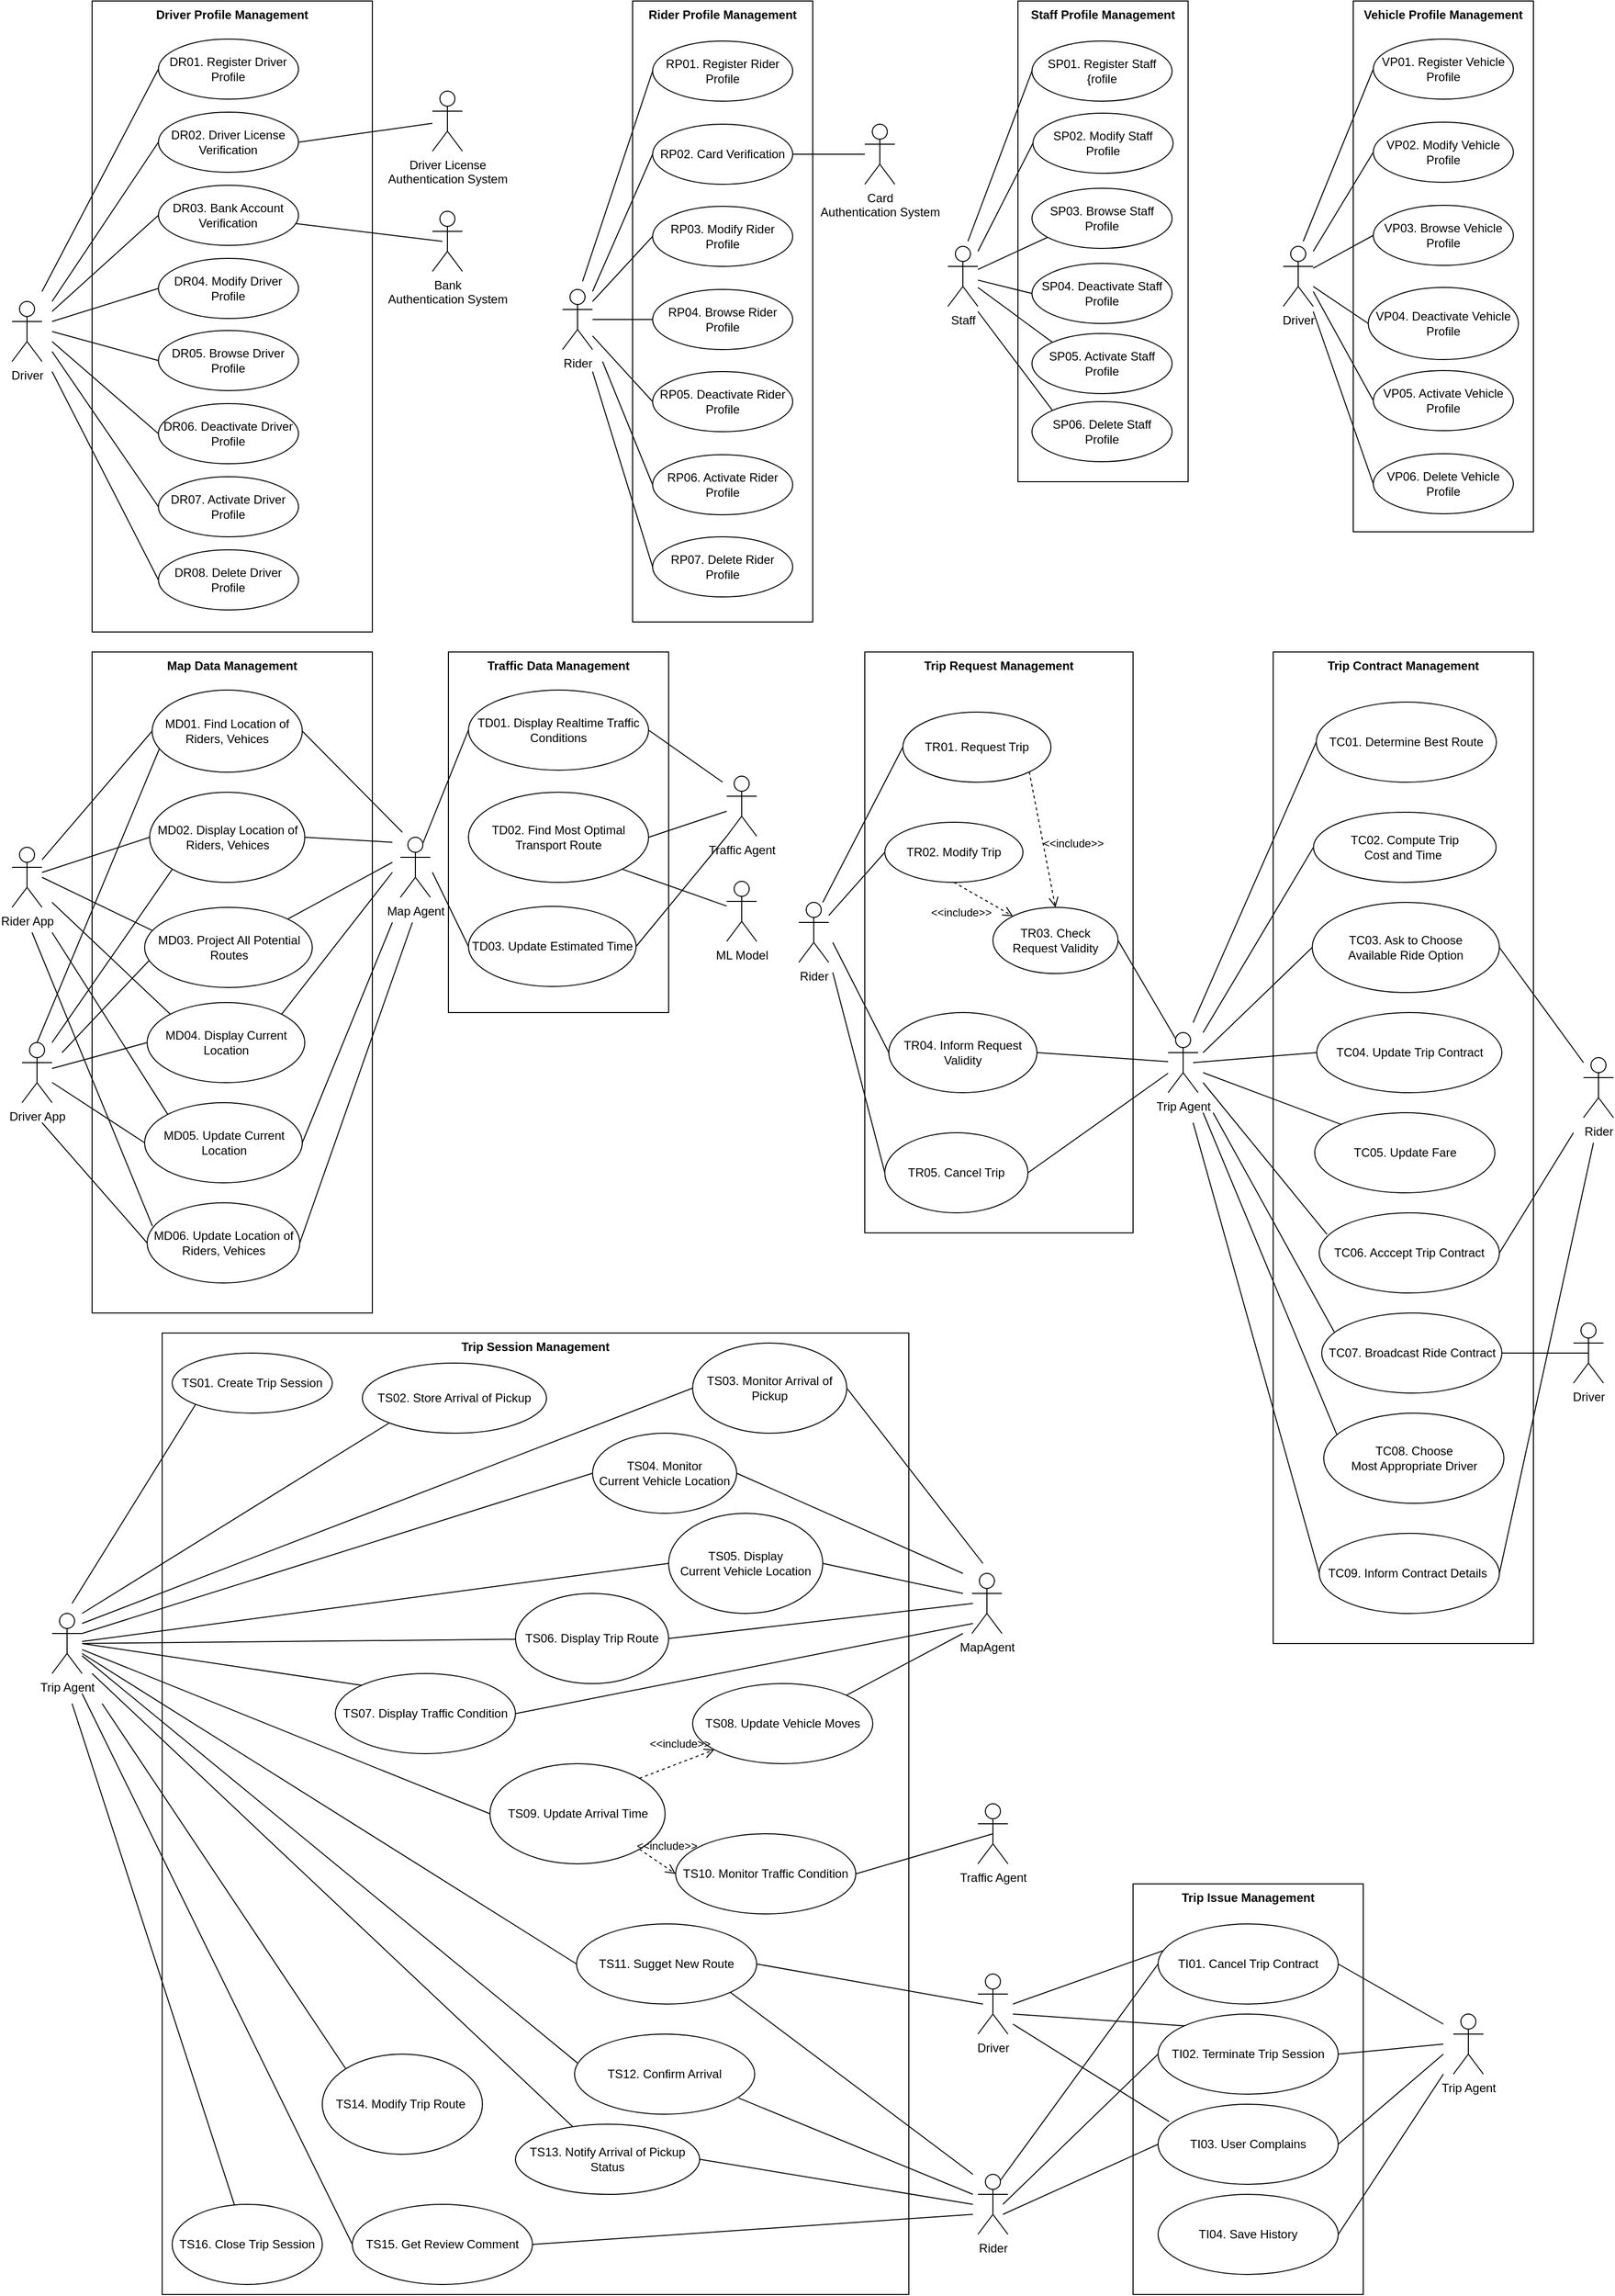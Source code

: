 <mxfile version="20.0.3" type="github" pages="5">
  <diagram id="v2z8GFz1xVQ4nOBSHtJG" name="Page-1">
    <mxGraphModel dx="972" dy="1009" grid="1" gridSize="10" guides="1" tooltips="1" connect="1" arrows="1" fold="1" page="1" pageScale="1" pageWidth="1654" pageHeight="2336" math="0" shadow="0">
      <root>
        <mxCell id="0" />
        <mxCell id="1" parent="0" />
        <mxCell id="jRhHFrHwKbbma_4rEngc-61" value="Driver Profile Management" style="rounded=0;whiteSpace=wrap;html=1;sketch=0;fillColor=none;verticalAlign=top;fontStyle=1" parent="1" vertex="1">
          <mxGeometry x="100" y="20" width="280" height="630" as="geometry" />
        </mxCell>
        <mxCell id="jRhHFrHwKbbma_4rEngc-54" value="&lt;b&gt;Rider Profile Management&lt;/b&gt;" style="rounded=0;whiteSpace=wrap;html=1;sketch=0;fillColor=none;verticalAlign=top;" parent="1" vertex="1">
          <mxGeometry x="640" y="20" width="180" height="620" as="geometry" />
        </mxCell>
        <mxCell id="jRhHFrHwKbbma_4rEngc-30" style="edgeStyle=none;rounded=0;orthogonalLoop=1;jettySize=auto;html=1;entryX=0;entryY=0.5;entryDx=0;entryDy=0;endArrow=none;endFill=0;" parent="1" target="jRhHFrHwKbbma_4rEngc-23" edge="1">
          <mxGeometry relative="1" as="geometry">
            <mxPoint x="590" y="300" as="sourcePoint" />
          </mxGeometry>
        </mxCell>
        <mxCell id="EtEnG1mAUkbt8heayrS2-1" value="Rider&lt;br&gt;" style="shape=umlActor;verticalLabelPosition=bottom;verticalAlign=top;html=1;outlineConnect=0;" parent="1" vertex="1">
          <mxGeometry x="570" y="308" width="30" height="60" as="geometry" />
        </mxCell>
        <mxCell id="EtEnG1mAUkbt8heayrS2-25" style="rounded=0;orthogonalLoop=1;jettySize=auto;html=1;endArrow=none;endFill=0;entryX=0;entryY=0.5;entryDx=0;entryDy=0;" parent="1" target="EtEnG1mAUkbt8heayrS2-19" edge="1">
          <mxGeometry relative="1" as="geometry">
            <mxPoint x="50" y="310" as="sourcePoint" />
            <Array as="points" />
          </mxGeometry>
        </mxCell>
        <mxCell id="jRhHFrHwKbbma_4rEngc-7" style="rounded=0;orthogonalLoop=1;jettySize=auto;html=1;entryX=0;entryY=0.5;entryDx=0;entryDy=0;endArrow=none;endFill=0;" parent="1" target="EtEnG1mAUkbt8heayrS2-27" edge="1">
          <mxGeometry relative="1" as="geometry">
            <mxPoint x="60" y="340" as="sourcePoint" />
          </mxGeometry>
        </mxCell>
        <mxCell id="jRhHFrHwKbbma_4rEngc-8" style="rounded=0;orthogonalLoop=1;jettySize=auto;html=1;entryX=0;entryY=0.5;entryDx=0;entryDy=0;endArrow=none;endFill=0;" parent="1" target="jRhHFrHwKbbma_4rEngc-67" edge="1">
          <mxGeometry relative="1" as="geometry">
            <mxPoint x="60" y="360" as="sourcePoint" />
            <mxPoint x="170.0" y="398" as="targetPoint" />
          </mxGeometry>
        </mxCell>
        <mxCell id="jRhHFrHwKbbma_4rEngc-9" style="rounded=0;orthogonalLoop=1;jettySize=auto;html=1;entryX=0;entryY=0.5;entryDx=0;entryDy=0;endArrow=none;endFill=0;" parent="1" target="jRhHFrHwKbbma_4rEngc-68" edge="1">
          <mxGeometry relative="1" as="geometry">
            <mxPoint x="60" y="370" as="sourcePoint" />
            <mxPoint x="130.0" y="474" as="targetPoint" />
          </mxGeometry>
        </mxCell>
        <mxCell id="jRhHFrHwKbbma_4rEngc-10" style="rounded=0;orthogonalLoop=1;jettySize=auto;html=1;entryX=0;entryY=0.5;entryDx=0;entryDy=0;endArrow=none;endFill=0;" parent="1" target="EtEnG1mAUkbt8heayrS2-28" edge="1">
          <mxGeometry relative="1" as="geometry">
            <mxPoint x="60" y="390" as="sourcePoint" />
          </mxGeometry>
        </mxCell>
        <mxCell id="jRhHFrHwKbbma_4rEngc-90" style="edgeStyle=none;rounded=0;orthogonalLoop=1;jettySize=auto;html=1;entryX=0;entryY=0.5;entryDx=0;entryDy=0;endArrow=none;endFill=0;" parent="1" target="jRhHFrHwKbbma_4rEngc-89" edge="1">
          <mxGeometry relative="1" as="geometry">
            <mxPoint x="60" y="350" as="sourcePoint" />
          </mxGeometry>
        </mxCell>
        <mxCell id="EtEnG1mAUkbt8heayrS2-5" value="Driver" style="shape=umlActor;verticalLabelPosition=bottom;verticalAlign=top;html=1;outlineConnect=0;" parent="1" vertex="1">
          <mxGeometry x="20" y="320" width="30" height="60" as="geometry" />
        </mxCell>
        <mxCell id="EtEnG1mAUkbt8heayrS2-13" value="Driver License&lt;br&gt;Authentication System" style="shape=umlActor;verticalLabelPosition=bottom;verticalAlign=top;html=1;outlineConnect=0;" parent="1" vertex="1">
          <mxGeometry x="440" y="110" width="30" height="60" as="geometry" />
        </mxCell>
        <mxCell id="jRhHFrHwKbbma_4rEngc-16" style="edgeStyle=none;rounded=0;orthogonalLoop=1;jettySize=auto;html=1;exitX=1;exitY=0.5;exitDx=0;exitDy=0;endArrow=none;endFill=0;" parent="1" source="EtEnG1mAUkbt8heayrS2-26" target="EtEnG1mAUkbt8heayrS2-13" edge="1">
          <mxGeometry relative="1" as="geometry">
            <mxPoint x="460" y="330" as="targetPoint" />
          </mxGeometry>
        </mxCell>
        <mxCell id="jRhHFrHwKbbma_4rEngc-17" value="Bank &lt;br&gt;Authentication System" style="shape=umlActor;verticalLabelPosition=bottom;verticalAlign=top;html=1;outlineConnect=0;" parent="1" vertex="1">
          <mxGeometry x="440" y="230" width="30" height="60" as="geometry" />
        </mxCell>
        <mxCell id="jRhHFrHwKbbma_4rEngc-20" style="edgeStyle=none;rounded=0;orthogonalLoop=1;jettySize=auto;html=1;endArrow=none;endFill=0;" parent="1" source="jRhHFrHwKbbma_4rEngc-64" edge="1">
          <mxGeometry relative="1" as="geometry">
            <mxPoint x="450" y="260" as="targetPoint" />
            <Array as="points" />
          </mxGeometry>
        </mxCell>
        <mxCell id="jRhHFrHwKbbma_4rEngc-32" style="edgeStyle=none;rounded=0;orthogonalLoop=1;jettySize=auto;html=1;exitX=0;exitY=0.5;exitDx=0;exitDy=0;endArrow=none;endFill=0;" parent="1" source="jRhHFrHwKbbma_4rEngc-44" edge="1">
          <mxGeometry relative="1" as="geometry">
            <mxPoint x="600" y="320" as="targetPoint" />
            <mxPoint x="710" y="271" as="sourcePoint" />
          </mxGeometry>
        </mxCell>
        <mxCell id="jRhHFrHwKbbma_4rEngc-33" style="edgeStyle=none;rounded=0;orthogonalLoop=1;jettySize=auto;html=1;exitX=0;exitY=0.5;exitDx=0;exitDy=0;endArrow=none;endFill=0;" parent="1" source="jRhHFrHwKbbma_4rEngc-91" target="EtEnG1mAUkbt8heayrS2-1" edge="1">
          <mxGeometry relative="1" as="geometry">
            <mxPoint x="710.0" y="347" as="sourcePoint" />
            <mxPoint x="600" y="330" as="targetPoint" />
          </mxGeometry>
        </mxCell>
        <mxCell id="jRhHFrHwKbbma_4rEngc-34" style="edgeStyle=none;rounded=0;orthogonalLoop=1;jettySize=auto;html=1;exitX=0;exitY=0.5;exitDx=0;exitDy=0;endArrow=none;endFill=0;" parent="1" source="jRhHFrHwKbbma_4rEngc-45" target="EtEnG1mAUkbt8heayrS2-1" edge="1">
          <mxGeometry relative="1" as="geometry">
            <mxPoint x="710.0" y="423" as="sourcePoint" />
          </mxGeometry>
        </mxCell>
        <mxCell id="jRhHFrHwKbbma_4rEngc-35" style="edgeStyle=none;rounded=0;orthogonalLoop=1;jettySize=auto;html=1;exitX=0;exitY=0.5;exitDx=0;exitDy=0;endArrow=none;endFill=0;" parent="1" source="jRhHFrHwKbbma_4rEngc-26" edge="1">
          <mxGeometry relative="1" as="geometry">
            <mxPoint x="600" y="390" as="targetPoint" />
          </mxGeometry>
        </mxCell>
        <mxCell id="jRhHFrHwKbbma_4rEngc-37" value="Card&lt;br&gt;Authentication System" style="shape=umlActor;verticalLabelPosition=bottom;verticalAlign=top;html=1;outlineConnect=0;" parent="1" vertex="1">
          <mxGeometry x="872" y="143" width="30" height="60" as="geometry" />
        </mxCell>
        <mxCell id="jRhHFrHwKbbma_4rEngc-60" style="rounded=0;orthogonalLoop=1;jettySize=auto;html=1;exitX=1;exitY=0.5;exitDx=0;exitDy=0;endArrow=none;endFill=0;" parent="1" source="jRhHFrHwKbbma_4rEngc-24" target="jRhHFrHwKbbma_4rEngc-37" edge="1">
          <mxGeometry relative="1" as="geometry" />
        </mxCell>
        <mxCell id="jRhHFrHwKbbma_4rEngc-92" style="edgeStyle=none;rounded=0;orthogonalLoop=1;jettySize=auto;html=1;exitX=0;exitY=0.5;exitDx=0;exitDy=0;endArrow=none;endFill=0;" parent="1" source="jRhHFrHwKbbma_4rEngc-46" edge="1">
          <mxGeometry relative="1" as="geometry">
            <mxPoint x="610" y="380" as="targetPoint" />
          </mxGeometry>
        </mxCell>
        <mxCell id="EtEnG1mAUkbt8heayrS2-19" value="DR01. Register Driver Profile" style="ellipse;whiteSpace=wrap;html=1;flipH=0;flipV=1;" parent="1" vertex="1">
          <mxGeometry x="166.25" y="58" width="140" height="60" as="geometry" />
        </mxCell>
        <mxCell id="zs3Qrt-_qz33-tYY-6-1-2" style="edgeStyle=none;rounded=0;orthogonalLoop=1;jettySize=auto;html=1;exitX=0;exitY=0.5;exitDx=0;exitDy=0;endArrow=none;endFill=0;" parent="1" source="EtEnG1mAUkbt8heayrS2-26" edge="1">
          <mxGeometry relative="1" as="geometry">
            <mxPoint x="60" y="320" as="targetPoint" />
          </mxGeometry>
        </mxCell>
        <mxCell id="EtEnG1mAUkbt8heayrS2-26" value="DR02. Driver License Verification" style="ellipse;whiteSpace=wrap;html=1;flipH=0;flipV=1;" parent="1" vertex="1">
          <mxGeometry x="166.25" y="131" width="140" height="60" as="geometry" />
        </mxCell>
        <mxCell id="EtEnG1mAUkbt8heayrS2-27" value="DR04. Modify Driver Profile" style="ellipse;whiteSpace=wrap;html=1;flipH=0;flipV=1;" parent="1" vertex="1">
          <mxGeometry x="166.25" y="277" width="140" height="60" as="geometry" />
        </mxCell>
        <mxCell id="EtEnG1mAUkbt8heayrS2-28" value="DR08. Delete Driver Profile" style="ellipse;whiteSpace=wrap;html=1;flipH=0;flipV=1;" parent="1" vertex="1">
          <mxGeometry x="166.25" y="568" width="140" height="60" as="geometry" />
        </mxCell>
        <mxCell id="zs3Qrt-_qz33-tYY-6-1-3" style="edgeStyle=none;rounded=0;orthogonalLoop=1;jettySize=auto;html=1;exitX=0;exitY=0.5;exitDx=0;exitDy=0;endArrow=none;endFill=0;" parent="1" source="jRhHFrHwKbbma_4rEngc-64" edge="1">
          <mxGeometry relative="1" as="geometry">
            <mxPoint x="60" y="330" as="targetPoint" />
          </mxGeometry>
        </mxCell>
        <mxCell id="jRhHFrHwKbbma_4rEngc-64" value="DR03. Bank Account Verification" style="ellipse;whiteSpace=wrap;html=1;flipH=0;flipV=1;" parent="1" vertex="1">
          <mxGeometry x="166.25" y="204" width="140" height="60" as="geometry" />
        </mxCell>
        <mxCell id="jRhHFrHwKbbma_4rEngc-67" value="DR06. Deactivate Driver Profile" style="ellipse;whiteSpace=wrap;html=1;flipH=0;flipV=1;" parent="1" vertex="1">
          <mxGeometry x="166.25" y="422" width="140" height="60" as="geometry" />
        </mxCell>
        <mxCell id="jRhHFrHwKbbma_4rEngc-68" value="DR07. Activate Driver Profile" style="ellipse;whiteSpace=wrap;html=1;flipH=0;flipV=1;" parent="1" vertex="1">
          <mxGeometry x="166.25" y="495" width="140" height="60" as="geometry" />
        </mxCell>
        <mxCell id="jRhHFrHwKbbma_4rEngc-69" value="&lt;b&gt;Staff Profile Management&lt;/b&gt;" style="rounded=0;whiteSpace=wrap;html=1;sketch=0;fillColor=none;verticalAlign=top;" parent="1" vertex="1">
          <mxGeometry x="1025" y="20" width="170" height="480" as="geometry" />
        </mxCell>
        <mxCell id="jRhHFrHwKbbma_4rEngc-70" style="edgeStyle=none;rounded=0;orthogonalLoop=1;jettySize=auto;html=1;entryX=0;entryY=0.5;entryDx=0;entryDy=0;endArrow=none;endFill=0;" parent="1" target="jRhHFrHwKbbma_4rEngc-96" edge="1">
          <mxGeometry relative="1" as="geometry">
            <mxPoint x="975" y="260" as="sourcePoint" />
            <mxPoint x="1095.0" y="95" as="targetPoint" />
          </mxGeometry>
        </mxCell>
        <mxCell id="jRhHFrHwKbbma_4rEngc-71" value="Staff" style="shape=umlActor;verticalLabelPosition=bottom;verticalAlign=top;html=1;outlineConnect=0;" parent="1" vertex="1">
          <mxGeometry x="955" y="265" width="30" height="60" as="geometry" />
        </mxCell>
        <mxCell id="jRhHFrHwKbbma_4rEngc-72" style="edgeStyle=none;rounded=0;orthogonalLoop=1;jettySize=auto;html=1;exitX=0;exitY=0.5;exitDx=0;exitDy=0;endArrow=none;endFill=0;" parent="1" target="jRhHFrHwKbbma_4rEngc-71" edge="1">
          <mxGeometry relative="1" as="geometry">
            <mxPoint x="975" y="255" as="targetPoint" />
            <mxPoint x="1100" y="235" as="sourcePoint" />
          </mxGeometry>
        </mxCell>
        <mxCell id="jRhHFrHwKbbma_4rEngc-73" style="edgeStyle=none;rounded=0;orthogonalLoop=1;jettySize=auto;html=1;exitX=0;exitY=0.5;exitDx=0;exitDy=0;endArrow=none;endFill=0;" parent="1" source="xELmwDo10wigtAz___77-26" target="jRhHFrHwKbbma_4rEngc-71" edge="1">
          <mxGeometry relative="1" as="geometry">
            <mxPoint x="1100" y="310" as="sourcePoint" />
          </mxGeometry>
        </mxCell>
        <mxCell id="jRhHFrHwKbbma_4rEngc-74" style="edgeStyle=none;rounded=0;orthogonalLoop=1;jettySize=auto;html=1;exitX=0;exitY=0;exitDx=0;exitDy=0;endArrow=none;endFill=0;" parent="1" source="xELmwDo10wigtAz___77-24" target="jRhHFrHwKbbma_4rEngc-71" edge="1">
          <mxGeometry relative="1" as="geometry">
            <mxPoint x="1100" y="380" as="sourcePoint" />
          </mxGeometry>
        </mxCell>
        <mxCell id="jRhHFrHwKbbma_4rEngc-75" style="edgeStyle=none;rounded=0;orthogonalLoop=1;jettySize=auto;html=1;exitX=0;exitY=0;exitDx=0;exitDy=0;endArrow=none;endFill=0;" parent="1" source="xELmwDo10wigtAz___77-25" edge="1">
          <mxGeometry relative="1" as="geometry">
            <mxPoint x="985" y="330" as="targetPoint" />
            <mxPoint x="1100" y="448" as="sourcePoint" />
          </mxGeometry>
        </mxCell>
        <mxCell id="jRhHFrHwKbbma_4rEngc-89" value="DR05. Browse Driver Profile" style="ellipse;whiteSpace=wrap;html=1;flipH=0;flipV=1;" parent="1" vertex="1">
          <mxGeometry x="166.25" y="349" width="140" height="60" as="geometry" />
        </mxCell>
        <mxCell id="jRhHFrHwKbbma_4rEngc-97" style="edgeStyle=none;rounded=0;orthogonalLoop=1;jettySize=auto;html=1;exitX=0;exitY=0.5;exitDx=0;exitDy=0;endArrow=none;endFill=0;" parent="1" source="jRhHFrHwKbbma_4rEngc-95" edge="1">
          <mxGeometry relative="1" as="geometry">
            <mxPoint x="985" y="270" as="targetPoint" />
          </mxGeometry>
        </mxCell>
        <mxCell id="jRhHFrHwKbbma_4rEngc-101" value="&lt;b&gt;Vehicle Profile Management&lt;/b&gt;" style="rounded=0;whiteSpace=wrap;html=1;sketch=0;fillColor=none;verticalAlign=top;" parent="1" vertex="1">
          <mxGeometry x="1360" y="20" width="180" height="530" as="geometry" />
        </mxCell>
        <mxCell id="jRhHFrHwKbbma_4rEngc-102" style="edgeStyle=none;rounded=0;orthogonalLoop=1;jettySize=auto;html=1;entryX=0;entryY=0.5;entryDx=0;entryDy=0;endArrow=none;endFill=0;" parent="1" target="jRhHFrHwKbbma_4rEngc-115" edge="1">
          <mxGeometry relative="1" as="geometry">
            <mxPoint x="1310" y="260" as="sourcePoint" />
            <mxPoint x="1430.0" y="95" as="targetPoint" />
          </mxGeometry>
        </mxCell>
        <mxCell id="jRhHFrHwKbbma_4rEngc-103" value="Driver" style="shape=umlActor;verticalLabelPosition=bottom;verticalAlign=top;html=1;outlineConnect=0;" parent="1" vertex="1">
          <mxGeometry x="1290" y="265" width="30" height="60" as="geometry" />
        </mxCell>
        <mxCell id="jRhHFrHwKbbma_4rEngc-104" style="edgeStyle=none;rounded=0;orthogonalLoop=1;jettySize=auto;html=1;exitX=0;exitY=0.5;exitDx=0;exitDy=0;endArrow=none;endFill=0;" parent="1" source="jRhHFrHwKbbma_4rEngc-113" target="jRhHFrHwKbbma_4rEngc-103" edge="1">
          <mxGeometry relative="1" as="geometry">
            <mxPoint x="1310" y="255" as="targetPoint" />
            <mxPoint x="1430.0" y="281" as="sourcePoint" />
          </mxGeometry>
        </mxCell>
        <mxCell id="jRhHFrHwKbbma_4rEngc-105" style="edgeStyle=none;rounded=0;orthogonalLoop=1;jettySize=auto;html=1;exitX=0;exitY=0.5;exitDx=0;exitDy=0;endArrow=none;endFill=0;" parent="1" source="jRhHFrHwKbbma_4rEngc-111" target="jRhHFrHwKbbma_4rEngc-103" edge="1">
          <mxGeometry relative="1" as="geometry">
            <mxPoint x="1430.0" y="357" as="sourcePoint" />
          </mxGeometry>
        </mxCell>
        <mxCell id="jRhHFrHwKbbma_4rEngc-106" style="edgeStyle=none;rounded=0;orthogonalLoop=1;jettySize=auto;html=1;exitX=0;exitY=0.5;exitDx=0;exitDy=0;endArrow=none;endFill=0;" parent="1" source="jRhHFrHwKbbma_4rEngc-112" edge="1">
          <mxGeometry relative="1" as="geometry">
            <mxPoint x="1430.0" y="433" as="sourcePoint" />
            <mxPoint x="1320" y="310" as="targetPoint" />
          </mxGeometry>
        </mxCell>
        <mxCell id="jRhHFrHwKbbma_4rEngc-107" style="edgeStyle=none;rounded=0;orthogonalLoop=1;jettySize=auto;html=1;exitX=0;exitY=0.5;exitDx=0;exitDy=0;endArrow=none;endFill=0;" parent="1" source="jRhHFrHwKbbma_4rEngc-110" edge="1">
          <mxGeometry relative="1" as="geometry">
            <mxPoint x="1320" y="330" as="targetPoint" />
          </mxGeometry>
        </mxCell>
        <mxCell id="jRhHFrHwKbbma_4rEngc-108" style="edgeStyle=none;rounded=0;orthogonalLoop=1;jettySize=auto;html=1;exitX=0;exitY=0.5;exitDx=0;exitDy=0;endArrow=none;endFill=0;" parent="1" source="jRhHFrHwKbbma_4rEngc-114" edge="1">
          <mxGeometry relative="1" as="geometry">
            <mxPoint x="1320" y="270" as="targetPoint" />
          </mxGeometry>
        </mxCell>
        <mxCell id="jRhHFrHwKbbma_4rEngc-109" value="" style="group" parent="1" vertex="1" connectable="0">
          <mxGeometry x="1380" y="58" width="150" height="474" as="geometry" />
        </mxCell>
        <mxCell id="jRhHFrHwKbbma_4rEngc-110" value="VP06. Delete Vehicle&lt;br&gt;Profile" style="ellipse;whiteSpace=wrap;html=1;flipH=1;flipV=1;" parent="jRhHFrHwKbbma_4rEngc-109" vertex="1">
          <mxGeometry y="414" width="140" height="60" as="geometry" />
        </mxCell>
        <mxCell id="jRhHFrHwKbbma_4rEngc-111" value="VP04. Deactivate Vehicle Profile" style="ellipse;whiteSpace=wrap;html=1;flipH=1;flipV=1;" parent="jRhHFrHwKbbma_4rEngc-109" vertex="1">
          <mxGeometry x="-5" y="248" width="150" height="72" as="geometry" />
        </mxCell>
        <mxCell id="jRhHFrHwKbbma_4rEngc-112" value="VP05. Activate Vehicle Profile" style="ellipse;whiteSpace=wrap;html=1;flipH=1;flipV=1;" parent="jRhHFrHwKbbma_4rEngc-109" vertex="1">
          <mxGeometry y="331" width="140" height="60" as="geometry" />
        </mxCell>
        <mxCell id="jRhHFrHwKbbma_4rEngc-113" value="VP03. Browse Vehicle&lt;br&gt;Profile" style="ellipse;whiteSpace=wrap;html=1;flipH=1;flipV=1;" parent="jRhHFrHwKbbma_4rEngc-109" vertex="1">
          <mxGeometry y="166" width="140" height="60" as="geometry" />
        </mxCell>
        <mxCell id="jRhHFrHwKbbma_4rEngc-114" value="VP02. Modify Vehicle&lt;br&gt;Profile" style="ellipse;whiteSpace=wrap;html=1;flipH=1;flipV=1;" parent="jRhHFrHwKbbma_4rEngc-109" vertex="1">
          <mxGeometry y="83" width="140" height="60" as="geometry" />
        </mxCell>
        <mxCell id="jRhHFrHwKbbma_4rEngc-115" value="VP01. Register Vehicle Profile" style="ellipse;whiteSpace=wrap;html=1;flipH=1;flipV=1;" parent="jRhHFrHwKbbma_4rEngc-109" vertex="1">
          <mxGeometry width="140" height="60" as="geometry" />
        </mxCell>
        <mxCell id="jRhHFrHwKbbma_4rEngc-126" value="&lt;b&gt;Traffic Data Management&lt;/b&gt;" style="rounded=0;whiteSpace=wrap;html=1;sketch=0;fillColor=none;verticalAlign=top;" parent="1" vertex="1">
          <mxGeometry x="456" y="670" width="220" height="360" as="geometry" />
        </mxCell>
        <mxCell id="ldiAijiIwA583yDGgK6S-29" style="rounded=0;orthogonalLoop=1;jettySize=auto;html=1;exitX=0;exitY=0.5;exitDx=0;exitDy=0;endArrow=none;endFill=0;entryX=0.75;entryY=0.1;entryDx=0;entryDy=0;entryPerimeter=0;" parent="1" source="ldiAijiIwA583yDGgK6S-32" target="ldiAijiIwA583yDGgK6S-57" edge="1">
          <mxGeometry relative="1" as="geometry">
            <mxPoint x="490" y="870" as="targetPoint" />
          </mxGeometry>
        </mxCell>
        <mxCell id="ldiAijiIwA583yDGgK6S-31" style="edgeStyle=none;rounded=0;orthogonalLoop=1;jettySize=auto;html=1;exitX=1;exitY=0.5;exitDx=0;exitDy=0;endArrow=none;endFill=0;" parent="1" source="ldiAijiIwA583yDGgK6S-32" edge="1">
          <mxGeometry relative="1" as="geometry">
            <mxPoint x="730" y="800" as="targetPoint" />
          </mxGeometry>
        </mxCell>
        <mxCell id="ldiAijiIwA583yDGgK6S-32" value="TD01. Display Realtime Traffic Conditions" style="ellipse;whiteSpace=wrap;html=1;" parent="1" vertex="1">
          <mxGeometry x="476" y="708" width="180" height="80" as="geometry" />
        </mxCell>
        <mxCell id="ldiAijiIwA583yDGgK6S-35" style="edgeStyle=none;rounded=0;orthogonalLoop=1;jettySize=auto;html=1;exitX=1;exitY=0.5;exitDx=0;exitDy=0;endArrow=none;endFill=0;" parent="1" source="ldiAijiIwA583yDGgK6S-36" target="ldiAijiIwA583yDGgK6S-37" edge="1">
          <mxGeometry relative="1" as="geometry">
            <mxPoint x="816" y="890" as="targetPoint" />
          </mxGeometry>
        </mxCell>
        <mxCell id="ldiAijiIwA583yDGgK6S-73" style="edgeStyle=none;rounded=0;orthogonalLoop=1;jettySize=auto;html=1;exitX=1;exitY=1;exitDx=0;exitDy=0;endArrow=none;endFill=0;" parent="1" source="ldiAijiIwA583yDGgK6S-36" target="ldiAijiIwA583yDGgK6S-68" edge="1">
          <mxGeometry relative="1" as="geometry" />
        </mxCell>
        <mxCell id="ldiAijiIwA583yDGgK6S-36" value="TD02. Find Most Optimal Transport Route" style="ellipse;whiteSpace=wrap;html=1;" parent="1" vertex="1">
          <mxGeometry x="476" y="810" width="180" height="90" as="geometry" />
        </mxCell>
        <mxCell id="ldiAijiIwA583yDGgK6S-37" value="Traffic Agent" style="shape=umlActor;verticalLabelPosition=bottom;verticalAlign=top;html=1;outlineConnect=0;" parent="1" vertex="1">
          <mxGeometry x="734" y="794" width="30" height="60" as="geometry" />
        </mxCell>
        <mxCell id="ldiAijiIwA583yDGgK6S-38" style="edgeStyle=none;rounded=0;orthogonalLoop=1;jettySize=auto;html=1;exitX=0;exitY=0.5;exitDx=0;exitDy=0;endArrow=none;endFill=0;" parent="1" source="ldiAijiIwA583yDGgK6S-41" edge="1">
          <mxGeometry relative="1" as="geometry">
            <mxPoint x="440" y="890" as="targetPoint" />
          </mxGeometry>
        </mxCell>
        <mxCell id="ldiAijiIwA583yDGgK6S-40" style="edgeStyle=none;rounded=0;orthogonalLoop=1;jettySize=auto;html=1;exitX=1;exitY=0.5;exitDx=0;exitDy=0;endArrow=none;endFill=0;entryX=0;entryY=1;entryDx=0;entryDy=0;entryPerimeter=0;" parent="1" source="ldiAijiIwA583yDGgK6S-41" target="ldiAijiIwA583yDGgK6S-37" edge="1">
          <mxGeometry relative="1" as="geometry">
            <mxPoint x="816" y="900" as="targetPoint" />
          </mxGeometry>
        </mxCell>
        <mxCell id="ldiAijiIwA583yDGgK6S-41" value="TD03. Update Estimated Time" style="ellipse;whiteSpace=wrap;html=1;" parent="1" vertex="1">
          <mxGeometry x="476" y="924" width="167.5" height="80" as="geometry" />
        </mxCell>
        <mxCell id="ldiAijiIwA583yDGgK6S-46" value="&lt;b&gt;Map Data Management&lt;/b&gt;" style="rounded=0;whiteSpace=wrap;html=1;sketch=0;fillColor=none;verticalAlign=top;" parent="1" vertex="1">
          <mxGeometry x="100" y="670" width="280" height="660" as="geometry" />
        </mxCell>
        <mxCell id="ldiAijiIwA583yDGgK6S-47" value="Rider App" style="shape=umlActor;verticalLabelPosition=bottom;verticalAlign=top;html=1;outlineConnect=0;" parent="1" vertex="1">
          <mxGeometry x="20" y="865" width="30" height="60" as="geometry" />
        </mxCell>
        <mxCell id="ldiAijiIwA583yDGgK6S-48" value="Driver App" style="shape=umlActor;verticalLabelPosition=bottom;verticalAlign=top;html=1;outlineConnect=0;" parent="1" vertex="1">
          <mxGeometry x="30" y="1060" width="30" height="60" as="geometry" />
        </mxCell>
        <mxCell id="ldiAijiIwA583yDGgK6S-49" style="rounded=0;orthogonalLoop=1;jettySize=auto;html=1;exitX=0;exitY=0.5;exitDx=0;exitDy=0;endArrow=none;endFill=0;" parent="1" source="ldiAijiIwA583yDGgK6S-52" target="ldiAijiIwA583yDGgK6S-47" edge="1">
          <mxGeometry relative="1" as="geometry" />
        </mxCell>
        <mxCell id="ldiAijiIwA583yDGgK6S-50" style="rounded=0;orthogonalLoop=1;jettySize=auto;html=1;endArrow=none;endFill=0;entryX=0.5;entryY=0;entryDx=0;entryDy=0;entryPerimeter=0;" parent="1" target="ldiAijiIwA583yDGgK6S-48" edge="1">
          <mxGeometry relative="1" as="geometry">
            <mxPoint x="20" y="1000" as="targetPoint" />
            <mxPoint x="170" y="760" as="sourcePoint" />
          </mxGeometry>
        </mxCell>
        <mxCell id="ldiAijiIwA583yDGgK6S-51" style="edgeStyle=none;rounded=0;orthogonalLoop=1;jettySize=auto;html=1;exitX=1;exitY=0.5;exitDx=0;exitDy=0;endArrow=none;endFill=0;" parent="1" source="ldiAijiIwA583yDGgK6S-52" edge="1">
          <mxGeometry relative="1" as="geometry">
            <mxPoint x="410" y="850" as="targetPoint" />
          </mxGeometry>
        </mxCell>
        <mxCell id="ldiAijiIwA583yDGgK6S-52" value="MD01. Find Location of Riders, Vehices" style="ellipse;whiteSpace=wrap;html=1;" parent="1" vertex="1">
          <mxGeometry x="160" y="708" width="150" height="82" as="geometry" />
        </mxCell>
        <mxCell id="ldiAijiIwA583yDGgK6S-53" style="edgeStyle=none;rounded=0;orthogonalLoop=1;jettySize=auto;html=1;exitX=0;exitY=0.5;exitDx=0;exitDy=0;endArrow=none;endFill=0;" parent="1" source="ldiAijiIwA583yDGgK6S-56" target="ldiAijiIwA583yDGgK6S-47" edge="1">
          <mxGeometry relative="1" as="geometry" />
        </mxCell>
        <mxCell id="ldiAijiIwA583yDGgK6S-54" style="edgeStyle=none;rounded=0;orthogonalLoop=1;jettySize=auto;html=1;exitX=0;exitY=1;exitDx=0;exitDy=0;endArrow=none;endFill=0;" parent="1" source="ldiAijiIwA583yDGgK6S-56" edge="1">
          <mxGeometry relative="1" as="geometry">
            <mxPoint x="60" y="1060" as="targetPoint" />
          </mxGeometry>
        </mxCell>
        <mxCell id="ldiAijiIwA583yDGgK6S-55" style="edgeStyle=none;rounded=0;orthogonalLoop=1;jettySize=auto;html=1;exitX=1;exitY=0.5;exitDx=0;exitDy=0;endArrow=none;endFill=0;" parent="1" source="ldiAijiIwA583yDGgK6S-56" edge="1">
          <mxGeometry relative="1" as="geometry">
            <mxPoint x="400" y="860" as="targetPoint" />
          </mxGeometry>
        </mxCell>
        <mxCell id="ldiAijiIwA583yDGgK6S-56" value="MD02. Display Location of Riders, Vehices" style="ellipse;whiteSpace=wrap;html=1;" parent="1" vertex="1">
          <mxGeometry x="157.5" y="810" width="155" height="90" as="geometry" />
        </mxCell>
        <mxCell id="ldiAijiIwA583yDGgK6S-57" value="Map Agent" style="shape=umlActor;verticalLabelPosition=bottom;verticalAlign=top;html=1;outlineConnect=0;" parent="1" vertex="1">
          <mxGeometry x="408" y="855" width="30" height="60" as="geometry" />
        </mxCell>
        <mxCell id="ldiAijiIwA583yDGgK6S-58" style="edgeStyle=none;rounded=0;orthogonalLoop=1;jettySize=auto;html=1;exitX=0.058;exitY=0.301;exitDx=0;exitDy=0;endArrow=none;endFill=0;exitPerimeter=0;" parent="1" source="ldiAijiIwA583yDGgK6S-61" edge="1">
          <mxGeometry relative="1" as="geometry">
            <mxPoint x="50" y="895" as="targetPoint" />
          </mxGeometry>
        </mxCell>
        <mxCell id="ldiAijiIwA583yDGgK6S-59" style="edgeStyle=none;rounded=0;orthogonalLoop=1;jettySize=auto;html=1;exitX=0.025;exitY=0.667;exitDx=0;exitDy=0;endArrow=none;endFill=0;exitPerimeter=0;" parent="1" source="ldiAijiIwA583yDGgK6S-61" edge="1">
          <mxGeometry relative="1" as="geometry">
            <mxPoint x="70" y="1070" as="targetPoint" />
          </mxGeometry>
        </mxCell>
        <mxCell id="ldiAijiIwA583yDGgK6S-60" style="edgeStyle=none;rounded=0;orthogonalLoop=1;jettySize=auto;html=1;exitX=1;exitY=0;exitDx=0;exitDy=0;endArrow=none;endFill=0;" parent="1" source="ldiAijiIwA583yDGgK6S-61" edge="1">
          <mxGeometry relative="1" as="geometry">
            <mxPoint x="400" y="880" as="targetPoint" />
          </mxGeometry>
        </mxCell>
        <mxCell id="ldiAijiIwA583yDGgK6S-61" value="MD03. Project All Potential Routes" style="ellipse;whiteSpace=wrap;html=1;" parent="1" vertex="1">
          <mxGeometry x="152.5" y="925" width="167.5" height="80" as="geometry" />
        </mxCell>
        <mxCell id="ldiAijiIwA583yDGgK6S-62" style="edgeStyle=none;rounded=0;orthogonalLoop=1;jettySize=auto;html=1;exitX=1;exitY=0;exitDx=0;exitDy=0;endArrow=none;endFill=0;" parent="1" source="ldiAijiIwA583yDGgK6S-65" edge="1">
          <mxGeometry relative="1" as="geometry">
            <mxPoint x="400" y="890" as="targetPoint" />
          </mxGeometry>
        </mxCell>
        <mxCell id="ldiAijiIwA583yDGgK6S-63" style="edgeStyle=none;rounded=0;orthogonalLoop=1;jettySize=auto;html=1;exitX=0;exitY=0.5;exitDx=0;exitDy=0;endArrow=none;endFill=0;" parent="1" source="ldiAijiIwA583yDGgK6S-65" target="ldiAijiIwA583yDGgK6S-48" edge="1">
          <mxGeometry relative="1" as="geometry">
            <mxPoint x="30" y="1030" as="targetPoint" />
          </mxGeometry>
        </mxCell>
        <mxCell id="ldiAijiIwA583yDGgK6S-64" style="edgeStyle=none;rounded=0;orthogonalLoop=1;jettySize=auto;html=1;exitX=0;exitY=0;exitDx=0;exitDy=0;endArrow=none;endFill=0;" parent="1" source="ldiAijiIwA583yDGgK6S-65" edge="1">
          <mxGeometry relative="1" as="geometry">
            <mxPoint x="60" y="920" as="targetPoint" />
          </mxGeometry>
        </mxCell>
        <mxCell id="ldiAijiIwA583yDGgK6S-65" value="MD04. Display Current Location" style="ellipse;whiteSpace=wrap;html=1;" parent="1" vertex="1">
          <mxGeometry x="155" y="1020" width="157.5" height="80" as="geometry" />
        </mxCell>
        <mxCell id="0KPKkOFiA4T4yYzegRNl-2" style="edgeStyle=none;rounded=0;orthogonalLoop=1;jettySize=auto;html=1;exitX=1;exitY=0.5;exitDx=0;exitDy=0;endArrow=none;endFill=0;" parent="1" source="ldiAijiIwA583yDGgK6S-66" edge="1">
          <mxGeometry relative="1" as="geometry">
            <mxPoint x="420" y="940" as="targetPoint" />
          </mxGeometry>
        </mxCell>
        <mxCell id="0KPKkOFiA4T4yYzegRNl-3" style="edgeStyle=none;rounded=0;orthogonalLoop=1;jettySize=auto;html=1;exitX=0;exitY=0.5;exitDx=0;exitDy=0;endArrow=none;endFill=0;" parent="1" source="ldiAijiIwA583yDGgK6S-66" edge="1">
          <mxGeometry relative="1" as="geometry">
            <mxPoint x="50" y="1140" as="targetPoint" />
          </mxGeometry>
        </mxCell>
        <mxCell id="0KPKkOFiA4T4yYzegRNl-4" style="edgeStyle=none;rounded=0;orthogonalLoop=1;jettySize=auto;html=1;endArrow=none;endFill=0;exitX=0.035;exitY=0.292;exitDx=0;exitDy=0;exitPerimeter=0;" parent="1" source="ldiAijiIwA583yDGgK6S-66" edge="1">
          <mxGeometry relative="1" as="geometry">
            <mxPoint x="40" y="950" as="targetPoint" />
          </mxGeometry>
        </mxCell>
        <mxCell id="ldiAijiIwA583yDGgK6S-66" value="MD06. Update Location of Riders, Vehices" style="ellipse;whiteSpace=wrap;html=1;" parent="1" vertex="1">
          <mxGeometry x="155" y="1220" width="152.5" height="80" as="geometry" />
        </mxCell>
        <mxCell id="0KPKkOFiA4T4yYzegRNl-1" style="edgeStyle=none;rounded=0;orthogonalLoop=1;jettySize=auto;html=1;exitX=1;exitY=0.5;exitDx=0;exitDy=0;endArrow=none;endFill=0;" parent="1" source="ldiAijiIwA583yDGgK6S-67" edge="1">
          <mxGeometry relative="1" as="geometry">
            <mxPoint x="400" y="940" as="targetPoint" />
          </mxGeometry>
        </mxCell>
        <mxCell id="zs3Qrt-_qz33-tYY-6-1-11" style="edgeStyle=none;rounded=0;orthogonalLoop=1;jettySize=auto;html=1;exitX=0;exitY=0.5;exitDx=0;exitDy=0;endArrow=none;endFill=0;" parent="1" source="ldiAijiIwA583yDGgK6S-67" target="ldiAijiIwA583yDGgK6S-48" edge="1">
          <mxGeometry relative="1" as="geometry" />
        </mxCell>
        <mxCell id="zs3Qrt-_qz33-tYY-6-1-12" style="edgeStyle=none;rounded=0;orthogonalLoop=1;jettySize=auto;html=1;exitX=0;exitY=0;exitDx=0;exitDy=0;endArrow=none;endFill=0;" parent="1" source="ldiAijiIwA583yDGgK6S-67" edge="1">
          <mxGeometry relative="1" as="geometry">
            <mxPoint x="60" y="950" as="targetPoint" />
          </mxGeometry>
        </mxCell>
        <mxCell id="ldiAijiIwA583yDGgK6S-67" value="MD05. Update Current Location" style="ellipse;whiteSpace=wrap;html=1;" parent="1" vertex="1">
          <mxGeometry x="152.5" y="1120" width="157.5" height="80" as="geometry" />
        </mxCell>
        <mxCell id="ldiAijiIwA583yDGgK6S-68" value="ML Model" style="shape=umlActor;verticalLabelPosition=bottom;verticalAlign=top;html=1;outlineConnect=0;" parent="1" vertex="1">
          <mxGeometry x="734" y="899" width="30" height="60" as="geometry" />
        </mxCell>
        <mxCell id="xELmwDo10wigtAz___77-29" value="" style="group" parent="1" vertex="1" connectable="0">
          <mxGeometry x="1039" y="60" width="141" height="420" as="geometry" />
        </mxCell>
        <mxCell id="jRhHFrHwKbbma_4rEngc-95" value="SP02. Modify Staff&lt;br&gt;Profile" style="ellipse;whiteSpace=wrap;html=1;flipH=1;flipV=1;" parent="xELmwDo10wigtAz___77-29" vertex="1">
          <mxGeometry x="1" y="72" width="140" height="60" as="geometry" />
        </mxCell>
        <mxCell id="xELmwDo10wigtAz___77-28" value="" style="group" parent="xELmwDo10wigtAz___77-29" vertex="1" connectable="0">
          <mxGeometry width="140" height="420" as="geometry" />
        </mxCell>
        <mxCell id="jRhHFrHwKbbma_4rEngc-96" value="SP01. Register Staff {rofile" style="ellipse;whiteSpace=wrap;html=1;flipH=1;flipV=1;" parent="xELmwDo10wigtAz___77-28" vertex="1">
          <mxGeometry width="140" height="60" as="geometry" />
        </mxCell>
        <mxCell id="xELmwDo10wigtAz___77-24" value="SP05. Activate Staff Profile" style="ellipse;whiteSpace=wrap;html=1;flipH=1;flipV=1;" parent="xELmwDo10wigtAz___77-28" vertex="1">
          <mxGeometry y="292" width="140" height="60" as="geometry" />
        </mxCell>
        <mxCell id="xELmwDo10wigtAz___77-25" value="SP06. Delete Staff&lt;br&gt;Profile" style="ellipse;whiteSpace=wrap;html=1;flipH=1;flipV=1;" parent="xELmwDo10wigtAz___77-28" vertex="1">
          <mxGeometry y="360" width="140" height="60" as="geometry" />
        </mxCell>
        <mxCell id="xELmwDo10wigtAz___77-26" value="SP04. Deactivate Staff Profile" style="ellipse;whiteSpace=wrap;html=1;flipH=1;flipV=1;" parent="xELmwDo10wigtAz___77-28" vertex="1">
          <mxGeometry y="222" width="140" height="60" as="geometry" />
        </mxCell>
        <mxCell id="xELmwDo10wigtAz___77-27" value="SP03. Browse Staff&lt;br&gt;Profile" style="ellipse;whiteSpace=wrap;html=1;flipH=1;flipV=1;" parent="xELmwDo10wigtAz___77-28" vertex="1">
          <mxGeometry y="147" width="140" height="60" as="geometry" />
        </mxCell>
        <mxCell id="V_70cPWvhiJY87sIlhRS-1" value="&lt;b&gt;Trip Request Management&lt;/b&gt;" style="rounded=0;whiteSpace=wrap;html=1;sketch=0;fillColor=none;verticalAlign=top;" parent="1" vertex="1">
          <mxGeometry x="872" y="670" width="268" height="580" as="geometry" />
        </mxCell>
        <mxCell id="V_70cPWvhiJY87sIlhRS-2" value="&lt;b&gt;Trip Contract Management&lt;/b&gt;" style="rounded=0;whiteSpace=wrap;html=1;sketch=0;fillColor=none;verticalAlign=top;" parent="1" vertex="1">
          <mxGeometry x="1280" y="670" width="260" height="990" as="geometry" />
        </mxCell>
        <mxCell id="V_70cPWvhiJY87sIlhRS-3" style="edgeStyle=none;rounded=0;orthogonalLoop=1;jettySize=auto;html=1;entryX=0;entryY=0.5;entryDx=0;entryDy=0;endArrow=none;endFill=0;" parent="1" target="V_70cPWvhiJY87sIlhRS-6" edge="1">
          <mxGeometry relative="1" as="geometry">
            <mxPoint x="830" y="920" as="sourcePoint" />
          </mxGeometry>
        </mxCell>
        <mxCell id="V_70cPWvhiJY87sIlhRS-4" style="edgeStyle=none;rounded=0;orthogonalLoop=1;jettySize=auto;html=1;entryX=0;entryY=0.5;entryDx=0;entryDy=0;endArrow=none;endFill=0;" parent="1" target="V_70cPWvhiJY87sIlhRS-21" edge="1">
          <mxGeometry relative="1" as="geometry">
            <mxPoint x="840" y="990" as="sourcePoint" />
          </mxGeometry>
        </mxCell>
        <mxCell id="V_70cPWvhiJY87sIlhRS-5" value="Rider" style="shape=umlActor;verticalLabelPosition=bottom;verticalAlign=top;html=1;outlineConnect=0;" parent="1" vertex="1">
          <mxGeometry x="806" y="920" width="30" height="60" as="geometry" />
        </mxCell>
        <mxCell id="V_70cPWvhiJY87sIlhRS-6" value="TR01. Request Trip" style="ellipse;whiteSpace=wrap;html=1;" parent="1" vertex="1">
          <mxGeometry x="910" y="730" width="148" height="70" as="geometry" />
        </mxCell>
        <mxCell id="V_70cPWvhiJY87sIlhRS-7" style="edgeStyle=none;rounded=0;orthogonalLoop=1;jettySize=auto;html=1;entryX=0;entryY=0.5;entryDx=0;entryDy=0;endArrow=none;endFill=0;" parent="1" target="V_70cPWvhiJY87sIlhRS-36" edge="1">
          <mxGeometry relative="1" as="geometry">
            <mxPoint x="1200" y="1040" as="sourcePoint" />
          </mxGeometry>
        </mxCell>
        <mxCell id="V_70cPWvhiJY87sIlhRS-8" style="edgeStyle=none;rounded=0;orthogonalLoop=1;jettySize=auto;html=1;entryX=0.043;entryY=0.268;entryDx=0;entryDy=0;endArrow=none;endFill=0;entryPerimeter=0;" parent="1" target="V_70cPWvhiJY87sIlhRS-39" edge="1">
          <mxGeometry relative="1" as="geometry">
            <mxPoint x="1210" y="1100" as="sourcePoint" />
          </mxGeometry>
        </mxCell>
        <mxCell id="V_70cPWvhiJY87sIlhRS-9" style="edgeStyle=none;rounded=0;orthogonalLoop=1;jettySize=auto;html=1;entryX=0;entryY=0.5;entryDx=0;entryDy=0;endArrow=none;endFill=0;" parent="1" target="V_70cPWvhiJY87sIlhRS-38" edge="1">
          <mxGeometry relative="1" as="geometry">
            <mxPoint x="1210" y="1070" as="sourcePoint" />
          </mxGeometry>
        </mxCell>
        <mxCell id="V_70cPWvhiJY87sIlhRS-10" style="edgeStyle=none;rounded=0;orthogonalLoop=1;jettySize=auto;html=1;entryX=0.076;entryY=0.263;entryDx=0;entryDy=0;endArrow=none;endFill=0;entryPerimeter=0;" parent="1" target="V_70cPWvhiJY87sIlhRS-43" edge="1">
          <mxGeometry relative="1" as="geometry">
            <mxPoint x="1220" y="1130" as="sourcePoint" />
            <Array as="points" />
          </mxGeometry>
        </mxCell>
        <mxCell id="V_70cPWvhiJY87sIlhRS-11" value="Trip Agent" style="shape=umlActor;verticalLabelPosition=bottom;verticalAlign=top;html=1;outlineConnect=0;" parent="1" vertex="1">
          <mxGeometry x="1175" y="1050" width="30" height="60" as="geometry" />
        </mxCell>
        <mxCell id="V_70cPWvhiJY87sIlhRS-12" style="edgeStyle=none;rounded=0;orthogonalLoop=1;jettySize=auto;html=1;exitX=1;exitY=0.5;exitDx=0;exitDy=0;endArrow=none;endFill=0;" parent="1" source="V_70cPWvhiJY87sIlhRS-14" target="V_70cPWvhiJY87sIlhRS-11" edge="1">
          <mxGeometry relative="1" as="geometry" />
        </mxCell>
        <mxCell id="V_70cPWvhiJY87sIlhRS-13" style="edgeStyle=none;rounded=0;orthogonalLoop=1;jettySize=auto;html=1;exitX=0;exitY=0.5;exitDx=0;exitDy=0;endArrow=none;endFill=0;" parent="1" source="V_70cPWvhiJY87sIlhRS-14" edge="1">
          <mxGeometry relative="1" as="geometry">
            <mxPoint x="840" y="960" as="targetPoint" />
          </mxGeometry>
        </mxCell>
        <mxCell id="V_70cPWvhiJY87sIlhRS-14" value="TR04. Inform Request Validity" style="ellipse;whiteSpace=wrap;html=1;" parent="1" vertex="1">
          <mxGeometry x="896" y="1030" width="148" height="80" as="geometry" />
        </mxCell>
        <mxCell id="V_70cPWvhiJY87sIlhRS-15" style="edgeStyle=none;rounded=0;orthogonalLoop=1;jettySize=auto;html=1;exitX=1;exitY=0.5;exitDx=0;exitDy=0;endArrow=none;endFill=0;entryX=0.25;entryY=0.1;entryDx=0;entryDy=0;entryPerimeter=0;" parent="1" source="V_70cPWvhiJY87sIlhRS-16" target="V_70cPWvhiJY87sIlhRS-11" edge="1">
          <mxGeometry relative="1" as="geometry">
            <mxPoint x="1367" y="950" as="targetPoint" />
          </mxGeometry>
        </mxCell>
        <mxCell id="V_70cPWvhiJY87sIlhRS-16" value="TR03. Check &lt;br&gt;Request Validity" style="ellipse;whiteSpace=wrap;html=1;" parent="1" vertex="1">
          <mxGeometry x="1000" y="925" width="125" height="66" as="geometry" />
        </mxCell>
        <mxCell id="V_70cPWvhiJY87sIlhRS-17" value="&amp;lt;&amp;lt;include&amp;gt;&amp;gt;" style="endArrow=open;startArrow=none;endFill=0;startFill=0;endSize=8;html=1;verticalAlign=bottom;dashed=1;labelBackgroundColor=none;rounded=0;exitX=1;exitY=1;exitDx=0;exitDy=0;entryX=0.5;entryY=0;entryDx=0;entryDy=0;" parent="1" source="V_70cPWvhiJY87sIlhRS-6" target="V_70cPWvhiJY87sIlhRS-16" edge="1">
          <mxGeometry x="0.264" y="28" width="160" relative="1" as="geometry">
            <mxPoint x="892" y="1491" as="sourcePoint" />
            <mxPoint x="892" y="1460" as="targetPoint" />
            <mxPoint as="offset" />
          </mxGeometry>
        </mxCell>
        <mxCell id="V_70cPWvhiJY87sIlhRS-18" style="edgeStyle=none;rounded=0;orthogonalLoop=1;jettySize=auto;html=1;exitX=0;exitY=0.5;exitDx=0;exitDy=0;endArrow=none;endFill=0;" parent="1" source="V_70cPWvhiJY87sIlhRS-19" target="V_70cPWvhiJY87sIlhRS-5" edge="1">
          <mxGeometry relative="1" as="geometry" />
        </mxCell>
        <mxCell id="V_70cPWvhiJY87sIlhRS-19" value="TR02. Modify Trip" style="ellipse;whiteSpace=wrap;html=1;" parent="1" vertex="1">
          <mxGeometry x="892" y="840" width="138" height="60" as="geometry" />
        </mxCell>
        <mxCell id="V_70cPWvhiJY87sIlhRS-20" style="edgeStyle=none;rounded=0;orthogonalLoop=1;jettySize=auto;html=1;exitX=1;exitY=0.5;exitDx=0;exitDy=0;endArrow=none;endFill=0;" parent="1" source="V_70cPWvhiJY87sIlhRS-21" target="V_70cPWvhiJY87sIlhRS-11" edge="1">
          <mxGeometry relative="1" as="geometry" />
        </mxCell>
        <mxCell id="V_70cPWvhiJY87sIlhRS-21" value="TR05. Cancel Trip" style="ellipse;whiteSpace=wrap;html=1;" parent="1" vertex="1">
          <mxGeometry x="892" y="1150" width="143" height="80" as="geometry" />
        </mxCell>
        <mxCell id="V_70cPWvhiJY87sIlhRS-22" value="&amp;lt;&amp;lt;include&amp;gt;&amp;gt;" style="endArrow=open;startArrow=none;endFill=0;startFill=0;endSize=8;html=1;verticalAlign=bottom;dashed=1;labelBackgroundColor=none;rounded=0;exitX=0.5;exitY=1;exitDx=0;exitDy=0;" parent="1" source="V_70cPWvhiJY87sIlhRS-19" target="V_70cPWvhiJY87sIlhRS-16" edge="1">
          <mxGeometry x="-0.226" y="-31" width="160" relative="1" as="geometry">
            <mxPoint x="960" y="930" as="sourcePoint" />
            <mxPoint x="1017" y="1040" as="targetPoint" />
            <mxPoint x="-1" y="-1" as="offset" />
          </mxGeometry>
        </mxCell>
        <mxCell id="V_70cPWvhiJY87sIlhRS-23" style="edgeStyle=none;rounded=0;orthogonalLoop=1;jettySize=auto;html=1;exitX=0;exitY=0.5;exitDx=0;exitDy=0;endArrow=none;endFill=0;" parent="1" source="V_70cPWvhiJY87sIlhRS-37" edge="1">
          <mxGeometry relative="1" as="geometry">
            <mxPoint x="1210" y="1050" as="targetPoint" />
          </mxGeometry>
        </mxCell>
        <mxCell id="V_70cPWvhiJY87sIlhRS-24" style="edgeStyle=none;rounded=0;orthogonalLoop=1;jettySize=auto;html=1;exitX=1;exitY=0.5;exitDx=0;exitDy=0;endArrow=none;endFill=0;" parent="1" source="V_70cPWvhiJY87sIlhRS-38" edge="1">
          <mxGeometry relative="1" as="geometry">
            <mxPoint x="1590" y="1080" as="targetPoint" />
          </mxGeometry>
        </mxCell>
        <mxCell id="V_70cPWvhiJY87sIlhRS-25" style="edgeStyle=none;rounded=0;orthogonalLoop=1;jettySize=auto;html=1;exitX=1;exitY=0.5;exitDx=0;exitDy=0;endArrow=none;endFill=0;" parent="1" source="V_70cPWvhiJY87sIlhRS-39" edge="1">
          <mxGeometry relative="1" as="geometry">
            <mxPoint x="1580" y="1150" as="targetPoint" />
          </mxGeometry>
        </mxCell>
        <mxCell id="V_70cPWvhiJY87sIlhRS-26" style="edgeStyle=none;rounded=0;orthogonalLoop=1;jettySize=auto;html=1;exitX=0;exitY=0;exitDx=0;exitDy=0;endArrow=none;endFill=0;" parent="1" source="V_70cPWvhiJY87sIlhRS-40" edge="1">
          <mxGeometry relative="1" as="geometry">
            <mxPoint x="1210" y="1090" as="targetPoint" />
          </mxGeometry>
        </mxCell>
        <mxCell id="V_70cPWvhiJY87sIlhRS-27" value="Rider" style="shape=umlActor;verticalLabelPosition=bottom;verticalAlign=top;html=1;outlineConnect=0;" parent="1" vertex="1">
          <mxGeometry x="1590" y="1075" width="30" height="60" as="geometry" />
        </mxCell>
        <mxCell id="V_70cPWvhiJY87sIlhRS-28" style="edgeStyle=none;rounded=0;orthogonalLoop=1;jettySize=auto;html=1;exitX=0;exitY=0.5;exitDx=0;exitDy=0;endArrow=none;endFill=0;" parent="1" source="V_70cPWvhiJY87sIlhRS-41" edge="1">
          <mxGeometry relative="1" as="geometry">
            <mxPoint x="1200" y="1140" as="targetPoint" />
          </mxGeometry>
        </mxCell>
        <mxCell id="V_70cPWvhiJY87sIlhRS-29" style="edgeStyle=none;rounded=0;orthogonalLoop=1;jettySize=auto;html=1;exitX=1;exitY=0.5;exitDx=0;exitDy=0;endArrow=none;endFill=0;" parent="1" source="V_70cPWvhiJY87sIlhRS-41" edge="1">
          <mxGeometry relative="1" as="geometry">
            <mxPoint x="1600" y="1160" as="targetPoint" />
          </mxGeometry>
        </mxCell>
        <mxCell id="V_70cPWvhiJY87sIlhRS-30" style="edgeStyle=none;rounded=0;orthogonalLoop=1;jettySize=auto;html=1;exitX=0;exitY=0.5;exitDx=0;exitDy=0;endArrow=none;endFill=0;" parent="1" source="V_70cPWvhiJY87sIlhRS-42" edge="1">
          <mxGeometry relative="1" as="geometry">
            <mxPoint x="1200" y="1080" as="targetPoint" />
          </mxGeometry>
        </mxCell>
        <mxCell id="V_70cPWvhiJY87sIlhRS-31" style="edgeStyle=none;rounded=0;orthogonalLoop=1;jettySize=auto;html=1;exitX=1;exitY=0.5;exitDx=0;exitDy=0;endArrow=none;endFill=0;entryX=0.5;entryY=0.5;entryDx=0;entryDy=0;entryPerimeter=0;" parent="1" source="V_70cPWvhiJY87sIlhRS-43" target="V_70cPWvhiJY87sIlhRS-32" edge="1">
          <mxGeometry relative="1" as="geometry">
            <mxPoint x="1850" y="1260" as="targetPoint" />
          </mxGeometry>
        </mxCell>
        <mxCell id="V_70cPWvhiJY87sIlhRS-32" value="Driver" style="shape=umlActor;verticalLabelPosition=bottom;verticalAlign=top;html=1;outlineConnect=0;" parent="1" vertex="1">
          <mxGeometry x="1580" y="1340" width="30" height="60" as="geometry" />
        </mxCell>
        <mxCell id="V_70cPWvhiJY87sIlhRS-33" style="edgeStyle=none;rounded=0;orthogonalLoop=1;jettySize=auto;html=1;exitX=0.076;exitY=0.254;exitDx=0;exitDy=0;endArrow=none;endFill=0;exitPerimeter=0;" parent="1" source="V_70cPWvhiJY87sIlhRS-44" edge="1">
          <mxGeometry relative="1" as="geometry">
            <mxPoint x="1210" y="1130" as="targetPoint" />
            <Array as="points" />
          </mxGeometry>
        </mxCell>
        <mxCell id="V_70cPWvhiJY87sIlhRS-35" value="" style="group;flipH=1;" parent="1" vertex="1" connectable="0">
          <mxGeometry x="1310" y="720" width="203" height="910" as="geometry" />
        </mxCell>
        <mxCell id="V_70cPWvhiJY87sIlhRS-36" value="TC01. Determine Best Route" style="ellipse;whiteSpace=wrap;html=1;" parent="V_70cPWvhiJY87sIlhRS-35" vertex="1">
          <mxGeometry x="13" width="180" height="80" as="geometry" />
        </mxCell>
        <mxCell id="V_70cPWvhiJY87sIlhRS-37" value="TC02. Compute Trip &lt;br&gt;Cost and Time&amp;nbsp;" style="ellipse;whiteSpace=wrap;html=1;" parent="V_70cPWvhiJY87sIlhRS-35" vertex="1">
          <mxGeometry x="10.25" y="110" width="182.5" height="70" as="geometry" />
        </mxCell>
        <mxCell id="V_70cPWvhiJY87sIlhRS-38" value="TC03. Ask to Choose &lt;br&gt;Available Ride Option" style="ellipse;whiteSpace=wrap;html=1;" parent="V_70cPWvhiJY87sIlhRS-35" vertex="1">
          <mxGeometry x="9" y="200" width="187" height="90" as="geometry" />
        </mxCell>
        <mxCell id="V_70cPWvhiJY87sIlhRS-39" value="TC06. Acccept Trip Contract" style="ellipse;whiteSpace=wrap;html=1;" parent="V_70cPWvhiJY87sIlhRS-35" vertex="1">
          <mxGeometry x="16" y="510" width="180" height="80" as="geometry" />
        </mxCell>
        <mxCell id="V_70cPWvhiJY87sIlhRS-40" value="TC05. Update Fare" style="ellipse;whiteSpace=wrap;html=1;" parent="V_70cPWvhiJY87sIlhRS-35" vertex="1">
          <mxGeometry x="11.5" y="410" width="180" height="80" as="geometry" />
        </mxCell>
        <mxCell id="V_70cPWvhiJY87sIlhRS-41" value="TC09. Inform Contract Details&amp;nbsp;" style="ellipse;whiteSpace=wrap;html=1;" parent="V_70cPWvhiJY87sIlhRS-35" vertex="1">
          <mxGeometry x="16" y="830" width="180" height="80" as="geometry" />
        </mxCell>
        <mxCell id="V_70cPWvhiJY87sIlhRS-42" value="TC04. Update Trip Contract" style="ellipse;whiteSpace=wrap;html=1;" parent="V_70cPWvhiJY87sIlhRS-35" vertex="1">
          <mxGeometry x="13.5" y="310" width="185" height="80" as="geometry" />
        </mxCell>
        <mxCell id="V_70cPWvhiJY87sIlhRS-43" value="TC07. Broadcast Ride Contract" style="ellipse;whiteSpace=wrap;html=1;" parent="V_70cPWvhiJY87sIlhRS-35" vertex="1">
          <mxGeometry x="18.5" y="610" width="180" height="80" as="geometry" />
        </mxCell>
        <mxCell id="V_70cPWvhiJY87sIlhRS-44" value="TC08. Choose&lt;br&gt;Most Appropriate Driver" style="ellipse;whiteSpace=wrap;html=1;" parent="V_70cPWvhiJY87sIlhRS-35" vertex="1">
          <mxGeometry x="20.5" y="710" width="180" height="90" as="geometry" />
        </mxCell>
        <mxCell id="T4jQ-nUTLSr26QvZGmSH-1" value="&lt;b&gt;Trip Session Management&lt;/b&gt;" style="rounded=0;whiteSpace=wrap;html=1;sketch=0;fillColor=none;verticalAlign=top;" parent="1" vertex="1">
          <mxGeometry x="170" y="1350" width="746" height="960" as="geometry" />
        </mxCell>
        <mxCell id="T4jQ-nUTLSr26QvZGmSH-26" style="edgeStyle=none;rounded=0;orthogonalLoop=1;jettySize=auto;html=1;exitX=0;exitY=1;exitDx=0;exitDy=0;endArrow=none;endFill=0;" parent="1" source="T4jQ-nUTLSr26QvZGmSH-2" edge="1">
          <mxGeometry relative="1" as="geometry">
            <mxPoint x="80" y="1620" as="targetPoint" />
          </mxGeometry>
        </mxCell>
        <mxCell id="T4jQ-nUTLSr26QvZGmSH-2" value="TS01. Create Trip Session" style="ellipse;whiteSpace=wrap;html=1;" parent="1" vertex="1">
          <mxGeometry x="180" y="1370" width="160" height="60" as="geometry" />
        </mxCell>
        <mxCell id="T4jQ-nUTLSr26QvZGmSH-3" value="Trip Agent" style="shape=umlActor;verticalLabelPosition=bottom;verticalAlign=top;html=1;outlineConnect=0;" parent="1" vertex="1">
          <mxGeometry x="60" y="1630" width="30" height="60" as="geometry" />
        </mxCell>
        <mxCell id="T4jQ-nUTLSr26QvZGmSH-37" style="edgeStyle=none;rounded=0;orthogonalLoop=1;jettySize=auto;html=1;endArrow=none;endFill=0;" parent="1" source="T4jQ-nUTLSr26QvZGmSH-4" edge="1">
          <mxGeometry relative="1" as="geometry">
            <mxPoint x="80" y="1720" as="targetPoint" />
          </mxGeometry>
        </mxCell>
        <mxCell id="T4jQ-nUTLSr26QvZGmSH-4" value="TS16. Close Trip Session" style="ellipse;whiteSpace=wrap;html=1;" parent="1" vertex="1">
          <mxGeometry x="180" y="2220" width="150" height="80" as="geometry" />
        </mxCell>
        <mxCell id="T4jQ-nUTLSr26QvZGmSH-27" style="edgeStyle=none;rounded=0;orthogonalLoop=1;jettySize=auto;html=1;exitX=0;exitY=0.5;exitDx=0;exitDy=0;endArrow=none;endFill=0;" parent="1" source="T4jQ-nUTLSr26QvZGmSH-5" edge="1">
          <mxGeometry relative="1" as="geometry">
            <mxPoint x="90" y="1640" as="targetPoint" />
          </mxGeometry>
        </mxCell>
        <mxCell id="YEo2HZfZsY9Q1IcmDO5a-24" style="edgeStyle=none;rounded=0;orthogonalLoop=1;jettySize=auto;html=1;exitX=1;exitY=0.5;exitDx=0;exitDy=0;endArrow=none;endFill=0;" parent="1" source="T4jQ-nUTLSr26QvZGmSH-5" edge="1">
          <mxGeometry relative="1" as="geometry">
            <mxPoint x="990" y="1580" as="targetPoint" />
          </mxGeometry>
        </mxCell>
        <mxCell id="T4jQ-nUTLSr26QvZGmSH-5" value="TS03. Monitor Arrival of Pickup" style="ellipse;whiteSpace=wrap;html=1;" parent="1" vertex="1">
          <mxGeometry x="700" y="1360" width="154" height="90" as="geometry" />
        </mxCell>
        <mxCell id="T4jQ-nUTLSr26QvZGmSH-29" style="edgeStyle=none;rounded=0;orthogonalLoop=1;jettySize=auto;html=1;exitX=0;exitY=0.5;exitDx=0;exitDy=0;endArrow=none;endFill=0;" parent="1" source="T4jQ-nUTLSr26QvZGmSH-6" edge="1">
          <mxGeometry relative="1" as="geometry">
            <mxPoint x="90" y="1650" as="targetPoint" />
          </mxGeometry>
        </mxCell>
        <mxCell id="T4jQ-nUTLSr26QvZGmSH-51" style="edgeStyle=none;rounded=0;orthogonalLoop=1;jettySize=auto;html=1;exitX=1;exitY=0.5;exitDx=0;exitDy=0;endArrow=none;endFill=0;" parent="1" source="T4jQ-nUTLSr26QvZGmSH-6" edge="1">
          <mxGeometry relative="1" as="geometry">
            <mxPoint x="970" y="1590" as="targetPoint" />
          </mxGeometry>
        </mxCell>
        <mxCell id="T4jQ-nUTLSr26QvZGmSH-6" value="TS04. Monitor&lt;br&gt;Current Vehicle Location" style="ellipse;whiteSpace=wrap;html=1;" parent="1" vertex="1">
          <mxGeometry x="600" y="1450" width="144" height="80" as="geometry" />
        </mxCell>
        <mxCell id="T4jQ-nUTLSr26QvZGmSH-47" style="edgeStyle=none;rounded=0;orthogonalLoop=1;jettySize=auto;html=1;exitX=1;exitY=0.5;exitDx=0;exitDy=0;entryX=0.5;entryY=0.5;entryDx=0;entryDy=0;entryPerimeter=0;endArrow=none;endFill=0;" parent="1" source="T4jQ-nUTLSr26QvZGmSH-7" target="T4jQ-nUTLSr26QvZGmSH-46" edge="1">
          <mxGeometry relative="1" as="geometry" />
        </mxCell>
        <mxCell id="T4jQ-nUTLSr26QvZGmSH-7" value="TS10. Monitor Traffic Condition" style="ellipse;whiteSpace=wrap;html=1;" parent="1" vertex="1">
          <mxGeometry x="683" y="1850" width="180" height="80" as="geometry" />
        </mxCell>
        <mxCell id="T4jQ-nUTLSr26QvZGmSH-28" style="edgeStyle=none;rounded=0;orthogonalLoop=1;jettySize=auto;html=1;exitX=0;exitY=1;exitDx=0;exitDy=0;endArrow=none;endFill=0;" parent="1" source="T4jQ-nUTLSr26QvZGmSH-8" edge="1">
          <mxGeometry relative="1" as="geometry">
            <mxPoint x="90" y="1630" as="targetPoint" />
            <Array as="points" />
          </mxGeometry>
        </mxCell>
        <mxCell id="T4jQ-nUTLSr26QvZGmSH-8" value="TS02. Store Arrival of Pickup" style="ellipse;whiteSpace=wrap;html=1;" parent="1" vertex="1">
          <mxGeometry x="370" y="1380" width="184" height="70" as="geometry" />
        </mxCell>
        <mxCell id="T4jQ-nUTLSr26QvZGmSH-30" style="edgeStyle=none;rounded=0;orthogonalLoop=1;jettySize=auto;html=1;exitX=0;exitY=0.5;exitDx=0;exitDy=0;endArrow=none;endFill=0;" parent="1" source="T4jQ-nUTLSr26QvZGmSH-9" target="T4jQ-nUTLSr26QvZGmSH-3" edge="1">
          <mxGeometry relative="1" as="geometry" />
        </mxCell>
        <mxCell id="YEo2HZfZsY9Q1IcmDO5a-19" style="edgeStyle=none;rounded=0;orthogonalLoop=1;jettySize=auto;html=1;exitX=1;exitY=0.5;exitDx=0;exitDy=0;endArrow=none;endFill=0;" parent="1" source="T4jQ-nUTLSr26QvZGmSH-9" edge="1">
          <mxGeometry relative="1" as="geometry">
            <mxPoint x="970" y="1610" as="targetPoint" />
          </mxGeometry>
        </mxCell>
        <mxCell id="T4jQ-nUTLSr26QvZGmSH-9" value="TS05. Display&lt;br&gt;Current Vehicle Location" style="ellipse;whiteSpace=wrap;html=1;" parent="1" vertex="1">
          <mxGeometry x="676" y="1530" width="154" height="100" as="geometry" />
        </mxCell>
        <mxCell id="T4jQ-nUTLSr26QvZGmSH-33" style="edgeStyle=none;rounded=0;orthogonalLoop=1;jettySize=auto;html=1;exitX=0;exitY=0.5;exitDx=0;exitDy=0;endArrow=none;endFill=0;" parent="1" source="T4jQ-nUTLSr26QvZGmSH-10" target="T4jQ-nUTLSr26QvZGmSH-3" edge="1">
          <mxGeometry relative="1" as="geometry" />
        </mxCell>
        <mxCell id="T4jQ-nUTLSr26QvZGmSH-10" value="TS09. Update Arrival Time" style="ellipse;whiteSpace=wrap;html=1;" parent="1" vertex="1">
          <mxGeometry x="497.5" y="1780" width="175" height="100" as="geometry" />
        </mxCell>
        <mxCell id="T4jQ-nUTLSr26QvZGmSH-34" style="edgeStyle=none;rounded=0;orthogonalLoop=1;jettySize=auto;html=1;exitX=0;exitY=0;exitDx=0;exitDy=0;endArrow=none;endFill=0;" parent="1" source="T4jQ-nUTLSr26QvZGmSH-11" edge="1">
          <mxGeometry relative="1" as="geometry">
            <mxPoint x="110" y="1720" as="targetPoint" />
          </mxGeometry>
        </mxCell>
        <mxCell id="T4jQ-nUTLSr26QvZGmSH-11" value="TS14. Modify Trip Route&amp;nbsp;" style="ellipse;whiteSpace=wrap;html=1;" parent="1" vertex="1">
          <mxGeometry x="330" y="2070" width="160" height="100" as="geometry" />
        </mxCell>
        <mxCell id="T4jQ-nUTLSr26QvZGmSH-32" style="edgeStyle=none;rounded=0;orthogonalLoop=1;jettySize=auto;html=1;exitX=0;exitY=0;exitDx=0;exitDy=0;endArrow=none;endFill=0;" parent="1" source="T4jQ-nUTLSr26QvZGmSH-12" edge="1">
          <mxGeometry relative="1" as="geometry">
            <mxPoint x="90" y="1660" as="targetPoint" />
          </mxGeometry>
        </mxCell>
        <mxCell id="YEo2HZfZsY9Q1IcmDO5a-20" style="edgeStyle=none;rounded=0;orthogonalLoop=1;jettySize=auto;html=1;exitX=1;exitY=0.5;exitDx=0;exitDy=0;endArrow=none;endFill=0;startArrow=none;" parent="1" source="T4jQ-nUTLSr26QvZGmSH-23" edge="1">
          <mxGeometry relative="1" as="geometry">
            <mxPoint x="980" y="1620" as="targetPoint" />
          </mxGeometry>
        </mxCell>
        <mxCell id="YEo2HZfZsY9Q1IcmDO5a-23" style="edgeStyle=none;rounded=0;orthogonalLoop=1;jettySize=auto;html=1;exitX=1;exitY=0.5;exitDx=0;exitDy=0;endArrow=none;endFill=0;" parent="1" source="T4jQ-nUTLSr26QvZGmSH-12" edge="1">
          <mxGeometry relative="1" as="geometry">
            <mxPoint x="980" y="1640" as="targetPoint" />
          </mxGeometry>
        </mxCell>
        <mxCell id="T4jQ-nUTLSr26QvZGmSH-12" value="TS07. Display Traffic Condition" style="ellipse;whiteSpace=wrap;html=1;" parent="1" vertex="1">
          <mxGeometry x="343" y="1690" width="180" height="80" as="geometry" />
        </mxCell>
        <mxCell id="T4jQ-nUTLSr26QvZGmSH-50" style="edgeStyle=none;rounded=0;orthogonalLoop=1;jettySize=auto;html=1;exitX=1;exitY=0;exitDx=0;exitDy=0;endArrow=none;endFill=0;" parent="1" source="T4jQ-nUTLSr26QvZGmSH-13" edge="1">
          <mxGeometry relative="1" as="geometry">
            <mxPoint x="970" y="1650" as="targetPoint" />
          </mxGeometry>
        </mxCell>
        <mxCell id="T4jQ-nUTLSr26QvZGmSH-13" value="TS08. Update Vehicle Moves" style="ellipse;whiteSpace=wrap;html=1;" parent="1" vertex="1">
          <mxGeometry x="700" y="1700" width="180" height="80" as="geometry" />
        </mxCell>
        <mxCell id="T4jQ-nUTLSr26QvZGmSH-14" value="&amp;lt;&amp;lt;include&amp;gt;&amp;gt;" style="endArrow=open;startArrow=none;endFill=0;startFill=0;endSize=8;html=1;verticalAlign=bottom;dashed=1;labelBackgroundColor=none;rounded=0;exitX=1;exitY=0;exitDx=0;exitDy=0;" parent="1" source="T4jQ-nUTLSr26QvZGmSH-10" target="T4jQ-nUTLSr26QvZGmSH-13" edge="1">
          <mxGeometry x="0.177" y="10" width="160" relative="1" as="geometry">
            <mxPoint x="879.64" y="2020.004" as="sourcePoint" />
            <mxPoint x="1016" y="2121.72" as="targetPoint" />
            <mxPoint as="offset" />
          </mxGeometry>
        </mxCell>
        <mxCell id="T4jQ-nUTLSr26QvZGmSH-16" style="edgeStyle=none;rounded=0;orthogonalLoop=1;jettySize=auto;html=1;exitX=1;exitY=1;exitDx=0;exitDy=0;endArrow=none;endFill=0;" parent="1" source="T4jQ-nUTLSr26QvZGmSH-18" edge="1">
          <mxGeometry relative="1" as="geometry">
            <mxPoint x="980" y="2190" as="targetPoint" />
          </mxGeometry>
        </mxCell>
        <mxCell id="T4jQ-nUTLSr26QvZGmSH-17" style="edgeStyle=none;rounded=0;orthogonalLoop=1;jettySize=auto;html=1;exitX=1;exitY=0.5;exitDx=0;exitDy=0;endArrow=none;endFill=0;" parent="1" source="T4jQ-nUTLSr26QvZGmSH-18" edge="1">
          <mxGeometry relative="1" as="geometry">
            <mxPoint x="990" y="2020" as="targetPoint" />
          </mxGeometry>
        </mxCell>
        <mxCell id="T4jQ-nUTLSr26QvZGmSH-35" style="edgeStyle=none;rounded=0;orthogonalLoop=1;jettySize=auto;html=1;exitX=0;exitY=0.5;exitDx=0;exitDy=0;endArrow=none;endFill=0;" parent="1" source="T4jQ-nUTLSr26QvZGmSH-18" edge="1">
          <mxGeometry relative="1" as="geometry">
            <mxPoint x="90" y="1670" as="targetPoint" />
          </mxGeometry>
        </mxCell>
        <mxCell id="T4jQ-nUTLSr26QvZGmSH-18" value="TS11. Sugget New Route" style="ellipse;whiteSpace=wrap;html=1;" parent="1" vertex="1">
          <mxGeometry x="584" y="1940" width="180" height="80" as="geometry" />
        </mxCell>
        <mxCell id="T4jQ-nUTLSr26QvZGmSH-19" value="Rider" style="shape=umlActor;verticalLabelPosition=bottom;verticalAlign=top;html=1;outlineConnect=0;" parent="1" vertex="1">
          <mxGeometry x="985" y="2190" width="30" height="60" as="geometry" />
        </mxCell>
        <mxCell id="T4jQ-nUTLSr26QvZGmSH-20" value="Driver" style="shape=umlActor;verticalLabelPosition=bottom;verticalAlign=top;html=1;outlineConnect=0;" parent="1" vertex="1">
          <mxGeometry x="985" y="1990" width="30" height="60" as="geometry" />
        </mxCell>
        <mxCell id="T4jQ-nUTLSr26QvZGmSH-21" style="edgeStyle=none;rounded=0;orthogonalLoop=1;jettySize=auto;html=1;exitX=0.911;exitY=0.798;exitDx=0;exitDy=0;endArrow=none;endFill=0;exitPerimeter=0;" parent="1" source="T4jQ-nUTLSr26QvZGmSH-22" edge="1">
          <mxGeometry relative="1" as="geometry">
            <mxPoint x="980" y="2210" as="targetPoint" />
          </mxGeometry>
        </mxCell>
        <mxCell id="T4jQ-nUTLSr26QvZGmSH-39" style="edgeStyle=none;rounded=0;orthogonalLoop=1;jettySize=auto;html=1;exitX=0.028;exitY=0.382;exitDx=0;exitDy=0;endArrow=none;endFill=0;exitPerimeter=0;" parent="1" source="T4jQ-nUTLSr26QvZGmSH-22" target="T4jQ-nUTLSr26QvZGmSH-3" edge="1">
          <mxGeometry relative="1" as="geometry">
            <mxPoint x="100" y="1710" as="targetPoint" />
            <Array as="points" />
          </mxGeometry>
        </mxCell>
        <mxCell id="T4jQ-nUTLSr26QvZGmSH-22" value="TS12. Confirm Arrival" style="ellipse;whiteSpace=wrap;html=1;" parent="1" vertex="1">
          <mxGeometry x="582" y="2050" width="180" height="80" as="geometry" />
        </mxCell>
        <mxCell id="T4jQ-nUTLSr26QvZGmSH-36" style="edgeStyle=none;rounded=0;orthogonalLoop=1;jettySize=auto;html=1;endArrow=none;endFill=0;" parent="1" source="T4jQ-nUTLSr26QvZGmSH-23" edge="1">
          <mxGeometry relative="1" as="geometry">
            <mxPoint x="90" y="1660" as="targetPoint" />
          </mxGeometry>
        </mxCell>
        <mxCell id="T4jQ-nUTLSr26QvZGmSH-24" style="edgeStyle=none;rounded=0;orthogonalLoop=1;jettySize=auto;html=1;exitX=1;exitY=0.5;exitDx=0;exitDy=0;endArrow=none;endFill=0;" parent="1" source="T4jQ-nUTLSr26QvZGmSH-25" edge="1">
          <mxGeometry relative="1" as="geometry">
            <mxPoint x="980" y="2230" as="targetPoint" />
          </mxGeometry>
        </mxCell>
        <mxCell id="T4jQ-nUTLSr26QvZGmSH-38" style="edgeStyle=none;rounded=0;orthogonalLoop=1;jettySize=auto;html=1;exitX=0;exitY=0.5;exitDx=0;exitDy=0;endArrow=none;endFill=0;" parent="1" source="T4jQ-nUTLSr26QvZGmSH-25" edge="1">
          <mxGeometry relative="1" as="geometry">
            <mxPoint x="90" y="1710" as="targetPoint" />
          </mxGeometry>
        </mxCell>
        <mxCell id="T4jQ-nUTLSr26QvZGmSH-25" value="TS15. Get Review Comment" style="ellipse;whiteSpace=wrap;html=1;" parent="1" vertex="1">
          <mxGeometry x="360" y="2220" width="180" height="80" as="geometry" />
        </mxCell>
        <mxCell id="T4jQ-nUTLSr26QvZGmSH-40" style="edgeStyle=none;rounded=0;orthogonalLoop=1;jettySize=auto;html=1;exitX=0;exitY=0.333;exitDx=0;exitDy=0;exitPerimeter=0;endArrow=none;endFill=0;" parent="1" source="T4jQ-nUTLSr26QvZGmSH-20" target="T4jQ-nUTLSr26QvZGmSH-20" edge="1">
          <mxGeometry relative="1" as="geometry" />
        </mxCell>
        <mxCell id="T4jQ-nUTLSr26QvZGmSH-43" style="edgeStyle=none;rounded=0;orthogonalLoop=1;jettySize=auto;html=1;exitX=1;exitY=0.5;exitDx=0;exitDy=0;endArrow=none;endFill=0;" parent="1" source="T4jQ-nUTLSr26QvZGmSH-42" edge="1">
          <mxGeometry relative="1" as="geometry">
            <mxPoint x="980" y="2220" as="targetPoint" />
          </mxGeometry>
        </mxCell>
        <mxCell id="T4jQ-nUTLSr26QvZGmSH-44" style="edgeStyle=none;rounded=0;orthogonalLoop=1;jettySize=auto;html=1;exitX=0.311;exitY=0.035;exitDx=0;exitDy=0;endArrow=none;endFill=0;exitPerimeter=0;" parent="1" source="T4jQ-nUTLSr26QvZGmSH-42" edge="1">
          <mxGeometry relative="1" as="geometry">
            <mxPoint x="100" y="1690" as="targetPoint" />
          </mxGeometry>
        </mxCell>
        <mxCell id="T4jQ-nUTLSr26QvZGmSH-42" value="TS13. Notify Arrival of Pickup Status" style="ellipse;whiteSpace=wrap;html=1;" parent="1" vertex="1">
          <mxGeometry x="523" y="2140" width="184" height="70" as="geometry" />
        </mxCell>
        <mxCell id="T4jQ-nUTLSr26QvZGmSH-46" value="Traffic Agent&lt;br&gt;" style="shape=umlActor;verticalLabelPosition=bottom;verticalAlign=top;html=1;outlineConnect=0;" parent="1" vertex="1">
          <mxGeometry x="985" y="1820" width="30" height="60" as="geometry" />
        </mxCell>
        <mxCell id="T4jQ-nUTLSr26QvZGmSH-48" value="&amp;lt;&amp;lt;include&amp;gt;&amp;gt;" style="endArrow=open;startArrow=none;endFill=0;startFill=0;endSize=8;html=1;verticalAlign=bottom;dashed=1;labelBackgroundColor=none;rounded=0;exitX=1;exitY=1;exitDx=0;exitDy=0;entryX=0;entryY=0.5;entryDx=0;entryDy=0;" parent="1" source="T4jQ-nUTLSr26QvZGmSH-10" target="T4jQ-nUTLSr26QvZGmSH-7" edge="1">
          <mxGeometry x="0.177" y="10" width="160" relative="1" as="geometry">
            <mxPoint x="780" y="1780" as="sourcePoint" />
            <mxPoint x="703.469" y="1824.136" as="targetPoint" />
            <mxPoint as="offset" />
          </mxGeometry>
        </mxCell>
        <mxCell id="T4jQ-nUTLSr26QvZGmSH-49" value="MapAgent" style="shape=umlActor;verticalLabelPosition=bottom;verticalAlign=top;html=1;outlineConnect=0;" parent="1" vertex="1">
          <mxGeometry x="979" y="1590" width="30" height="60" as="geometry" />
        </mxCell>
        <mxCell id="YEo2HZfZsY9Q1IcmDO5a-1" value="&lt;b&gt;Trip Issue Management&lt;/b&gt;" style="rounded=0;whiteSpace=wrap;html=1;sketch=0;fillColor=none;verticalAlign=top;" parent="1" vertex="1">
          <mxGeometry x="1140" y="1900" width="230" height="410" as="geometry" />
        </mxCell>
        <mxCell id="YEo2HZfZsY9Q1IcmDO5a-2" style="edgeStyle=none;rounded=0;orthogonalLoop=1;jettySize=auto;html=1;exitX=0.75;exitY=0.1;exitDx=0;exitDy=0;exitPerimeter=0;entryX=0;entryY=0.5;entryDx=0;entryDy=0;endArrow=none;endFill=0;" parent="1" source="T4jQ-nUTLSr26QvZGmSH-19" target="YEo2HZfZsY9Q1IcmDO5a-9" edge="1">
          <mxGeometry relative="1" as="geometry" />
        </mxCell>
        <mxCell id="YEo2HZfZsY9Q1IcmDO5a-3" style="edgeStyle=none;rounded=0;orthogonalLoop=1;jettySize=auto;html=1;entryX=0;entryY=0.5;entryDx=0;entryDy=0;endArrow=none;endFill=0;" parent="1" target="YEo2HZfZsY9Q1IcmDO5a-15" edge="1">
          <mxGeometry relative="1" as="geometry">
            <mxPoint x="1010" y="2230" as="sourcePoint" />
          </mxGeometry>
        </mxCell>
        <mxCell id="YEo2HZfZsY9Q1IcmDO5a-5" style="edgeStyle=none;rounded=0;orthogonalLoop=1;jettySize=auto;html=1;endArrow=none;endFill=0;entryX=0.061;entryY=0.217;entryDx=0;entryDy=0;entryPerimeter=0;" parent="1" target="YEo2HZfZsY9Q1IcmDO5a-15" edge="1">
          <mxGeometry relative="1" as="geometry">
            <mxPoint x="1020" y="2040" as="sourcePoint" />
          </mxGeometry>
        </mxCell>
        <mxCell id="YEo2HZfZsY9Q1IcmDO5a-7" style="edgeStyle=none;rounded=0;orthogonalLoop=1;jettySize=auto;html=1;exitX=0.061;exitY=0.308;exitDx=0;exitDy=0;endArrow=none;endFill=0;exitPerimeter=0;" parent="1" source="YEo2HZfZsY9Q1IcmDO5a-9" edge="1">
          <mxGeometry relative="1" as="geometry">
            <mxPoint x="1020" y="2020" as="targetPoint" />
          </mxGeometry>
        </mxCell>
        <mxCell id="YEo2HZfZsY9Q1IcmDO5a-8" style="edgeStyle=none;rounded=0;orthogonalLoop=1;jettySize=auto;html=1;exitX=1;exitY=0.5;exitDx=0;exitDy=0;endArrow=none;endFill=0;" parent="1" source="YEo2HZfZsY9Q1IcmDO5a-9" edge="1">
          <mxGeometry relative="1" as="geometry">
            <mxPoint x="1450" y="2040" as="targetPoint" />
          </mxGeometry>
        </mxCell>
        <mxCell id="YEo2HZfZsY9Q1IcmDO5a-9" value="TI01. Cancel Trip Contract" style="ellipse;whiteSpace=wrap;html=1;" parent="1" vertex="1">
          <mxGeometry x="1165" y="1940" width="180" height="80" as="geometry" />
        </mxCell>
        <mxCell id="YEo2HZfZsY9Q1IcmDO5a-10" style="edgeStyle=none;rounded=0;orthogonalLoop=1;jettySize=auto;html=1;exitX=0;exitY=0.5;exitDx=0;exitDy=0;endArrow=none;endFill=0;" parent="1" source="YEo2HZfZsY9Q1IcmDO5a-13" edge="1">
          <mxGeometry relative="1" as="geometry">
            <mxPoint x="1010" y="2220" as="targetPoint" />
          </mxGeometry>
        </mxCell>
        <mxCell id="YEo2HZfZsY9Q1IcmDO5a-11" style="edgeStyle=none;rounded=0;orthogonalLoop=1;jettySize=auto;html=1;exitX=0;exitY=0;exitDx=0;exitDy=0;endArrow=none;endFill=0;" parent="1" source="YEo2HZfZsY9Q1IcmDO5a-13" edge="1">
          <mxGeometry relative="1" as="geometry">
            <mxPoint x="1020" y="2030" as="targetPoint" />
          </mxGeometry>
        </mxCell>
        <mxCell id="YEo2HZfZsY9Q1IcmDO5a-12" style="edgeStyle=none;rounded=0;orthogonalLoop=1;jettySize=auto;html=1;exitX=1;exitY=0.5;exitDx=0;exitDy=0;endArrow=none;endFill=0;" parent="1" source="YEo2HZfZsY9Q1IcmDO5a-13" edge="1">
          <mxGeometry relative="1" as="geometry">
            <mxPoint x="1450" y="2060" as="targetPoint" />
          </mxGeometry>
        </mxCell>
        <mxCell id="YEo2HZfZsY9Q1IcmDO5a-13" value="TI02. Terminate Trip Session" style="ellipse;whiteSpace=wrap;html=1;" parent="1" vertex="1">
          <mxGeometry x="1165" y="2030" width="180" height="80" as="geometry" />
        </mxCell>
        <mxCell id="YEo2HZfZsY9Q1IcmDO5a-14" style="edgeStyle=none;rounded=0;orthogonalLoop=1;jettySize=auto;html=1;exitX=1;exitY=0.5;exitDx=0;exitDy=0;endArrow=none;endFill=0;" parent="1" source="YEo2HZfZsY9Q1IcmDO5a-15" edge="1">
          <mxGeometry relative="1" as="geometry">
            <mxPoint x="1450" y="2070" as="targetPoint" />
          </mxGeometry>
        </mxCell>
        <mxCell id="YEo2HZfZsY9Q1IcmDO5a-15" value="TI03. User Complains" style="ellipse;whiteSpace=wrap;html=1;" parent="1" vertex="1">
          <mxGeometry x="1165" y="2120" width="180" height="80" as="geometry" />
        </mxCell>
        <mxCell id="YEo2HZfZsY9Q1IcmDO5a-16" value="Trip Agent" style="shape=umlActor;verticalLabelPosition=bottom;verticalAlign=top;html=1;outlineConnect=0;" parent="1" vertex="1">
          <mxGeometry x="1460" y="2030" width="30" height="60" as="geometry" />
        </mxCell>
        <mxCell id="T4jQ-nUTLSr26QvZGmSH-23" value="TS06. Display Trip Route" style="ellipse;whiteSpace=wrap;html=1;" parent="1" vertex="1">
          <mxGeometry x="523" y="1610" width="153" height="90" as="geometry" />
        </mxCell>
        <mxCell id="zs3Qrt-_qz33-tYY-6-1-6" style="edgeStyle=none;rounded=0;orthogonalLoop=1;jettySize=auto;html=1;exitX=0;exitY=0.5;exitDx=0;exitDy=0;endArrow=none;endFill=0;" parent="1" source="jRhHFrHwKbbma_4rEngc-24" edge="1">
          <mxGeometry relative="1" as="geometry">
            <mxPoint x="600" y="310" as="targetPoint" />
          </mxGeometry>
        </mxCell>
        <mxCell id="zs3Qrt-_qz33-tYY-6-1-7" value="" style="group" parent="1" vertex="1" connectable="0">
          <mxGeometry x="660" y="60" width="140" height="555" as="geometry" />
        </mxCell>
        <mxCell id="jRhHFrHwKbbma_4rEngc-23" value="RP01. Register Rider Profile" style="ellipse;whiteSpace=wrap;html=1;flipH=0;flipV=0;" parent="zs3Qrt-_qz33-tYY-6-1-7" vertex="1">
          <mxGeometry width="140" height="60" as="geometry" />
        </mxCell>
        <mxCell id="jRhHFrHwKbbma_4rEngc-24" value="RP02. Card Verification" style="ellipse;whiteSpace=wrap;html=1;flipH=0;flipV=0;" parent="zs3Qrt-_qz33-tYY-6-1-7" vertex="1">
          <mxGeometry y="83" width="140" height="60" as="geometry" />
        </mxCell>
        <mxCell id="jRhHFrHwKbbma_4rEngc-26" value="RP07. Delete Rider &lt;br&gt;Profile" style="ellipse;whiteSpace=wrap;html=1;flipH=0;flipV=0;" parent="zs3Qrt-_qz33-tYY-6-1-7" vertex="1">
          <mxGeometry y="495" width="140" height="60" as="geometry" />
        </mxCell>
        <mxCell id="jRhHFrHwKbbma_4rEngc-44" value="RP03. Modify Rider &lt;br&gt;Profile" style="ellipse;whiteSpace=wrap;html=1;flipH=0;flipV=0;" parent="zs3Qrt-_qz33-tYY-6-1-7" vertex="1">
          <mxGeometry y="165" width="140" height="60" as="geometry" />
        </mxCell>
        <mxCell id="jRhHFrHwKbbma_4rEngc-45" value="RP05. Deactivate Rider Profile" style="ellipse;whiteSpace=wrap;html=1;flipH=0;flipV=0;" parent="zs3Qrt-_qz33-tYY-6-1-7" vertex="1">
          <mxGeometry y="330" width="140" height="60" as="geometry" />
        </mxCell>
        <mxCell id="jRhHFrHwKbbma_4rEngc-46" value="RP06. Activate Rider Profile" style="ellipse;whiteSpace=wrap;html=1;flipH=0;flipV=0;" parent="zs3Qrt-_qz33-tYY-6-1-7" vertex="1">
          <mxGeometry y="413" width="140" height="60" as="geometry" />
        </mxCell>
        <mxCell id="jRhHFrHwKbbma_4rEngc-91" value="RP04. Browse Rider &lt;br&gt;Profile" style="ellipse;whiteSpace=wrap;html=1;flipH=0;flipV=0;" parent="zs3Qrt-_qz33-tYY-6-1-7" vertex="1">
          <mxGeometry y="248" width="140" height="60" as="geometry" />
        </mxCell>
        <mxCell id="xELmwDo10wigtAz___77-11" style="edgeStyle=none;rounded=0;orthogonalLoop=1;jettySize=auto;html=1;exitX=1;exitY=1;exitDx=0;exitDy=0;endArrow=none;endFill=0;" parent="zs3Qrt-_qz33-tYY-6-1-7" source="jRhHFrHwKbbma_4rEngc-91" target="jRhHFrHwKbbma_4rEngc-91" edge="1">
          <mxGeometry relative="1" as="geometry" />
        </mxCell>
        <mxCell id="mYnyZ2IKrYYPhPRz4iF9-2" style="rounded=0;orthogonalLoop=1;jettySize=auto;html=1;exitX=1;exitY=0.5;exitDx=0;exitDy=0;endArrow=none;endFill=0;" parent="1" source="mYnyZ2IKrYYPhPRz4iF9-1" edge="1">
          <mxGeometry relative="1" as="geometry">
            <mxPoint x="1450" y="2090" as="targetPoint" />
          </mxGeometry>
        </mxCell>
        <mxCell id="mYnyZ2IKrYYPhPRz4iF9-1" value="TI04. Save History" style="ellipse;whiteSpace=wrap;html=1;" parent="1" vertex="1">
          <mxGeometry x="1165" y="2210" width="180" height="80" as="geometry" />
        </mxCell>
      </root>
    </mxGraphModel>
  </diagram>
  <diagram id="m3zqbhuXS4XEQ-KiTBQG" name="Page-2">
    <mxGraphModel dx="3169" dy="1042" grid="1" gridSize="10" guides="1" tooltips="1" connect="1" arrows="1" fold="1" page="1" pageScale="1" pageWidth="2339" pageHeight="3300" math="0" shadow="0">
      <root>
        <mxCell id="0" />
        <mxCell id="1" parent="0" />
        <mxCell id="dn1m786RO3zcUYOW7HXG-1" value="&lt;b&gt;Wage Management&lt;/b&gt;" style="rounded=0;whiteSpace=wrap;html=1;sketch=0;fillColor=none;verticalAlign=top;" parent="1" vertex="1">
          <mxGeometry x="-1440" y="30" width="290" height="700" as="geometry" />
        </mxCell>
        <mxCell id="dn1m786RO3zcUYOW7HXG-2" value="&lt;b&gt;Fare Management&lt;/b&gt;" style="rounded=0;whiteSpace=wrap;html=1;sketch=0;fillColor=none;verticalAlign=top;" parent="1" vertex="1">
          <mxGeometry x="-2120" y="30" width="290" height="500" as="geometry" />
        </mxCell>
        <mxCell id="dn1m786RO3zcUYOW7HXG-3" value="&lt;b&gt;Report Generation&lt;/b&gt;" style="rounded=0;whiteSpace=wrap;html=1;sketch=0;fillColor=none;verticalAlign=top;" parent="1" vertex="1">
          <mxGeometry x="-760" y="30" width="250" height="250" as="geometry" />
        </mxCell>
        <mxCell id="1Q_KcokkeaD7j7Go2I7y-12" style="edgeStyle=none;rounded=0;orthogonalLoop=1;jettySize=auto;html=1;entryX=0;entryY=0.5;entryDx=0;entryDy=0;endArrow=none;endFill=0;" parent="1" target="1Q_KcokkeaD7j7Go2I7y-4" edge="1">
          <mxGeometry relative="1" as="geometry">
            <mxPoint x="-2250" y="270" as="sourcePoint" />
          </mxGeometry>
        </mxCell>
        <mxCell id="1Q_KcokkeaD7j7Go2I7y-13" style="edgeStyle=none;rounded=0;orthogonalLoop=1;jettySize=auto;html=1;entryX=0;entryY=0.5;entryDx=0;entryDy=0;endArrow=none;endFill=0;" parent="1" target="1Q_KcokkeaD7j7Go2I7y-3" edge="1">
          <mxGeometry relative="1" as="geometry">
            <mxPoint x="-2250" y="280" as="sourcePoint" />
          </mxGeometry>
        </mxCell>
        <mxCell id="1Q_KcokkeaD7j7Go2I7y-14" style="edgeStyle=none;rounded=0;orthogonalLoop=1;jettySize=auto;html=1;entryX=0;entryY=0.5;entryDx=0;entryDy=0;endArrow=none;endFill=0;" parent="1" target="1Q_KcokkeaD7j7Go2I7y-8" edge="1">
          <mxGeometry relative="1" as="geometry">
            <mxPoint x="-2250" y="290" as="sourcePoint" />
          </mxGeometry>
        </mxCell>
        <mxCell id="1Q_KcokkeaD7j7Go2I7y-19" style="edgeStyle=none;rounded=0;orthogonalLoop=1;jettySize=auto;html=1;entryX=0;entryY=0.5;entryDx=0;entryDy=0;endArrow=none;endFill=0;" parent="1" target="1Q_KcokkeaD7j7Go2I7y-17" edge="1">
          <mxGeometry relative="1" as="geometry">
            <mxPoint x="-2250" y="300" as="sourcePoint" />
          </mxGeometry>
        </mxCell>
        <mxCell id="1Q_KcokkeaD7j7Go2I7y-1" value="Payment Agent" style="shape=umlActor;verticalLabelPosition=bottom;verticalAlign=top;html=1;outlineConnect=0;" parent="1" vertex="1">
          <mxGeometry x="-2290" y="250" width="30" height="60" as="geometry" />
        </mxCell>
        <mxCell id="1Q_KcokkeaD7j7Go2I7y-16" style="edgeStyle=none;rounded=0;orthogonalLoop=1;jettySize=auto;html=1;exitX=1;exitY=0.5;exitDx=0;exitDy=0;endArrow=none;endFill=0;" parent="1" source="1Q_KcokkeaD7j7Go2I7y-3" edge="1">
          <mxGeometry relative="1" as="geometry">
            <mxPoint x="-1760" y="240" as="targetPoint" />
          </mxGeometry>
        </mxCell>
        <mxCell id="1Q_KcokkeaD7j7Go2I7y-3" value="FM02. Ask Optional Tip" style="ellipse;whiteSpace=wrap;html=1;" parent="1" vertex="1">
          <mxGeometry x="-2065" y="200" width="180" height="80" as="geometry" />
        </mxCell>
        <mxCell id="1Q_KcokkeaD7j7Go2I7y-4" value="FM01. Compute Fare Amount" style="ellipse;whiteSpace=wrap;html=1;" parent="1" vertex="1">
          <mxGeometry x="-2070" y="90" width="180" height="80" as="geometry" />
        </mxCell>
        <mxCell id="1Q_KcokkeaD7j7Go2I7y-7" value="Payment System" style="shape=umlActor;verticalLabelPosition=bottom;verticalAlign=top;html=1;outlineConnect=0;" parent="1" vertex="1">
          <mxGeometry x="-1760" y="310" width="30" height="60" as="geometry" />
        </mxCell>
        <mxCell id="1Q_KcokkeaD7j7Go2I7y-15" style="edgeStyle=none;rounded=0;orthogonalLoop=1;jettySize=auto;html=1;exitX=1;exitY=0.5;exitDx=0;exitDy=0;endArrow=none;endFill=0;" parent="1" source="1Q_KcokkeaD7j7Go2I7y-8" edge="1">
          <mxGeometry relative="1" as="geometry">
            <mxPoint x="-1760" y="340" as="targetPoint" />
          </mxGeometry>
        </mxCell>
        <mxCell id="1Q_KcokkeaD7j7Go2I7y-8" value="FM03. Process Payment" style="ellipse;whiteSpace=wrap;html=1;" parent="1" vertex="1">
          <mxGeometry x="-2065" y="310" width="180" height="80" as="geometry" />
        </mxCell>
        <mxCell id="1Q_KcokkeaD7j7Go2I7y-11" value="Rider" style="shape=umlActor;verticalLabelPosition=bottom;verticalAlign=top;html=1;outlineConnect=0;" parent="1" vertex="1">
          <mxGeometry x="-1760" y="210" width="30" height="60" as="geometry" />
        </mxCell>
        <mxCell id="1Q_KcokkeaD7j7Go2I7y-18" style="edgeStyle=none;rounded=0;orthogonalLoop=1;jettySize=auto;html=1;endArrow=none;endFill=0;" parent="1" edge="1">
          <mxGeometry relative="1" as="geometry">
            <mxPoint x="-1900" y="440" as="sourcePoint" />
            <mxPoint x="-1760" y="250" as="targetPoint" />
          </mxGeometry>
        </mxCell>
        <mxCell id="1Q_KcokkeaD7j7Go2I7y-17" value="FM04. Display Total Fare" style="ellipse;whiteSpace=wrap;html=1;" parent="1" vertex="1">
          <mxGeometry x="-2065" y="420" width="180" height="80" as="geometry" />
        </mxCell>
        <mxCell id="1Q_KcokkeaD7j7Go2I7y-31" style="edgeStyle=none;rounded=0;orthogonalLoop=1;jettySize=auto;html=1;entryX=0;entryY=0.5;entryDx=0;entryDy=0;endArrow=none;endFill=0;" parent="1" target="1Q_KcokkeaD7j7Go2I7y-24" edge="1">
          <mxGeometry relative="1" as="geometry">
            <mxPoint x="-1570" y="310" as="sourcePoint" />
          </mxGeometry>
        </mxCell>
        <mxCell id="1Q_KcokkeaD7j7Go2I7y-20" value="Wage Agent" style="shape=umlActor;verticalLabelPosition=bottom;verticalAlign=top;html=1;outlineConnect=0;" parent="1" vertex="1">
          <mxGeometry x="-1600" y="320" width="30" height="60" as="geometry" />
        </mxCell>
        <mxCell id="1Q_KcokkeaD7j7Go2I7y-24" value="WM01. Set Wage Payment Period&lt;br&gt;&amp;nbsp;a Month" style="ellipse;whiteSpace=wrap;html=1;" parent="1" vertex="1">
          <mxGeometry x="-1392.5" y="80" width="195" height="90" as="geometry" />
        </mxCell>
        <mxCell id="1Q_KcokkeaD7j7Go2I7y-25" value="WM02. Change Wage Payment Period" style="ellipse;whiteSpace=wrap;html=1;" parent="1" vertex="1">
          <mxGeometry x="-1385" y="190" width="180" height="80" as="geometry" />
        </mxCell>
        <mxCell id="1Q_KcokkeaD7j7Go2I7y-27" style="edgeStyle=none;rounded=0;orthogonalLoop=1;jettySize=auto;html=1;entryX=0;entryY=0.5;entryDx=0;entryDy=0;endArrow=none;endFill=0;" parent="1" source="1Q_KcokkeaD7j7Go2I7y-26" target="1Q_KcokkeaD7j7Go2I7y-25" edge="1">
          <mxGeometry relative="1" as="geometry">
            <mxPoint x="-1570" y="400" as="sourcePoint" />
          </mxGeometry>
        </mxCell>
        <mxCell id="1Q_KcokkeaD7j7Go2I7y-26" value="Staff" style="shape=umlActor;verticalLabelPosition=bottom;verticalAlign=top;html=1;outlineConnect=0;" parent="1" vertex="1">
          <mxGeometry x="-1600" y="69" width="30" height="59" as="geometry" />
        </mxCell>
        <mxCell id="QvGOA9xXEGItphPpSN0i-2" style="edgeStyle=none;rounded=0;orthogonalLoop=1;jettySize=auto;html=1;exitX=0;exitY=0.5;exitDx=0;exitDy=0;endArrow=none;endFill=0;" parent="1" source="1Q_KcokkeaD7j7Go2I7y-28" edge="1">
          <mxGeometry relative="1" as="geometry">
            <mxPoint x="-1570" y="330" as="targetPoint" />
          </mxGeometry>
        </mxCell>
        <mxCell id="1Q_KcokkeaD7j7Go2I7y-28" value="WM04. Deduct Service Fee for &lt;br&gt;Each Ride Service" style="ellipse;whiteSpace=wrap;html=1;" parent="1" vertex="1">
          <mxGeometry x="-1385" y="400" width="180" height="80" as="geometry" />
        </mxCell>
        <mxCell id="QvGOA9xXEGItphPpSN0i-3" style="edgeStyle=none;rounded=0;orthogonalLoop=1;jettySize=auto;html=1;exitX=0;exitY=0.5;exitDx=0;exitDy=0;endArrow=none;endFill=0;" parent="1" source="1Q_KcokkeaD7j7Go2I7y-30" edge="1">
          <mxGeometry relative="1" as="geometry">
            <mxPoint x="-1570" y="350" as="targetPoint" />
          </mxGeometry>
        </mxCell>
        <mxCell id="1Q_KcokkeaD7j7Go2I7y-30" value="WM05. Calculate Actual Wage Payment" style="ellipse;whiteSpace=wrap;html=1;" parent="1" vertex="1">
          <mxGeometry x="-1385" y="510" width="180" height="80" as="geometry" />
        </mxCell>
        <mxCell id="YvPJSifukZogzQijMEbu-7" style="edgeStyle=none;rounded=0;orthogonalLoop=1;jettySize=auto;html=1;exitX=1;exitY=0.5;exitDx=0;exitDy=0;endArrow=none;endFill=0;" parent="1" source="YvPJSifukZogzQijMEbu-1" edge="1">
          <mxGeometry relative="1" as="geometry">
            <mxPoint x="-1040" y="410" as="targetPoint" />
          </mxGeometry>
        </mxCell>
        <mxCell id="QvGOA9xXEGItphPpSN0i-4" style="edgeStyle=none;rounded=0;orthogonalLoop=1;jettySize=auto;html=1;exitX=0;exitY=0.5;exitDx=0;exitDy=0;endArrow=none;endFill=0;" parent="1" source="YvPJSifukZogzQijMEbu-1" edge="1">
          <mxGeometry relative="1" as="geometry">
            <mxPoint x="-1570" y="360" as="targetPoint" />
          </mxGeometry>
        </mxCell>
        <mxCell id="YvPJSifukZogzQijMEbu-1" value="WM06. Service Charge Settlement" style="ellipse;whiteSpace=wrap;html=1;" parent="1" vertex="1">
          <mxGeometry x="-1385" y="610" width="180" height="80" as="geometry" />
        </mxCell>
        <mxCell id="YvPJSifukZogzQijMEbu-3" value="Driver" style="shape=umlActor;verticalLabelPosition=bottom;verticalAlign=top;html=1;outlineConnect=0;" parent="1" vertex="1">
          <mxGeometry x="-1040" y="380" width="30" height="60" as="geometry" />
        </mxCell>
        <mxCell id="YvPJSifukZogzQijMEbu-11" style="edgeStyle=none;rounded=0;orthogonalLoop=1;jettySize=auto;html=1;exitX=1;exitY=0.5;exitDx=0;exitDy=0;endArrow=none;endFill=0;" parent="1" source="YvPJSifukZogzQijMEbu-8" edge="1">
          <mxGeometry relative="1" as="geometry">
            <mxPoint x="-1040" y="250" as="targetPoint" />
          </mxGeometry>
        </mxCell>
        <mxCell id="QvGOA9xXEGItphPpSN0i-1" style="edgeStyle=none;rounded=0;orthogonalLoop=1;jettySize=auto;html=1;exitX=0;exitY=0.5;exitDx=0;exitDy=0;endArrow=none;endFill=0;" parent="1" source="YvPJSifukZogzQijMEbu-8" edge="1">
          <mxGeometry relative="1" as="geometry">
            <mxPoint x="-1570" y="320" as="targetPoint" />
          </mxGeometry>
        </mxCell>
        <mxCell id="YvPJSifukZogzQijMEbu-8" value="WM03. Get Ride Service Fare" style="ellipse;whiteSpace=wrap;html=1;" parent="1" vertex="1">
          <mxGeometry x="-1385" y="290" width="180" height="80" as="geometry" />
        </mxCell>
        <mxCell id="YvPJSifukZogzQijMEbu-10" value="Trip Agent" style="shape=umlActor;verticalLabelPosition=bottom;verticalAlign=top;html=1;outlineConnect=0;" parent="1" vertex="1">
          <mxGeometry x="-1040" y="210" width="30" height="60" as="geometry" />
        </mxCell>
        <mxCell id="7G15G4KhmBHIIr-bzTng-5" style="edgeStyle=none;rounded=0;orthogonalLoop=1;jettySize=auto;html=1;entryX=0;entryY=0.5;entryDx=0;entryDy=0;endArrow=none;endFill=0;" parent="1" source="YvPJSifukZogzQijMEbu-12" target="7G15G4KhmBHIIr-bzTng-3" edge="1">
          <mxGeometry relative="1" as="geometry" />
        </mxCell>
        <mxCell id="YvPJSifukZogzQijMEbu-12" value="Staff" style="shape=umlActor;verticalLabelPosition=bottom;verticalAlign=top;html=1;outlineConnect=0;" parent="1" vertex="1">
          <mxGeometry x="-900" y="198" width="30" height="60" as="geometry" />
        </mxCell>
        <mxCell id="7G15G4KhmBHIIr-bzTng-6" style="edgeStyle=none;rounded=0;orthogonalLoop=1;jettySize=auto;html=1;entryX=0;entryY=0.5;entryDx=0;entryDy=0;endArrow=none;endFill=0;" parent="1" source="7G15G4KhmBHIIr-bzTng-1" target="7G15G4KhmBHIIr-bzTng-2" edge="1">
          <mxGeometry relative="1" as="geometry">
            <mxPoint x="-880" y="170" as="sourcePoint" />
          </mxGeometry>
        </mxCell>
        <mxCell id="7G15G4KhmBHIIr-bzTng-1" value="Report Agent" style="shape=umlActor;verticalLabelPosition=bottom;verticalAlign=top;html=1;outlineConnect=0;" parent="1" vertex="1">
          <mxGeometry x="-900" y="88" width="30" height="60" as="geometry" />
        </mxCell>
        <mxCell id="7G15G4KhmBHIIr-bzTng-2" value="RG01. Generate Report Periodically" style="ellipse;whiteSpace=wrap;html=1;" parent="1" vertex="1">
          <mxGeometry x="-715" y="68" width="180" height="80" as="geometry" />
        </mxCell>
        <mxCell id="7G15G4KhmBHIIr-bzTng-3" value="RG02. Generate Report&amp;nbsp;" style="ellipse;whiteSpace=wrap;html=1;" parent="1" vertex="1">
          <mxGeometry x="-715" y="178" width="180" height="80" as="geometry" />
        </mxCell>
        <mxCell id="MWwbUh7WPjTXo3Yg2zoq-1" value="&lt;b&gt;Machine Learning Management&lt;/b&gt;" style="rounded=0;whiteSpace=wrap;html=1;sketch=0;fillColor=none;verticalAlign=top;" parent="1" vertex="1">
          <mxGeometry x="-310" y="30" width="240" height="450" as="geometry" />
        </mxCell>
        <mxCell id="MWwbUh7WPjTXo3Yg2zoq-2" style="edgeStyle=none;rounded=0;orthogonalLoop=1;jettySize=auto;html=1;entryX=0;entryY=0.5;entryDx=0;entryDy=0;endArrow=none;endFill=0;" parent="1" target="MWwbUh7WPjTXo3Yg2zoq-12" edge="1">
          <mxGeometry relative="1" as="geometry">
            <mxPoint x="-360" y="270" as="sourcePoint" />
            <mxPoint x="-240.0" y="105" as="targetPoint" />
          </mxGeometry>
        </mxCell>
        <mxCell id="MWwbUh7WPjTXo3Yg2zoq-3" value="Staff" style="shape=umlActor;verticalLabelPosition=bottom;verticalAlign=top;html=1;outlineConnect=0;" parent="1" vertex="1">
          <mxGeometry x="-380" y="275" width="30" height="60" as="geometry" />
        </mxCell>
        <mxCell id="MWwbUh7WPjTXo3Yg2zoq-4" style="edgeStyle=none;rounded=0;orthogonalLoop=1;jettySize=auto;html=1;exitX=0;exitY=0.5;exitDx=0;exitDy=0;endArrow=none;endFill=0;" parent="1" source="MWwbUh7WPjTXo3Yg2zoq-10" target="MWwbUh7WPjTXo3Yg2zoq-3" edge="1">
          <mxGeometry relative="1" as="geometry">
            <mxPoint x="-360" y="265" as="targetPoint" />
            <mxPoint x="-240.0" y="291" as="sourcePoint" />
          </mxGeometry>
        </mxCell>
        <mxCell id="MWwbUh7WPjTXo3Yg2zoq-5" style="edgeStyle=none;rounded=0;orthogonalLoop=1;jettySize=auto;html=1;exitX=0;exitY=0.5;exitDx=0;exitDy=0;endArrow=none;endFill=0;" parent="1" source="MWwbUh7WPjTXo3Yg2zoq-8" target="MWwbUh7WPjTXo3Yg2zoq-3" edge="1">
          <mxGeometry relative="1" as="geometry">
            <mxPoint x="-240.0" y="367" as="sourcePoint" />
          </mxGeometry>
        </mxCell>
        <mxCell id="MWwbUh7WPjTXo3Yg2zoq-6" style="edgeStyle=none;rounded=0;orthogonalLoop=1;jettySize=auto;html=1;exitX=0;exitY=0.5;exitDx=0;exitDy=0;endArrow=none;endFill=0;" parent="1" source="MWwbUh7WPjTXo3Yg2zoq-9" target="MWwbUh7WPjTXo3Yg2zoq-3" edge="1">
          <mxGeometry relative="1" as="geometry">
            <mxPoint x="-240.0" y="443" as="sourcePoint" />
          </mxGeometry>
        </mxCell>
        <mxCell id="MWwbUh7WPjTXo3Yg2zoq-7" style="edgeStyle=none;rounded=0;orthogonalLoop=1;jettySize=auto;html=1;exitX=0;exitY=0.5;exitDx=0;exitDy=0;endArrow=none;endFill=0;" parent="1" source="MWwbUh7WPjTXo3Yg2zoq-11" edge="1">
          <mxGeometry relative="1" as="geometry">
            <mxPoint x="-350" y="280" as="targetPoint" />
          </mxGeometry>
        </mxCell>
        <mxCell id="MWwbUh7WPjTXo3Yg2zoq-8" value="MM04. Evaluate ML Model" style="ellipse;whiteSpace=wrap;html=1;flipH=1;flipV=1;" parent="1" vertex="1">
          <mxGeometry x="-235" y="316" width="140" height="60" as="geometry" />
        </mxCell>
        <mxCell id="MWwbUh7WPjTXo3Yg2zoq-9" value="MM05. Deploy ML&lt;br&gt;Model" style="ellipse;whiteSpace=wrap;html=1;flipH=1;flipV=1;" parent="1" vertex="1">
          <mxGeometry x="-235" y="399" width="140" height="60" as="geometry" />
        </mxCell>
        <mxCell id="MWwbUh7WPjTXo3Yg2zoq-10" value="MM03. Generate ML Model" style="ellipse;whiteSpace=wrap;html=1;flipH=1;flipV=1;" parent="1" vertex="1">
          <mxGeometry x="-235" y="234" width="140" height="60" as="geometry" />
        </mxCell>
        <mxCell id="MWwbUh7WPjTXo3Yg2zoq-11" value="MM02. Run ML Model" style="ellipse;whiteSpace=wrap;html=1;flipH=1;flipV=1;" parent="1" vertex="1">
          <mxGeometry x="-235" y="151" width="140" height="60" as="geometry" />
        </mxCell>
        <mxCell id="MWwbUh7WPjTXo3Yg2zoq-12" value="MM01. Configure Training Set" style="ellipse;whiteSpace=wrap;html=1;flipH=1;flipV=1;" parent="1" vertex="1">
          <mxGeometry x="-235" y="68" width="140" height="60" as="geometry" />
        </mxCell>
      </root>
    </mxGraphModel>
  </diagram>
  <diagram id="Os9A4g9tfpKK4YmjK1fh" name="Page-3">
    <mxGraphModel dx="1031" dy="1009" grid="1" gridSize="10" guides="1" tooltips="1" connect="1" arrows="1" fold="1" page="1" pageScale="1" pageWidth="827" pageHeight="1169" math="0" shadow="0">
      <root>
        <mxCell id="0" />
        <mxCell id="1" parent="0" />
        <mxCell id="86P1LRbMXmVhhlzoPA8X-1" value="{abstract}&lt;br style=&quot;font-size: 15px;&quot;&gt;User" style="rounded=0;whiteSpace=wrap;html=1;fontStyle=1;fontSize=15;" parent="1" vertex="1">
          <mxGeometry x="349" y="10" width="120" height="60" as="geometry" />
        </mxCell>
        <mxCell id="86P1LRbMXmVhhlzoPA8X-2" value="Driver" style="rounded=0;whiteSpace=wrap;html=1;fontStyle=1;fontSize=15;" parent="1" vertex="1">
          <mxGeometry x="179" y="140" width="120" height="60" as="geometry" />
        </mxCell>
        <mxCell id="86P1LRbMXmVhhlzoPA8X-3" value="Rider" style="rounded=0;whiteSpace=wrap;html=1;fontStyle=1;fontSize=15;" parent="1" vertex="1">
          <mxGeometry x="349" y="140" width="120" height="60" as="geometry" />
        </mxCell>
        <mxCell id="G_5vvA5Jzd0PypjRmTTH-2" style="edgeStyle=none;rounded=0;orthogonalLoop=1;jettySize=auto;html=1;exitX=1;exitY=0.5;exitDx=0;exitDy=0;entryX=0;entryY=0.5;entryDx=0;entryDy=0;endArrow=none;endFill=0;" parent="1" source="86P1LRbMXmVhhlzoPA8X-4" target="G_5vvA5Jzd0PypjRmTTH-1" edge="1">
          <mxGeometry relative="1" as="geometry" />
        </mxCell>
        <mxCell id="PKKBi-eQA_rUsq2Cu8M6-2" style="edgeStyle=orthogonalEdgeStyle;rounded=0;orthogonalLoop=1;jettySize=auto;html=1;exitX=0.5;exitY=1;exitDx=0;exitDy=0;entryX=0.5;entryY=1;entryDx=0;entryDy=0;endArrow=none;endFill=0;jumpStyle=none;elbow=vertical;horizontal=0;verticalAlign=middle;snapToPoint=0;fixDash=0;shadow=0;sketch=0;movable=0;curved=1;" parent="1" source="86P1LRbMXmVhhlzoPA8X-4" target="G_5vvA5Jzd0PypjRmTTH-3" edge="1">
          <mxGeometry relative="1" as="geometry">
            <Array as="points">
              <mxPoint x="579" y="250" />
              <mxPoint x="69" y="250" />
            </Array>
          </mxGeometry>
        </mxCell>
        <mxCell id="86P1LRbMXmVhhlzoPA8X-4" value="Staff" style="rounded=0;whiteSpace=wrap;html=1;fontStyle=1;fontSize=15;" parent="1" vertex="1">
          <mxGeometry x="519" y="140" width="120" height="60" as="geometry" />
        </mxCell>
        <mxCell id="86P1LRbMXmVhhlzoPA8X-6" value="" style="endArrow=block;endFill=0;endSize=24;html=1;rounded=0;exitX=0.5;exitY=0;exitDx=0;exitDy=0;entryX=0.5;entryY=1;entryDx=0;entryDy=0;edgeStyle=orthogonalEdgeStyle;" parent="1" source="86P1LRbMXmVhhlzoPA8X-2" target="86P1LRbMXmVhhlzoPA8X-1" edge="1">
          <mxGeometry width="160" relative="1" as="geometry">
            <mxPoint x="549" y="210" as="sourcePoint" />
            <mxPoint x="709" y="210" as="targetPoint" />
            <Array as="points">
              <mxPoint x="239" y="110" />
              <mxPoint x="409" y="110" />
            </Array>
          </mxGeometry>
        </mxCell>
        <mxCell id="86P1LRbMXmVhhlzoPA8X-10" value="" style="endArrow=block;endFill=0;endSize=24;html=1;rounded=0;exitX=0.5;exitY=0;exitDx=0;exitDy=0;entryX=0.5;entryY=1;entryDx=0;entryDy=0;edgeStyle=orthogonalEdgeStyle;" parent="1" source="86P1LRbMXmVhhlzoPA8X-3" target="86P1LRbMXmVhhlzoPA8X-1" edge="1">
          <mxGeometry width="160" relative="1" as="geometry">
            <mxPoint x="459" y="100" as="sourcePoint" />
            <mxPoint x="569" y="30" as="targetPoint" />
          </mxGeometry>
        </mxCell>
        <mxCell id="86P1LRbMXmVhhlzoPA8X-11" value="" style="endArrow=block;endFill=0;endSize=24;html=1;rounded=0;exitX=0.5;exitY=0;exitDx=0;exitDy=0;edgeStyle=orthogonalEdgeStyle;entryX=0.5;entryY=1;entryDx=0;entryDy=0;" parent="1" source="86P1LRbMXmVhhlzoPA8X-4" target="86P1LRbMXmVhhlzoPA8X-1" edge="1">
          <mxGeometry width="160" relative="1" as="geometry">
            <mxPoint x="469" y="150" as="sourcePoint" />
            <mxPoint x="429" y="70" as="targetPoint" />
            <Array as="points">
              <mxPoint x="579" y="110" />
              <mxPoint x="409" y="110" />
            </Array>
          </mxGeometry>
        </mxCell>
        <mxCell id="86P1LRbMXmVhhlzoPA8X-12" value="Trip Request" style="rounded=0;whiteSpace=wrap;html=1;fontStyle=1;fontSize=15;" parent="1" vertex="1">
          <mxGeometry x="569" y="250" width="120" height="60" as="geometry" />
        </mxCell>
        <mxCell id="86P1LRbMXmVhhlzoPA8X-13" value="Trip Contract" style="rounded=0;whiteSpace=wrap;html=1;fontStyle=1;fontSize=15;" parent="1" vertex="1">
          <mxGeometry x="569" y="330" width="120" height="60" as="geometry" />
        </mxCell>
        <mxCell id="86P1LRbMXmVhhlzoPA8X-14" value="Trip Session" style="rounded=0;whiteSpace=wrap;html=1;fontStyle=1;fontSize=15;" parent="1" vertex="1">
          <mxGeometry x="569" y="410" width="120" height="60" as="geometry" />
        </mxCell>
        <mxCell id="86P1LRbMXmVhhlzoPA8X-28" style="edgeStyle=orthogonalEdgeStyle;rounded=0;orthogonalLoop=1;jettySize=auto;html=1;exitX=0;exitY=0.5;exitDx=0;exitDy=0;entryX=1;entryY=0.5;entryDx=0;entryDy=0;endArrow=none;endFill=0;" parent="1" source="86P1LRbMXmVhhlzoPA8X-15" target="86P1LRbMXmVhhlzoPA8X-25" edge="1">
          <mxGeometry relative="1" as="geometry" />
        </mxCell>
        <mxCell id="86P1LRbMXmVhhlzoPA8X-32" style="edgeStyle=orthogonalEdgeStyle;rounded=0;orthogonalLoop=1;jettySize=auto;html=1;exitX=0.25;exitY=0;exitDx=0;exitDy=0;entryX=0.5;entryY=1;entryDx=0;entryDy=0;endArrow=none;endFill=0;" parent="1" source="86P1LRbMXmVhhlzoPA8X-15" target="86P1LRbMXmVhhlzoPA8X-2" edge="1">
          <mxGeometry relative="1" as="geometry">
            <Array as="points">
              <mxPoint x="379" y="280" />
              <mxPoint x="239" y="280" />
            </Array>
          </mxGeometry>
        </mxCell>
        <mxCell id="86P1LRbMXmVhhlzoPA8X-33" style="edgeStyle=orthogonalEdgeStyle;rounded=0;orthogonalLoop=1;jettySize=auto;html=1;exitX=0.5;exitY=0;exitDx=0;exitDy=0;entryX=0.5;entryY=1;entryDx=0;entryDy=0;endArrow=none;endFill=0;" parent="1" source="86P1LRbMXmVhhlzoPA8X-15" target="86P1LRbMXmVhhlzoPA8X-3" edge="1">
          <mxGeometry relative="1" as="geometry">
            <Array as="points">
              <mxPoint x="409" y="200" />
            </Array>
          </mxGeometry>
        </mxCell>
        <mxCell id="86P1LRbMXmVhhlzoPA8X-15" value="Trip Episode" style="rounded=0;whiteSpace=wrap;html=1;fontStyle=1;fontSize=15;" parent="1" vertex="1">
          <mxGeometry x="349" y="330" width="120" height="60" as="geometry" />
        </mxCell>
        <mxCell id="86P1LRbMXmVhhlzoPA8X-30" style="edgeStyle=orthogonalEdgeStyle;rounded=0;orthogonalLoop=1;jettySize=auto;html=1;endArrow=none;endFill=0;exitX=1;exitY=0.5;exitDx=0;exitDy=0;" parent="1" source="86P1LRbMXmVhhlzoPA8X-20" edge="1">
          <mxGeometry relative="1" as="geometry">
            <mxPoint x="209" y="410" as="sourcePoint" />
            <mxPoint x="349" y="375" as="targetPoint" />
            <Array as="points">
              <mxPoint x="299" y="440" />
              <mxPoint x="299" y="375" />
            </Array>
          </mxGeometry>
        </mxCell>
        <mxCell id="86P1LRbMXmVhhlzoPA8X-20" value="Map" style="rounded=0;whiteSpace=wrap;html=1;fontStyle=1;fontSize=15;" parent="1" vertex="1">
          <mxGeometry x="109" y="410" width="120" height="60" as="geometry" />
        </mxCell>
        <mxCell id="86P1LRbMXmVhhlzoPA8X-25" value="Payment" style="rounded=0;whiteSpace=wrap;html=1;fontStyle=1;fontSize=15;" parent="1" vertex="1">
          <mxGeometry x="109" y="330" width="120" height="60" as="geometry" />
        </mxCell>
        <mxCell id="86P1LRbMXmVhhlzoPA8X-31" style="edgeStyle=orthogonalEdgeStyle;rounded=0;orthogonalLoop=1;jettySize=auto;html=1;exitX=1;exitY=0.5;exitDx=0;exitDy=0;entryX=0.25;entryY=1;entryDx=0;entryDy=0;endArrow=none;endFill=0;" parent="1" source="86P1LRbMXmVhhlzoPA8X-26" target="86P1LRbMXmVhhlzoPA8X-15" edge="1">
          <mxGeometry relative="1" as="geometry" />
        </mxCell>
        <mxCell id="86P1LRbMXmVhhlzoPA8X-26" value="Traffic" style="rounded=0;whiteSpace=wrap;html=1;fontStyle=1;fontSize=15;" parent="1" vertex="1">
          <mxGeometry x="109" y="490" width="120" height="60" as="geometry" />
        </mxCell>
        <mxCell id="91HqHfkufK1nO6jw7fNK-1" value="Trip Issue" style="rounded=0;whiteSpace=wrap;html=1;fontStyle=1;fontSize=15;" parent="1" vertex="1">
          <mxGeometry x="569" y="490" width="120" height="60" as="geometry" />
        </mxCell>
        <mxCell id="91HqHfkufK1nO6jw7fNK-3" value="ML Model" style="rounded=0;whiteSpace=wrap;html=1;fontStyle=1;fontSize=15;" parent="1" vertex="1">
          <mxGeometry x="109" y="589" width="120" height="60" as="geometry" />
        </mxCell>
        <mxCell id="91HqHfkufK1nO6jw7fNK-5" value="" style="endArrow=diamondThin;endFill=0;endSize=24;html=1;rounded=0;entryX=1;entryY=0.5;entryDx=0;entryDy=0;exitX=0;exitY=0.5;exitDx=0;exitDy=0;" parent="1" source="86P1LRbMXmVhhlzoPA8X-13" target="86P1LRbMXmVhhlzoPA8X-15" edge="1">
          <mxGeometry width="160" relative="1" as="geometry">
            <mxPoint x="349" y="520" as="sourcePoint" />
            <mxPoint x="349" y="460" as="targetPoint" />
          </mxGeometry>
        </mxCell>
        <mxCell id="91HqHfkufK1nO6jw7fNK-6" value="" style="endArrow=diamondThin;endFill=0;endSize=24;html=1;rounded=0;entryX=0.75;entryY=0;entryDx=0;entryDy=0;exitX=0;exitY=0.5;exitDx=0;exitDy=0;edgeStyle=orthogonalEdgeStyle;" parent="1" source="86P1LRbMXmVhhlzoPA8X-12" target="86P1LRbMXmVhhlzoPA8X-15" edge="1">
          <mxGeometry width="160" relative="1" as="geometry">
            <mxPoint x="579" y="370" as="sourcePoint" />
            <mxPoint x="479" y="370" as="targetPoint" />
            <Array as="points">
              <mxPoint x="439" y="280" />
            </Array>
          </mxGeometry>
        </mxCell>
        <mxCell id="91HqHfkufK1nO6jw7fNK-7" value="" style="endArrow=diamondThin;endFill=0;endSize=24;html=1;rounded=0;entryX=0.75;entryY=1;entryDx=0;entryDy=0;exitX=0;exitY=0.5;exitDx=0;exitDy=0;edgeStyle=orthogonalEdgeStyle;" parent="1" source="86P1LRbMXmVhhlzoPA8X-14" target="86P1LRbMXmVhhlzoPA8X-15" edge="1">
          <mxGeometry width="160" relative="1" as="geometry">
            <mxPoint x="569" y="460" as="sourcePoint" />
            <mxPoint x="439" y="510" as="targetPoint" />
          </mxGeometry>
        </mxCell>
        <mxCell id="w3I0Zvnv5AropkZxx_8x-1" value="" style="endArrow=diamondThin;endFill=0;endSize=24;html=1;rounded=0;entryX=0.5;entryY=1;entryDx=0;entryDy=0;exitX=0;exitY=0.5;exitDx=0;exitDy=0;edgeStyle=orthogonalEdgeStyle;" parent="1" source="91HqHfkufK1nO6jw7fNK-1" target="86P1LRbMXmVhhlzoPA8X-15" edge="1">
          <mxGeometry width="160" relative="1" as="geometry">
            <mxPoint x="539" y="550" as="sourcePoint" />
            <mxPoint x="409" y="500" as="targetPoint" />
          </mxGeometry>
        </mxCell>
        <mxCell id="G_5vvA5Jzd0PypjRmTTH-1" value="Transaction Report" style="rounded=0;whiteSpace=wrap;html=1;fontStyle=1;fontSize=15;" parent="1" vertex="1">
          <mxGeometry x="699" y="140" width="120" height="60" as="geometry" />
        </mxCell>
        <mxCell id="G_5vvA5Jzd0PypjRmTTH-4" style="edgeStyle=none;rounded=0;orthogonalLoop=1;jettySize=auto;html=1;exitX=1;exitY=0.5;exitDx=0;exitDy=0;entryX=0;entryY=0.5;entryDx=0;entryDy=0;endArrow=none;endFill=0;" parent="1" source="G_5vvA5Jzd0PypjRmTTH-3" target="86P1LRbMXmVhhlzoPA8X-2" edge="1">
          <mxGeometry relative="1" as="geometry" />
        </mxCell>
        <mxCell id="9UO2Ozr6qszHNfI21vv--1" style="edgeStyle=orthogonalEdgeStyle;rounded=0;orthogonalLoop=1;jettySize=auto;html=1;exitX=0.75;exitY=1;exitDx=0;exitDy=0;entryX=0;entryY=0.25;entryDx=0;entryDy=0;endArrow=none;endFill=0;" parent="1" source="G_5vvA5Jzd0PypjRmTTH-3" target="86P1LRbMXmVhhlzoPA8X-15" edge="1">
          <mxGeometry relative="1" as="geometry">
            <Array as="points">
              <mxPoint x="99" y="310" />
              <mxPoint x="299" y="310" />
              <mxPoint x="299" y="345" />
            </Array>
          </mxGeometry>
        </mxCell>
        <mxCell id="9UO2Ozr6qszHNfI21vv--3" style="edgeStyle=orthogonalEdgeStyle;rounded=0;orthogonalLoop=1;jettySize=auto;html=1;exitX=0.25;exitY=1;exitDx=0;exitDy=0;entryX=0;entryY=0.5;entryDx=0;entryDy=0;endArrow=none;endFill=0;" parent="1" source="G_5vvA5Jzd0PypjRmTTH-3" target="86P1LRbMXmVhhlzoPA8X-25" edge="1">
          <mxGeometry relative="1" as="geometry" />
        </mxCell>
        <mxCell id="G_5vvA5Jzd0PypjRmTTH-3" value="Wage" style="rounded=0;whiteSpace=wrap;html=1;fontStyle=1;fontSize=15;" parent="1" vertex="1">
          <mxGeometry x="9" y="140" width="120" height="60" as="geometry" />
        </mxCell>
        <mxCell id="9eDK5eTmzIIlYtdTsRz3-13" value="0..*" style="text;html=1;strokeColor=none;fillColor=none;align=center;verticalAlign=middle;whiteSpace=wrap;rounded=0;" parent="1" vertex="1">
          <mxGeometry x="406" y="319" width="30" height="10" as="geometry" />
        </mxCell>
        <mxCell id="9eDK5eTmzIIlYtdTsRz3-15" value="1" style="text;html=1;strokeColor=none;fillColor=none;align=center;verticalAlign=middle;whiteSpace=wrap;rounded=0;" parent="1" vertex="1">
          <mxGeometry x="402" y="203" width="30" height="10" as="geometry" />
        </mxCell>
        <mxCell id="9eDK5eTmzIIlYtdTsRz3-16" value="1" style="text;html=1;strokeColor=none;fillColor=none;align=center;verticalAlign=middle;whiteSpace=wrap;rounded=0;" parent="1" vertex="1">
          <mxGeometry x="233" y="203" width="30" height="10" as="geometry" />
        </mxCell>
        <mxCell id="9eDK5eTmzIIlYtdTsRz3-17" value="0..*" style="text;html=1;strokeColor=none;fillColor=none;align=center;verticalAlign=middle;whiteSpace=wrap;rounded=0;" parent="1" vertex="1">
          <mxGeometry x="579" y="203" width="30" height="10" as="geometry" />
        </mxCell>
        <mxCell id="9eDK5eTmzIIlYtdTsRz3-18" value="0..*" style="text;html=1;strokeColor=none;fillColor=none;align=center;verticalAlign=middle;whiteSpace=wrap;rounded=0;" parent="1" vertex="1">
          <mxGeometry x="154" y="160" width="30" height="10" as="geometry" />
        </mxCell>
        <mxCell id="9eDK5eTmzIIlYtdTsRz3-19" value="0..*" style="text;html=1;strokeColor=none;fillColor=none;align=center;verticalAlign=middle;whiteSpace=wrap;rounded=0;" parent="1" vertex="1">
          <mxGeometry x="125" y="160" width="30" height="10" as="geometry" />
        </mxCell>
        <mxCell id="9eDK5eTmzIIlYtdTsRz3-20" value="0..*" style="text;html=1;strokeColor=none;fillColor=none;align=center;verticalAlign=middle;whiteSpace=wrap;rounded=0;" parent="1" vertex="1">
          <mxGeometry x="69" y="202" width="30" height="10" as="geometry" />
        </mxCell>
        <mxCell id="9eDK5eTmzIIlYtdTsRz3-21" value="0..*" style="text;html=1;strokeColor=none;fillColor=none;align=center;verticalAlign=middle;whiteSpace=wrap;rounded=0;" parent="1" vertex="1">
          <mxGeometry x="376" y="319" width="30" height="10" as="geometry" />
        </mxCell>
        <mxCell id="9eDK5eTmzIIlYtdTsRz3-23" value="0..*" style="text;html=1;strokeColor=none;fillColor=none;align=center;verticalAlign=middle;whiteSpace=wrap;rounded=0;" parent="1" vertex="1">
          <mxGeometry x="639" y="160" width="30" height="10" as="geometry" />
        </mxCell>
        <mxCell id="9eDK5eTmzIIlYtdTsRz3-24" value="0..*" style="text;html=1;strokeColor=none;fillColor=none;align=center;verticalAlign=middle;whiteSpace=wrap;rounded=0;" parent="1" vertex="1">
          <mxGeometry x="671" y="159" width="30" height="10" as="geometry" />
        </mxCell>
        <mxCell id="9eDK5eTmzIIlYtdTsRz3-28" value="1" style="text;html=1;strokeColor=none;fillColor=none;align=center;verticalAlign=middle;whiteSpace=wrap;rounded=0;" parent="1" vertex="1">
          <mxGeometry x="29" y="202" width="30" height="10" as="geometry" />
        </mxCell>
        <mxCell id="9eDK5eTmzIIlYtdTsRz3-30" value="0..*" style="text;html=1;strokeColor=none;fillColor=none;align=center;verticalAlign=middle;whiteSpace=wrap;rounded=0;" parent="1" vertex="1">
          <mxGeometry x="82" y="349" width="30" height="10" as="geometry" />
        </mxCell>
        <mxCell id="9eDK5eTmzIIlYtdTsRz3-31" value="1" style="text;html=1;strokeColor=none;fillColor=none;align=center;verticalAlign=middle;whiteSpace=wrap;rounded=0;" parent="1" vertex="1">
          <mxGeometry x="220" y="349" width="30" height="10" as="geometry" />
        </mxCell>
        <mxCell id="9eDK5eTmzIIlYtdTsRz3-32" value="0..*" style="text;html=1;strokeColor=none;fillColor=none;align=center;verticalAlign=middle;whiteSpace=wrap;rounded=0;" parent="1" vertex="1">
          <mxGeometry x="322" y="349" width="30" height="10" as="geometry" />
        </mxCell>
        <mxCell id="9eDK5eTmzIIlYtdTsRz3-33" value="0..*" style="text;html=1;strokeColor=none;fillColor=none;align=center;verticalAlign=middle;whiteSpace=wrap;rounded=0;" parent="1" vertex="1">
          <mxGeometry x="539" y="283" width="30" height="10" as="geometry" />
        </mxCell>
        <mxCell id="9eDK5eTmzIIlYtdTsRz3-35" value="1" style="text;html=1;strokeColor=none;fillColor=none;align=center;verticalAlign=middle;whiteSpace=wrap;rounded=0;" parent="1" vertex="1">
          <mxGeometry x="438" y="319" width="30" height="10" as="geometry" />
        </mxCell>
        <mxCell id="9eDK5eTmzIIlYtdTsRz3-36" value="0..*" style="text;html=1;strokeColor=none;fillColor=none;align=center;verticalAlign=middle;whiteSpace=wrap;rounded=0;" parent="1" vertex="1">
          <mxGeometry x="540" y="363" width="30" height="10" as="geometry" />
        </mxCell>
        <mxCell id="9eDK5eTmzIIlYtdTsRz3-38" value="0..*" style="text;html=1;strokeColor=none;fillColor=none;align=center;verticalAlign=middle;whiteSpace=wrap;rounded=0;" parent="1" vertex="1">
          <mxGeometry x="540" y="443" width="30" height="10" as="geometry" />
        </mxCell>
        <mxCell id="9eDK5eTmzIIlYtdTsRz3-39" value="0..*" style="text;html=1;strokeColor=none;fillColor=none;align=center;verticalAlign=middle;whiteSpace=wrap;rounded=0;" parent="1" vertex="1">
          <mxGeometry x="539" y="523" width="30" height="10" as="geometry" />
        </mxCell>
        <mxCell id="9eDK5eTmzIIlYtdTsRz3-40" value="1..*" style="text;html=1;strokeColor=none;fillColor=none;align=center;verticalAlign=middle;whiteSpace=wrap;rounded=0;" parent="1" vertex="1">
          <mxGeometry x="169" y="578" width="30" height="10" as="geometry" />
        </mxCell>
        <mxCell id="9eDK5eTmzIIlYtdTsRz3-41" value="0..*" style="text;html=1;strokeColor=none;fillColor=none;align=center;verticalAlign=middle;whiteSpace=wrap;rounded=0;" parent="1" vertex="1">
          <mxGeometry x="170" y="553" width="30" height="10" as="geometry" />
        </mxCell>
        <mxCell id="9eDK5eTmzIIlYtdTsRz3-42" value="0..*" style="text;html=1;strokeColor=none;fillColor=none;align=center;verticalAlign=middle;whiteSpace=wrap;rounded=0;" parent="1" vertex="1">
          <mxGeometry x="225" y="444" width="30" height="10" as="geometry" />
        </mxCell>
        <mxCell id="9eDK5eTmzIIlYtdTsRz3-44" value="1" style="text;html=1;strokeColor=none;fillColor=none;align=center;verticalAlign=middle;whiteSpace=wrap;rounded=0;" parent="1" vertex="1">
          <mxGeometry x="328" y="380" width="30" height="10" as="geometry" />
        </mxCell>
        <mxCell id="9eDK5eTmzIIlYtdTsRz3-45" value="0..*" style="text;html=1;strokeColor=none;fillColor=none;align=center;verticalAlign=middle;whiteSpace=wrap;rounded=0;" parent="1" vertex="1">
          <mxGeometry x="322" y="330" width="30" height="10" as="geometry" />
        </mxCell>
        <mxCell id="9eDK5eTmzIIlYtdTsRz3-46" value="1" style="text;html=1;strokeColor=none;fillColor=none;align=center;verticalAlign=middle;whiteSpace=wrap;rounded=0;" parent="1" vertex="1">
          <mxGeometry x="91" y="202" width="30" height="10" as="geometry" />
        </mxCell>
        <mxCell id="9eDK5eTmzIIlYtdTsRz3-47" value="0..*" style="text;html=1;strokeColor=none;fillColor=none;align=center;verticalAlign=middle;whiteSpace=wrap;rounded=0;" parent="1" vertex="1">
          <mxGeometry x="226" y="523" width="30" height="10" as="geometry" />
        </mxCell>
        <mxCell id="9eDK5eTmzIIlYtdTsRz3-50" value="1" style="text;html=1;strokeColor=none;fillColor=none;align=center;verticalAlign=middle;whiteSpace=wrap;rounded=0;" parent="1" vertex="1">
          <mxGeometry x="461" y="370" width="30" height="10" as="geometry" />
        </mxCell>
        <mxCell id="9eDK5eTmzIIlYtdTsRz3-52" value="1" style="text;html=1;strokeColor=none;fillColor=none;align=center;verticalAlign=middle;whiteSpace=wrap;rounded=0;" parent="1" vertex="1">
          <mxGeometry x="369" y="393" width="30" height="10" as="geometry" />
        </mxCell>
        <mxCell id="9eDK5eTmzIIlYtdTsRz3-55" value="1" style="text;html=1;strokeColor=none;fillColor=none;align=center;verticalAlign=middle;whiteSpace=wrap;rounded=0;" parent="1" vertex="1">
          <mxGeometry x="439" y="394" width="30" height="10" as="geometry" />
        </mxCell>
        <mxCell id="9eDK5eTmzIIlYtdTsRz3-56" value="1" style="text;html=1;strokeColor=none;fillColor=none;align=center;verticalAlign=middle;whiteSpace=wrap;rounded=0;" parent="1" vertex="1">
          <mxGeometry x="406" y="394" width="30" height="10" as="geometry" />
        </mxCell>
        <mxCell id="9eDK5eTmzIIlYtdTsRz3-62" style="edgeStyle=orthogonalEdgeStyle;rounded=0;orthogonalLoop=1;jettySize=auto;html=1;exitX=0.5;exitY=0;exitDx=0;exitDy=0;endArrow=none;endFill=0;" parent="1" source="91HqHfkufK1nO6jw7fNK-3" target="86P1LRbMXmVhhlzoPA8X-26" edge="1">
          <mxGeometry relative="1" as="geometry">
            <mxPoint x="239" y="598" as="sourcePoint" />
            <mxPoint x="166" y="550" as="targetPoint" />
          </mxGeometry>
        </mxCell>
      </root>
    </mxGraphModel>
  </diagram>
  <diagram id="v56Op3ckXxSNiibs4dIN" name="Page-4">
    <mxGraphModel dx="4124" dy="3804" grid="1" gridSize="10" guides="1" tooltips="1" connect="1" arrows="1" fold="1" page="1" pageScale="1" pageWidth="2339" pageHeight="3300" math="0" shadow="0">
      <root>
        <mxCell id="0" />
        <mxCell id="1" parent="0" />
        <mxCell id="bzI2GWxsXynXF9m9QqDN-3" style="edgeStyle=none;shape=connector;rounded=0;orthogonalLoop=1;jettySize=auto;html=1;exitX=0.5;exitY=1;exitDx=0;exitDy=0;entryX=0.5;entryY=0;entryDx=0;entryDy=0;labelBackgroundColor=default;fontFamily=Helvetica;fontSize=15;fontColor=default;endArrow=open;endFill=0;strokeColor=default;" parent="1" source="bzI2GWxsXynXF9m9QqDN-1" target="bzI2GWxsXynXF9m9QqDN-6" edge="1">
          <mxGeometry relative="1" as="geometry">
            <mxPoint x="110" y="184" as="targetPoint" />
          </mxGeometry>
        </mxCell>
        <mxCell id="bzI2GWxsXynXF9m9QqDN-1" value="ㅑㅜ" style="ellipse;fillColor=#000000;strokeColor=none;fontFamily=Helvetica;fontSize=15;fontColor=default;" parent="1" vertex="1">
          <mxGeometry x="95" y="104" width="30" height="30" as="geometry" />
        </mxCell>
        <mxCell id="bzI2GWxsXynXF9m9QqDN-10" style="edgeStyle=none;shape=connector;rounded=0;orthogonalLoop=1;jettySize=auto;html=1;exitX=0.5;exitY=1;exitDx=0;exitDy=0;labelBackgroundColor=default;fontFamily=Helvetica;fontSize=15;fontColor=default;endArrow=open;endFill=0;strokeColor=default;entryX=0.5;entryY=0;entryDx=0;entryDy=0;" parent="1" source="bzI2GWxsXynXF9m9QqDN-6" target="bzI2GWxsXynXF9m9QqDN-7" edge="1">
          <mxGeometry relative="1" as="geometry">
            <mxPoint x="110" y="234" as="targetPoint" />
          </mxGeometry>
        </mxCell>
        <mxCell id="bzI2GWxsXynXF9m9QqDN-6" value="Display Login Menu" style="html=1;align=center;verticalAlign=top;rounded=1;absoluteArcSize=1;arcSize=10;dashed=0;fontFamily=Helvetica;fontSize=15;fontColor=default;" parent="1" vertex="1">
          <mxGeometry x="40" y="164" width="140" height="40" as="geometry" />
        </mxCell>
        <mxCell id="bzI2GWxsXynXF9m9QqDN-12" style="edgeStyle=none;shape=connector;rounded=0;orthogonalLoop=1;jettySize=auto;html=1;exitX=1;exitY=0.5;exitDx=0;exitDy=0;entryX=0;entryY=0.5;entryDx=0;entryDy=0;labelBackgroundColor=default;fontFamily=Helvetica;fontSize=15;fontColor=default;endArrow=open;endFill=0;strokeColor=default;" parent="1" source="bzI2GWxsXynXF9m9QqDN-7" target="bzI2GWxsXynXF9m9QqDN-11" edge="1">
          <mxGeometry relative="1" as="geometry" />
        </mxCell>
        <mxCell id="bzI2GWxsXynXF9m9QqDN-16" style="edgeStyle=none;shape=connector;rounded=0;orthogonalLoop=1;jettySize=auto;html=1;exitX=0.5;exitY=1;exitDx=0;exitDy=0;entryX=0.5;entryY=0;entryDx=0;entryDy=0;labelBackgroundColor=default;fontFamily=Helvetica;fontSize=15;fontColor=default;endArrow=open;endFill=0;strokeColor=default;startArrow=none;" parent="1" source="dwjZKsJ2e1PKK6fCyXHe-6" target="dwjZKsJ2e1PKK6fCyXHe-6" edge="1">
          <mxGeometry relative="1" as="geometry" />
        </mxCell>
        <mxCell id="bzI2GWxsXynXF9m9QqDN-7" value="" style="rhombus;whiteSpace=wrap;html=1;fontFamily=Helvetica;fontSize=15;fontColor=default;" parent="1" vertex="1">
          <mxGeometry x="85" y="234" width="50" height="40" as="geometry" />
        </mxCell>
        <mxCell id="bzI2GWxsXynXF9m9QqDN-8" value="register?" style="text;html=1;strokeColor=none;fillColor=none;align=center;verticalAlign=middle;whiteSpace=wrap;rounded=0;fontFamily=Helvetica;fontSize=15;fontColor=default;" parent="1" vertex="1">
          <mxGeometry x="40" y="214" width="60" height="30" as="geometry" />
        </mxCell>
        <mxCell id="bzI2GWxsXynXF9m9QqDN-14" style="edgeStyle=none;shape=connector;rounded=0;orthogonalLoop=1;jettySize=auto;html=1;exitX=1;exitY=0.5;exitDx=0;exitDy=0;labelBackgroundColor=default;fontFamily=Helvetica;fontSize=15;fontColor=default;endArrow=open;endFill=0;strokeColor=default;" parent="1" source="bzI2GWxsXynXF9m9QqDN-11" target="bzI2GWxsXynXF9m9QqDN-13" edge="1">
          <mxGeometry relative="1" as="geometry" />
        </mxCell>
        <mxCell id="bzI2GWxsXynXF9m9QqDN-11" value="Greet Guest" style="html=1;align=center;verticalAlign=top;rounded=1;absoluteArcSize=1;arcSize=10;dashed=0;fontFamily=Helvetica;fontSize=15;fontColor=default;" parent="1" vertex="1">
          <mxGeometry x="245" y="234" width="140" height="40" as="geometry" />
        </mxCell>
        <mxCell id="dwjZKsJ2e1PKK6fCyXHe-2" style="edgeStyle=orthogonalEdgeStyle;shape=connector;rounded=0;orthogonalLoop=1;jettySize=auto;html=1;exitX=1;exitY=0.5;exitDx=0;exitDy=0;entryX=0;entryY=0.5;entryDx=0;entryDy=0;labelBackgroundColor=default;fontFamily=Helvetica;fontSize=15;fontColor=default;endArrow=open;endFill=0;strokeColor=default;" parent="1" source="bzI2GWxsXynXF9m9QqDN-13" target="dwjZKsJ2e1PKK6fCyXHe-1" edge="1">
          <mxGeometry relative="1" as="geometry">
            <Array as="points" />
          </mxGeometry>
        </mxCell>
        <mxCell id="bzI2GWxsXynXF9m9QqDN-13" value="Sugget Registration" style="html=1;align=center;verticalAlign=top;rounded=1;absoluteArcSize=1;arcSize=10;dashed=0;fontFamily=Helvetica;fontSize=15;fontColor=default;" parent="1" vertex="1">
          <mxGeometry x="435" y="234" width="140" height="40" as="geometry" />
        </mxCell>
        <mxCell id="bzI2GWxsXynXF9m9QqDN-18" style="edgeStyle=none;shape=connector;rounded=0;orthogonalLoop=1;jettySize=auto;html=1;exitX=0.5;exitY=1;exitDx=0;exitDy=0;labelBackgroundColor=default;fontFamily=Helvetica;fontSize=15;fontColor=default;endArrow=open;endFill=0;strokeColor=default;entryX=0.5;entryY=0;entryDx=0;entryDy=0;" parent="1" source="bzI2GWxsXynXF9m9QqDN-15" target="bzI2GWxsXynXF9m9QqDN-19" edge="1">
          <mxGeometry relative="1" as="geometry">
            <mxPoint x="325" y="464" as="targetPoint" />
          </mxGeometry>
        </mxCell>
        <mxCell id="bzI2GWxsXynXF9m9QqDN-15" value="Greet Rider" style="html=1;align=center;verticalAlign=top;rounded=1;absoluteArcSize=1;arcSize=10;dashed=0;fontFamily=Helvetica;fontSize=15;fontColor=default;" parent="1" vertex="1">
          <mxGeometry x="40" y="444" width="140" height="40" as="geometry" />
        </mxCell>
        <mxCell id="bzI2GWxsXynXF9m9QqDN-34" style="edgeStyle=orthogonalEdgeStyle;shape=connector;rounded=0;orthogonalLoop=1;jettySize=auto;html=1;exitX=0.5;exitY=1;exitDx=0;exitDy=0;entryX=0.5;entryY=0;entryDx=0;entryDy=0;labelBackgroundColor=default;fontFamily=Helvetica;fontSize=15;fontColor=default;endArrow=open;endFill=0;strokeColor=default;" parent="1" source="bzI2GWxsXynXF9m9QqDN-19" target="bzI2GWxsXynXF9m9QqDN-20" edge="1">
          <mxGeometry relative="1" as="geometry" />
        </mxCell>
        <mxCell id="bzI2GWxsXynXF9m9QqDN-19" value="Display Menu" style="html=1;align=center;verticalAlign=top;rounded=1;absoluteArcSize=1;arcSize=10;dashed=0;fontFamily=Helvetica;fontSize=15;fontColor=default;" parent="1" vertex="1">
          <mxGeometry x="40" y="524" width="140" height="40" as="geometry" />
        </mxCell>
        <mxCell id="bzI2GWxsXynXF9m9QqDN-22" style="edgeStyle=none;shape=connector;rounded=0;orthogonalLoop=1;jettySize=auto;html=1;exitX=0.5;exitY=1;exitDx=0;exitDy=0;entryX=0.5;entryY=0;entryDx=0;entryDy=0;labelBackgroundColor=default;fontFamily=Helvetica;fontSize=15;fontColor=default;endArrow=open;endFill=0;strokeColor=default;" parent="1" source="bzI2GWxsXynXF9m9QqDN-20" target="bzI2GWxsXynXF9m9QqDN-21" edge="1">
          <mxGeometry relative="1" as="geometry" />
        </mxCell>
        <mxCell id="bzI2GWxsXynXF9m9QqDN-20" value="Get Menu &lt;br&gt;Selection" style="html=1;align=center;verticalAlign=top;rounded=1;absoluteArcSize=1;arcSize=10;dashed=0;fontFamily=Helvetica;fontSize=15;fontColor=default;" parent="1" vertex="1">
          <mxGeometry x="40" y="599" width="140" height="45" as="geometry" />
        </mxCell>
        <mxCell id="bzI2GWxsXynXF9m9QqDN-33" style="edgeStyle=orthogonalEdgeStyle;shape=connector;rounded=0;orthogonalLoop=1;jettySize=auto;html=1;exitX=1;exitY=0.5;exitDx=0;exitDy=0;entryX=0;entryY=0.5;entryDx=0;entryDy=0;labelBackgroundColor=default;fontFamily=Helvetica;fontSize=15;fontColor=default;endArrow=open;endFill=0;strokeColor=default;" parent="1" source="bzI2GWxsXynXF9m9QqDN-21" target="bzI2GWxsXynXF9m9QqDN-23" edge="1">
          <mxGeometry relative="1" as="geometry" />
        </mxCell>
        <mxCell id="_xnSMD4hisA2v3D_WGX3-45" style="edgeStyle=orthogonalEdgeStyle;rounded=0;orthogonalLoop=1;jettySize=auto;html=1;exitX=1;exitY=0.5;exitDx=0;exitDy=0;entryX=0.5;entryY=0;entryDx=0;entryDy=0;endArrow=open;endFill=0;" edge="1" parent="1" source="bzI2GWxsXynXF9m9QqDN-21" target="_xnSMD4hisA2v3D_WGX3-46">
          <mxGeometry relative="1" as="geometry">
            <mxPoint x="610" y="684" as="targetPoint" />
            <Array as="points">
              <mxPoint x="678" y="684" />
            </Array>
          </mxGeometry>
        </mxCell>
        <mxCell id="bzI2GWxsXynXF9m9QqDN-21" value="" style="rhombus;whiteSpace=wrap;html=1;fontFamily=Helvetica;fontSize=15;fontColor=default;" parent="1" vertex="1">
          <mxGeometry x="85" y="664" width="50" height="40" as="geometry" />
        </mxCell>
        <mxCell id="dwjZKsJ2e1PKK6fCyXHe-25" style="edgeStyle=orthogonalEdgeStyle;shape=connector;rounded=0;orthogonalLoop=1;jettySize=auto;html=1;exitX=0.5;exitY=1;exitDx=0;exitDy=0;entryX=0;entryY=0;entryDx=70;entryDy=0;entryPerimeter=0;labelBackgroundColor=default;fontFamily=Helvetica;fontSize=15;fontColor=default;endArrow=open;endFill=0;strokeColor=default;" parent="1" source="bzI2GWxsXynXF9m9QqDN-23" target="dwjZKsJ2e1PKK6fCyXHe-24" edge="1">
          <mxGeometry relative="1" as="geometry" />
        </mxCell>
        <mxCell id="bzI2GWxsXynXF9m9QqDN-23" value="Trip Request" style="html=1;align=center;verticalAlign=top;rounded=1;absoluteArcSize=1;arcSize=10;dashed=0;fontFamily=Helvetica;fontSize=15;fontColor=default;" parent="1" vertex="1">
          <mxGeometry x="349" y="694" width="140" height="40" as="geometry" />
        </mxCell>
        <mxCell id="dKewbA5yZ7cQF6cl9pCV-6" style="edgeStyle=orthogonalEdgeStyle;shape=connector;rounded=0;orthogonalLoop=1;jettySize=auto;html=1;exitX=0.5;exitY=1;exitDx=0;exitDy=0;labelBackgroundColor=default;fontFamily=Helvetica;fontSize=15;fontColor=default;endArrow=open;endFill=0;strokeColor=default;" parent="1" source="bzI2GWxsXynXF9m9QqDN-25" target="dKewbA5yZ7cQF6cl9pCV-5" edge="1">
          <mxGeometry relative="1" as="geometry" />
        </mxCell>
        <mxCell id="bzI2GWxsXynXF9m9QqDN-25" value="Select Ride Option" style="html=1;align=center;verticalAlign=top;rounded=1;absoluteArcSize=1;arcSize=10;dashed=0;fontFamily=Helvetica;fontSize=15;fontColor=default;" parent="1" vertex="1">
          <mxGeometry x="349" y="1094" width="140" height="40" as="geometry" />
        </mxCell>
        <mxCell id="dKewbA5yZ7cQF6cl9pCV-11" style="edgeStyle=orthogonalEdgeStyle;shape=connector;rounded=0;orthogonalLoop=1;jettySize=auto;html=1;exitX=0.5;exitY=1;exitDx=0;exitDy=0;entryX=0;entryY=0;entryDx=73;entryDy=0;entryPerimeter=0;labelBackgroundColor=default;fontFamily=Helvetica;fontSize=15;fontColor=default;endArrow=open;endFill=0;strokeColor=default;" parent="1" source="bzI2GWxsXynXF9m9QqDN-27" target="dKewbA5yZ7cQF6cl9pCV-10" edge="1">
          <mxGeometry relative="1" as="geometry">
            <Array as="points">
              <mxPoint x="412" y="1374" />
            </Array>
          </mxGeometry>
        </mxCell>
        <mxCell id="bzI2GWxsXynXF9m9QqDN-27" value="Accept &lt;br&gt;Cost and Terms" style="html=1;align=center;verticalAlign=top;rounded=1;absoluteArcSize=1;arcSize=10;dashed=0;fontFamily=Helvetica;fontSize=15;fontColor=default;" parent="1" vertex="1">
          <mxGeometry x="347" y="1324" width="140" height="50" as="geometry" />
        </mxCell>
        <mxCell id="dKewbA5yZ7cQF6cl9pCV-16" style="edgeStyle=orthogonalEdgeStyle;shape=connector;rounded=0;orthogonalLoop=1;jettySize=auto;html=1;exitX=1;exitY=0.5;exitDx=0;exitDy=0;entryX=0;entryY=0.5;entryDx=0;entryDy=0;labelBackgroundColor=default;fontFamily=Helvetica;fontSize=15;fontColor=default;endArrow=open;endFill=0;strokeColor=default;" parent="1" source="dwjZKsJ2e1PKK6fCyXHe-1" target="dwjZKsJ2e1PKK6fCyXHe-11" edge="1">
          <mxGeometry relative="1" as="geometry" />
        </mxCell>
        <mxCell id="dwjZKsJ2e1PKK6fCyXHe-1" value="Register &lt;br&gt;Rider Profile" style="html=1;align=center;verticalAlign=top;rounded=1;absoluteArcSize=1;arcSize=10;dashed=0;fontFamily=Helvetica;fontSize=15;fontColor=default;" parent="1" vertex="1">
          <mxGeometry x="625" y="229" width="140" height="50" as="geometry" />
        </mxCell>
        <mxCell id="dwjZKsJ2e1PKK6fCyXHe-9" style="edgeStyle=orthogonalEdgeStyle;shape=connector;rounded=0;orthogonalLoop=1;jettySize=auto;html=1;exitX=0.5;exitY=1;exitDx=0;exitDy=0;entryX=0.5;entryY=0;entryDx=0;entryDy=0;labelBackgroundColor=default;fontFamily=Helvetica;fontSize=15;fontColor=default;endArrow=open;endFill=0;strokeColor=default;" parent="1" source="dwjZKsJ2e1PKK6fCyXHe-6" target="bzI2GWxsXynXF9m9QqDN-15" edge="1">
          <mxGeometry relative="1" as="geometry" />
        </mxCell>
        <mxCell id="dwjZKsJ2e1PKK6fCyXHe-6" value="Login" style="html=1;align=center;verticalAlign=top;rounded=1;absoluteArcSize=1;arcSize=10;dashed=0;fontFamily=Helvetica;fontSize=15;fontColor=default;" parent="1" vertex="1">
          <mxGeometry x="40" y="349" width="140" height="40" as="geometry" />
        </mxCell>
        <mxCell id="dwjZKsJ2e1PKK6fCyXHe-7" value="" style="edgeStyle=none;shape=connector;rounded=0;orthogonalLoop=1;jettySize=auto;html=1;exitX=0.5;exitY=1;exitDx=0;exitDy=0;entryX=0.5;entryY=0;entryDx=0;entryDy=0;labelBackgroundColor=default;fontFamily=Helvetica;fontSize=15;fontColor=default;endArrow=open;endFill=0;strokeColor=default;" parent="1" source="bzI2GWxsXynXF9m9QqDN-7" target="dwjZKsJ2e1PKK6fCyXHe-6" edge="1">
          <mxGeometry relative="1" as="geometry">
            <mxPoint x="110" y="284" as="sourcePoint" />
            <mxPoint x="110" y="374" as="targetPoint" />
          </mxGeometry>
        </mxCell>
        <mxCell id="dwjZKsJ2e1PKK6fCyXHe-16" style="edgeStyle=orthogonalEdgeStyle;shape=connector;rounded=0;orthogonalLoop=1;jettySize=auto;html=1;exitX=0.5;exitY=1;exitDx=0;exitDy=0;entryX=0;entryY=0;entryDx=70;entryDy=0;labelBackgroundColor=default;fontFamily=Helvetica;fontSize=15;fontColor=default;endArrow=open;endFill=0;strokeColor=default;entryPerimeter=0;" parent="1" source="dwjZKsJ2e1PKK6fCyXHe-11" target="dwjZKsJ2e1PKK6fCyXHe-14" edge="1">
          <mxGeometry relative="1" as="geometry">
            <mxPoint x="885" y="309" as="targetPoint" />
          </mxGeometry>
        </mxCell>
        <mxCell id="dwjZKsJ2e1PKK6fCyXHe-11" value="Register Card" style="html=1;align=center;verticalAlign=top;rounded=1;absoluteArcSize=1;arcSize=10;dashed=0;fontFamily=Helvetica;fontSize=15;fontColor=default;" parent="1" vertex="1">
          <mxGeometry x="815" y="236.5" width="140" height="35" as="geometry" />
        </mxCell>
        <mxCell id="SBoJoHmXaDIDTuTMtxjQ-228" style="edgeStyle=orthogonalEdgeStyle;rounded=0;orthogonalLoop=1;jettySize=auto;html=1;exitX=0;exitY=0;exitDx=0;exitDy=20;exitPerimeter=0;entryX=1;entryY=0.5;entryDx=0;entryDy=0;entryPerimeter=0;startArrow=none;startFill=0;endArrow=open;endFill=0;" edge="1" parent="1" source="dwjZKsJ2e1PKK6fCyXHe-14" target="SBoJoHmXaDIDTuTMtxjQ-226">
          <mxGeometry relative="1" as="geometry" />
        </mxCell>
        <mxCell id="dwjZKsJ2e1PKK6fCyXHe-14" value="Send&lt;br&gt;&quot;Card Verification&quot;" style="html=1;shape=mxgraph.infographic.ribbonSimple;notch1=0;notch2=20;align=center;verticalAlign=middle;fontSize=14;fontStyle=0;fillColor=#FFFFFF;fontFamily=Helvetica;fontColor=default;" parent="1" vertex="1">
          <mxGeometry x="815" y="294" width="160" height="40" as="geometry" />
        </mxCell>
        <mxCell id="dwjZKsJ2e1PKK6fCyXHe-20" style="edgeStyle=orthogonalEdgeStyle;shape=connector;rounded=0;orthogonalLoop=1;jettySize=auto;html=1;exitX=1;exitY=0.5;exitDx=0;exitDy=0;entryX=1;entryY=0.5;entryDx=0;entryDy=0;labelBackgroundColor=default;fontFamily=Helvetica;fontSize=15;fontColor=default;endArrow=open;endFill=0;strokeColor=default;" parent="1" source="dwjZKsJ2e1PKK6fCyXHe-18" target="dwjZKsJ2e1PKK6fCyXHe-11" edge="1">
          <mxGeometry relative="1" as="geometry">
            <mxPoint x="910" y="409" as="sourcePoint" />
            <Array as="points">
              <mxPoint x="995" y="369" />
              <mxPoint x="995" y="254" />
            </Array>
          </mxGeometry>
        </mxCell>
        <mxCell id="dwjZKsJ2e1PKK6fCyXHe-21" style="edgeStyle=orthogonalEdgeStyle;shape=connector;rounded=0;orthogonalLoop=1;jettySize=auto;html=1;exitX=0;exitY=0.5;exitDx=0;exitDy=0;entryX=1;entryY=0.5;entryDx=0;entryDy=0;labelBackgroundColor=default;fontFamily=Helvetica;fontSize=15;fontColor=default;endArrow=open;endFill=0;strokeColor=default;entryPerimeter=0;" parent="1" source="dwjZKsJ2e1PKK6fCyXHe-18" target="SBoJoHmXaDIDTuTMtxjQ-184" edge="1">
          <mxGeometry relative="1" as="geometry">
            <Array as="points">
              <mxPoint x="444" y="369" />
            </Array>
          </mxGeometry>
        </mxCell>
        <mxCell id="dwjZKsJ2e1PKK6fCyXHe-18" value="" style="rhombus;whiteSpace=wrap;html=1;fontFamily=Helvetica;fontSize=15;fontColor=default;" parent="1" vertex="1">
          <mxGeometry x="459.5" y="344" width="50" height="50" as="geometry" />
        </mxCell>
        <mxCell id="dwjZKsJ2e1PKK6fCyXHe-22" value="Valid?" style="text;html=1;strokeColor=none;fillColor=none;align=center;verticalAlign=middle;whiteSpace=wrap;rounded=0;fontFamily=Helvetica;fontSize=15;fontColor=default;" parent="1" vertex="1">
          <mxGeometry x="414.5" y="337" width="55" height="30" as="geometry" />
        </mxCell>
        <mxCell id="dwjZKsJ2e1PKK6fCyXHe-23" value="[N]" style="text;html=1;strokeColor=none;fillColor=none;align=center;verticalAlign=middle;whiteSpace=wrap;rounded=0;fontFamily=Helvetica;fontSize=15;fontColor=default;" parent="1" vertex="1">
          <mxGeometry x="505.5" y="346" width="25.5" height="20" as="geometry" />
        </mxCell>
        <mxCell id="dwjZKsJ2e1PKK6fCyXHe-27" style="edgeStyle=orthogonalEdgeStyle;shape=connector;rounded=0;orthogonalLoop=1;jettySize=auto;html=1;exitX=0;exitY=0;exitDx=70;exitDy=40;exitPerimeter=0;labelBackgroundColor=default;fontFamily=Helvetica;fontSize=15;fontColor=default;endArrow=open;endFill=0;strokeColor=default;entryX=0;entryY=0;entryDx=85;entryDy=0;entryPerimeter=0;" parent="1" source="dwjZKsJ2e1PKK6fCyXHe-24" target="dwjZKsJ2e1PKK6fCyXHe-30" edge="1">
          <mxGeometry relative="1" as="geometry">
            <mxPoint x="420" y="844" as="targetPoint" />
          </mxGeometry>
        </mxCell>
        <mxCell id="dwjZKsJ2e1PKK6fCyXHe-24" value="Send&lt;br&gt;&quot;Trip Request&quot;" style="html=1;shape=mxgraph.infographic.ribbonSimple;notch1=0;notch2=20;align=center;verticalAlign=middle;fontSize=14;fontStyle=0;fillColor=#FFFFFF;fontFamily=Helvetica;fontColor=default;" parent="1" vertex="1">
          <mxGeometry x="349" y="774" width="160" height="40" as="geometry" />
        </mxCell>
        <mxCell id="dwjZKsJ2e1PKK6fCyXHe-28" style="edgeStyle=orthogonalEdgeStyle;shape=connector;rounded=0;orthogonalLoop=1;jettySize=auto;html=1;exitX=1;exitY=0.5;exitDx=0;exitDy=0;entryX=1;entryY=0.5;entryDx=0;entryDy=0;labelBackgroundColor=default;fontFamily=Helvetica;fontSize=15;fontColor=default;endArrow=open;endFill=0;strokeColor=default;" parent="1" source="dwjZKsJ2e1PKK6fCyXHe-26" target="bzI2GWxsXynXF9m9QqDN-23" edge="1">
          <mxGeometry relative="1" as="geometry">
            <Array as="points">
              <mxPoint x="530" y="962" />
              <mxPoint x="530" y="714" />
            </Array>
          </mxGeometry>
        </mxCell>
        <mxCell id="dKewbA5yZ7cQF6cl9pCV-2" style="edgeStyle=orthogonalEdgeStyle;shape=connector;rounded=0;orthogonalLoop=1;jettySize=auto;html=1;exitX=0.5;exitY=1;exitDx=0;exitDy=0;labelBackgroundColor=default;fontFamily=Helvetica;fontSize=15;fontColor=default;endArrow=open;endFill=0;strokeColor=default;" parent="1" source="dwjZKsJ2e1PKK6fCyXHe-26" target="dKewbA5yZ7cQF6cl9pCV-1" edge="1">
          <mxGeometry relative="1" as="geometry" />
        </mxCell>
        <mxCell id="dwjZKsJ2e1PKK6fCyXHe-26" value="" style="rhombus;whiteSpace=wrap;html=1;fontFamily=Helvetica;fontSize=15;fontColor=default;" parent="1" vertex="1">
          <mxGeometry x="394" y="942" width="50" height="40" as="geometry" />
        </mxCell>
        <mxCell id="dwjZKsJ2e1PKK6fCyXHe-29" value="Serviceable?" style="text;html=1;strokeColor=none;fillColor=none;align=center;verticalAlign=middle;whiteSpace=wrap;rounded=0;fontFamily=Helvetica;fontSize=15;fontColor=default;rotation=0;" parent="1" vertex="1">
          <mxGeometry x="335" y="922" width="60" height="30" as="geometry" />
        </mxCell>
        <mxCell id="dwjZKsJ2e1PKK6fCyXHe-35" style="edgeStyle=orthogonalEdgeStyle;shape=connector;rounded=0;orthogonalLoop=1;jettySize=auto;html=1;exitX=0;exitY=0;exitDx=85;exitDy=40;exitPerimeter=0;entryX=0.5;entryY=0;entryDx=0;entryDy=0;labelBackgroundColor=default;fontFamily=Helvetica;fontSize=15;fontColor=default;endArrow=open;endFill=0;strokeColor=default;" parent="1" source="dwjZKsJ2e1PKK6fCyXHe-30" target="dwjZKsJ2e1PKK6fCyXHe-26" edge="1">
          <mxGeometry relative="1" as="geometry" />
        </mxCell>
        <mxCell id="dwjZKsJ2e1PKK6fCyXHe-30" value="Receive&lt;br&gt;&quot;Trip Request Validity&quot;" style="html=1;shape=mxgraph.infographic.ribbonSimple;notch1=20;notch2=0;align=center;verticalAlign=middle;fontSize=14;fontStyle=0;fillColor=#FFFFFF;flipH=0;spacingRight=0;spacingLeft=14;fontFamily=Helvetica;fontColor=default;" parent="1" vertex="1">
          <mxGeometry x="334" y="854" width="170" height="40" as="geometry" />
        </mxCell>
        <mxCell id="dKewbA5yZ7cQF6cl9pCV-3" style="edgeStyle=orthogonalEdgeStyle;shape=connector;rounded=0;orthogonalLoop=1;jettySize=auto;html=1;exitX=0;exitY=0;exitDx=85;exitDy=40;exitPerimeter=0;labelBackgroundColor=default;fontFamily=Helvetica;fontSize=15;fontColor=default;endArrow=open;endFill=0;strokeColor=default;" parent="1" source="dKewbA5yZ7cQF6cl9pCV-1" target="bzI2GWxsXynXF9m9QqDN-25" edge="1">
          <mxGeometry relative="1" as="geometry" />
        </mxCell>
        <mxCell id="dKewbA5yZ7cQF6cl9pCV-1" value="Receive&lt;br&gt;&quot;Ride Option&quot;" style="html=1;shape=mxgraph.infographic.ribbonSimple;notch1=20;notch2=0;align=center;verticalAlign=middle;fontSize=14;fontStyle=0;fillColor=#FFFFFF;flipH=0;spacingRight=0;spacingLeft=14;fontFamily=Helvetica;fontColor=default;" parent="1" vertex="1">
          <mxGeometry x="334" y="1024" width="170" height="40" as="geometry" />
        </mxCell>
        <mxCell id="dKewbA5yZ7cQF6cl9pCV-8" style="edgeStyle=orthogonalEdgeStyle;shape=connector;rounded=0;orthogonalLoop=1;jettySize=auto;html=1;exitX=0;exitY=0;exitDx=73;exitDy=50;exitPerimeter=0;entryX=0;entryY=0;entryDx=85;entryDy=0;entryPerimeter=0;labelBackgroundColor=default;fontFamily=Helvetica;fontSize=15;fontColor=default;endArrow=open;endFill=0;strokeColor=default;" parent="1" source="dKewbA5yZ7cQF6cl9pCV-5" target="dKewbA5yZ7cQF6cl9pCV-7" edge="1">
          <mxGeometry relative="1" as="geometry" />
        </mxCell>
        <mxCell id="dKewbA5yZ7cQF6cl9pCV-5" value="Send&lt;br&gt;&quot;Selected Ride Options&quot;" style="html=1;shape=mxgraph.infographic.ribbonSimple;notch1=0;notch2=20;align=center;verticalAlign=middle;fontSize=14;fontStyle=0;fillColor=#FFFFFF;fontFamily=Helvetica;fontColor=default;" parent="1" vertex="1">
          <mxGeometry x="336" y="1164" width="166" height="50" as="geometry" />
        </mxCell>
        <mxCell id="dKewbA5yZ7cQF6cl9pCV-9" style="edgeStyle=orthogonalEdgeStyle;shape=connector;rounded=0;orthogonalLoop=1;jettySize=auto;html=1;exitX=0;exitY=0;exitDx=85;exitDy=40;exitPerimeter=0;labelBackgroundColor=default;fontFamily=Helvetica;fontSize=15;fontColor=default;endArrow=open;endFill=0;strokeColor=default;" parent="1" source="dKewbA5yZ7cQF6cl9pCV-7" target="bzI2GWxsXynXF9m9QqDN-27" edge="1">
          <mxGeometry relative="1" as="geometry" />
        </mxCell>
        <mxCell id="dKewbA5yZ7cQF6cl9pCV-7" value="Receive&lt;br&gt;&quot;Update Cost&quot;" style="html=1;shape=mxgraph.infographic.ribbonSimple;notch1=20;notch2=0;align=center;verticalAlign=middle;fontSize=14;fontStyle=0;fillColor=#FFFFFF;flipH=0;spacingRight=0;spacingLeft=14;fontFamily=Helvetica;fontColor=default;" parent="1" vertex="1">
          <mxGeometry x="332" y="1244" width="170" height="40" as="geometry" />
        </mxCell>
        <mxCell id="dKewbA5yZ7cQF6cl9pCV-35" style="edgeStyle=orthogonalEdgeStyle;shape=connector;rounded=0;orthogonalLoop=1;jettySize=auto;html=1;exitX=0;exitY=0;exitDx=75;exitDy=50;exitPerimeter=0;entryX=0;entryY=0;entryDx=95;entryDy=0;entryPerimeter=0;labelBackgroundColor=default;fontFamily=Helvetica;fontSize=15;fontColor=default;startArrow=none;startFill=0;endArrow=open;endFill=0;strokeColor=default;" parent="1" source="dKewbA5yZ7cQF6cl9pCV-10" target="dKewbA5yZ7cQF6cl9pCV-12" edge="1">
          <mxGeometry relative="1" as="geometry" />
        </mxCell>
        <mxCell id="dKewbA5yZ7cQF6cl9pCV-10" value="Send&lt;br&gt;&quot;Notify Acceptance&quot;" style="html=1;shape=mxgraph.infographic.ribbonSimple;notch1=0;notch2=20;align=center;verticalAlign=middle;fontSize=14;fontStyle=0;fillColor=#FFFFFF;fontFamily=Helvetica;fontColor=default;" parent="1" vertex="1">
          <mxGeometry x="339" y="1414" width="170" height="50" as="geometry" />
        </mxCell>
        <mxCell id="dKewbA5yZ7cQF6cl9pCV-36" style="edgeStyle=orthogonalEdgeStyle;shape=connector;rounded=0;orthogonalLoop=1;jettySize=auto;html=1;exitX=0;exitY=0;exitDx=95;exitDy=50;exitPerimeter=0;entryX=0;entryY=0;entryDx=94.5;entryDy=0;entryPerimeter=0;labelBackgroundColor=default;fontFamily=Helvetica;fontSize=15;fontColor=default;startArrow=none;startFill=0;endArrow=open;endFill=0;strokeColor=default;" parent="1" source="dKewbA5yZ7cQF6cl9pCV-12" target="dKewbA5yZ7cQF6cl9pCV-33" edge="1">
          <mxGeometry relative="1" as="geometry" />
        </mxCell>
        <mxCell id="dKewbA5yZ7cQF6cl9pCV-12" value="Receive&lt;br&gt;&quot;Details of Driver, Vehicle&quot;" style="html=1;shape=mxgraph.infographic.ribbonSimple;notch1=20;notch2=0;align=center;verticalAlign=middle;fontSize=14;fontStyle=0;fillColor=#FFFFFF;flipH=0;spacingRight=0;spacingLeft=14;fontFamily=Helvetica;fontColor=default;" parent="1" vertex="1">
          <mxGeometry x="329" y="1494" width="190" height="50" as="geometry" />
        </mxCell>
        <mxCell id="dKewbA5yZ7cQF6cl9pCV-22" value="" style="html=1;points=[];perimeter=orthogonalPerimeter;fillColor=#000000;strokeColor=none;fontFamily=Helvetica;fontSize=15;fontColor=default;rotation=-90;" parent="1" vertex="1">
          <mxGeometry x="573.36" y="-156.85" width="5" height="1141.71" as="geometry" />
        </mxCell>
        <mxCell id="dKewbA5yZ7cQF6cl9pCV-28" style="edgeStyle=orthogonalEdgeStyle;shape=connector;rounded=0;orthogonalLoop=1;jettySize=auto;html=1;exitX=0.5;exitY=1;exitDx=0;exitDy=0;entryX=0.5;entryY=0;entryDx=0;entryDy=0;labelBackgroundColor=default;fontFamily=Helvetica;fontSize=15;fontColor=default;startArrow=none;startFill=0;endArrow=open;endFill=0;strokeColor=default;" parent="1" source="dKewbA5yZ7cQF6cl9pCV-25" target="dKewbA5yZ7cQF6cl9pCV-29" edge="1">
          <mxGeometry relative="1" as="geometry" />
        </mxCell>
        <mxCell id="dKewbA5yZ7cQF6cl9pCV-25" value="GPS On" style="html=1;align=center;verticalAlign=top;rounded=1;absoluteArcSize=1;arcSize=10;dashed=0;fontFamily=Helvetica;fontSize=15;fontColor=default;" parent="1" vertex="1">
          <mxGeometry x="768.2" y="444" width="140" height="40" as="geometry" />
        </mxCell>
        <mxCell id="dKewbA5yZ7cQF6cl9pCV-32" style="edgeStyle=orthogonalEdgeStyle;shape=connector;rounded=0;orthogonalLoop=1;jettySize=auto;html=1;exitX=0;exitY=0;exitDx=0;exitDy=20;exitPerimeter=0;entryX=0;entryY=0.5;entryDx=0;entryDy=0;labelBackgroundColor=default;fontFamily=Helvetica;fontSize=15;fontColor=default;startArrow=none;startFill=0;endArrow=open;endFill=0;strokeColor=default;" parent="1" source="dKewbA5yZ7cQF6cl9pCV-27" target="dKewbA5yZ7cQF6cl9pCV-29" edge="1">
          <mxGeometry relative="1" as="geometry" />
        </mxCell>
        <mxCell id="_xnSMD4hisA2v3D_WGX3-213" style="edgeStyle=orthogonalEdgeStyle;rounded=0;orthogonalLoop=1;jettySize=auto;html=1;exitX=0;exitY=0;exitDx=70;exitDy=40;exitPerimeter=0;entryX=0.503;entryY=0.726;entryDx=0;entryDy=0;entryPerimeter=0;endArrow=open;endFill=0;" edge="1" parent="1" source="dKewbA5yZ7cQF6cl9pCV-27" target="_xnSMD4hisA2v3D_WGX3-14">
          <mxGeometry relative="1" as="geometry">
            <mxPoint x="870" y="2134" as="targetPoint" />
            <Array as="points" />
          </mxGeometry>
        </mxCell>
        <mxCell id="dKewbA5yZ7cQF6cl9pCV-27" value="Send&lt;br&gt;&quot;Rider Location&quot;" style="html=1;shape=mxgraph.infographic.ribbonSimple;notch1=0;notch2=20;align=center;verticalAlign=middle;fontSize=14;fontStyle=0;fillColor=#FFFFFF;fontFamily=Helvetica;fontColor=default;" parent="1" vertex="1">
          <mxGeometry x="768.2" y="594" width="160" height="40" as="geometry" />
        </mxCell>
        <mxCell id="dKewbA5yZ7cQF6cl9pCV-31" style="edgeStyle=orthogonalEdgeStyle;shape=connector;rounded=0;orthogonalLoop=1;jettySize=auto;html=1;exitX=0.5;exitY=1;exitDx=0;exitDy=0;entryX=0;entryY=0;entryDx=70;entryDy=0;entryPerimeter=0;labelBackgroundColor=default;fontFamily=Helvetica;fontSize=15;fontColor=default;startArrow=none;startFill=0;endArrow=open;endFill=0;strokeColor=default;" parent="1" source="dKewbA5yZ7cQF6cl9pCV-29" target="dKewbA5yZ7cQF6cl9pCV-27" edge="1">
          <mxGeometry relative="1" as="geometry" />
        </mxCell>
        <mxCell id="dKewbA5yZ7cQF6cl9pCV-29" value="" style="shape=collate;whiteSpace=wrap;html=1;fontFamily=Helvetica;fontSize=15;fontColor=default;" parent="1" vertex="1">
          <mxGeometry x="818.2" y="514" width="40" height="40" as="geometry" />
        </mxCell>
        <mxCell id="dKewbA5yZ7cQF6cl9pCV-30" value="1sec" style="text;html=1;strokeColor=none;fillColor=none;align=center;verticalAlign=middle;whiteSpace=wrap;rounded=0;fontFamily=Helvetica;fontSize=15;fontColor=default;" parent="1" vertex="1">
          <mxGeometry x="858.2" y="519" width="60" height="30" as="geometry" />
        </mxCell>
        <mxCell id="dKewbA5yZ7cQF6cl9pCV-43" style="edgeStyle=orthogonalEdgeStyle;shape=connector;rounded=0;orthogonalLoop=1;jettySize=auto;html=1;exitX=0;exitY=0;exitDx=94.5;exitDy=40;exitPerimeter=0;entryX=0.5;entryY=0;entryDx=0;entryDy=0;labelBackgroundColor=default;fontFamily=Helvetica;fontSize=15;fontColor=default;startArrow=none;startFill=0;endArrow=open;endFill=0;strokeColor=default;" parent="1" source="dKewbA5yZ7cQF6cl9pCV-33" target="dKewbA5yZ7cQF6cl9pCV-42" edge="1">
          <mxGeometry relative="1" as="geometry" />
        </mxCell>
        <mxCell id="dKewbA5yZ7cQF6cl9pCV-33" value="Receive&lt;br&gt;&quot;Estimated pick-up time&quot;" style="html=1;shape=mxgraph.infographic.ribbonSimple;notch1=20;notch2=0;align=center;verticalAlign=middle;fontSize=14;fontStyle=0;fillColor=#FFFFFF;flipH=0;spacingRight=0;spacingLeft=14;fontFamily=Helvetica;fontColor=default;" parent="1" vertex="1">
          <mxGeometry x="330" y="1574" width="189" height="40" as="geometry" />
        </mxCell>
        <mxCell id="dKewbA5yZ7cQF6cl9pCV-40" style="edgeStyle=orthogonalEdgeStyle;shape=connector;rounded=0;orthogonalLoop=1;jettySize=auto;html=1;exitX=0;exitY=0;exitDx=85;exitDy=40;exitPerimeter=0;entryX=0.5;entryY=0;entryDx=0;entryDy=0;labelBackgroundColor=default;fontFamily=Helvetica;fontSize=15;fontColor=default;startArrow=none;startFill=0;endArrow=open;endFill=0;strokeColor=default;" parent="1" source="dKewbA5yZ7cQF6cl9pCV-38" target="dKewbA5yZ7cQF6cl9pCV-39" edge="1">
          <mxGeometry relative="1" as="geometry" />
        </mxCell>
        <mxCell id="dKewbA5yZ7cQF6cl9pCV-38" value="Receive&lt;br&gt;&quot;Pickup Notificiation&quot;" style="html=1;shape=mxgraph.infographic.ribbonSimple;notch1=20;notch2=0;align=center;verticalAlign=middle;fontSize=14;fontStyle=0;fillColor=#FFFFFF;flipH=0;spacingRight=0;spacingLeft=14;fontFamily=Helvetica;fontColor=default;" parent="1" vertex="1">
          <mxGeometry x="968.2" y="444" width="170" height="40" as="geometry" />
        </mxCell>
        <mxCell id="dKewbA5yZ7cQF6cl9pCV-41" style="edgeStyle=orthogonalEdgeStyle;shape=connector;rounded=0;orthogonalLoop=1;jettySize=auto;html=1;exitX=0;exitY=0.5;exitDx=0;exitDy=0;entryX=0;entryY=0;entryDx=20;entryDy=20;entryPerimeter=0;labelBackgroundColor=default;fontFamily=Helvetica;fontSize=15;fontColor=default;startArrow=none;startFill=0;endArrow=open;endFill=0;strokeColor=default;" parent="1" source="dKewbA5yZ7cQF6cl9pCV-39" target="dKewbA5yZ7cQF6cl9pCV-38" edge="1">
          <mxGeometry relative="1" as="geometry">
            <Array as="points">
              <mxPoint x="938.2" y="544" />
              <mxPoint x="938.2" y="464" />
            </Array>
          </mxGeometry>
        </mxCell>
        <mxCell id="SBoJoHmXaDIDTuTMtxjQ-2" style="edgeStyle=orthogonalEdgeStyle;rounded=0;orthogonalLoop=1;jettySize=auto;html=1;exitX=0.5;exitY=1;exitDx=0;exitDy=0;entryX=1.036;entryY=0.916;entryDx=0;entryDy=0;entryPerimeter=0;endArrow=open;endFill=0;" edge="1" parent="1" source="dKewbA5yZ7cQF6cl9pCV-39" target="_xnSMD4hisA2v3D_WGX3-14">
          <mxGeometry relative="1" as="geometry" />
        </mxCell>
        <mxCell id="dKewbA5yZ7cQF6cl9pCV-39" value="Display Notification" style="html=1;align=center;verticalAlign=top;rounded=1;absoluteArcSize=1;arcSize=10;dashed=0;fontFamily=Helvetica;fontSize=15;fontColor=default;" parent="1" vertex="1">
          <mxGeometry x="983.2" y="524" width="140" height="40" as="geometry" />
        </mxCell>
        <mxCell id="_xnSMD4hisA2v3D_WGX3-29" style="edgeStyle=orthogonalEdgeStyle;rounded=0;orthogonalLoop=1;jettySize=auto;html=1;exitX=0;exitY=0.5;exitDx=0;exitDy=0;entryX=1;entryY=0.5;entryDx=0;entryDy=0;endArrow=open;endFill=0;" edge="1" parent="1" source="dKewbA5yZ7cQF6cl9pCV-42" target="_xnSMD4hisA2v3D_WGX3-20">
          <mxGeometry relative="1" as="geometry" />
        </mxCell>
        <mxCell id="dKewbA5yZ7cQF6cl9pCV-42" value="Display Map&lt;br&gt;(WebView)" style="html=1;align=center;verticalAlign=top;rounded=1;absoluteArcSize=1;arcSize=10;dashed=0;fontFamily=Helvetica;fontSize=15;fontColor=default;" parent="1" vertex="1">
          <mxGeometry x="354.5" y="1654" width="140" height="50" as="geometry" />
        </mxCell>
        <mxCell id="_xnSMD4hisA2v3D_WGX3-5" style="edgeStyle=orthogonalEdgeStyle;rounded=0;orthogonalLoop=1;jettySize=auto;html=1;exitX=0;exitY=0;exitDx=95;exitDy=50;exitPerimeter=0;endArrow=open;endFill=0;" edge="1" parent="1" source="_xnSMD4hisA2v3D_WGX3-3" target="_xnSMD4hisA2v3D_WGX3-4">
          <mxGeometry relative="1" as="geometry" />
        </mxCell>
        <mxCell id="_xnSMD4hisA2v3D_WGX3-3" value="Receive&lt;br&gt;&quot;Confirm Arrival&quot;" style="html=1;shape=mxgraph.infographic.ribbonSimple;notch1=20;notch2=0;align=center;verticalAlign=middle;fontSize=14;fontStyle=0;fillColor=#FFFFFF;flipH=0;spacingRight=0;spacingLeft=14;fontFamily=Helvetica;fontColor=default;" vertex="1" parent="1">
          <mxGeometry x="329.5" y="1744" width="190" height="50" as="geometry" />
        </mxCell>
        <mxCell id="_xnSMD4hisA2v3D_WGX3-65" style="edgeStyle=orthogonalEdgeStyle;rounded=0;orthogonalLoop=1;jettySize=auto;html=1;exitX=1;exitY=0.5;exitDx=0;exitDy=0;exitPerimeter=0;entryX=0;entryY=0.5;entryDx=0;entryDy=0;endArrow=open;endFill=0;" edge="1" parent="1" source="_xnSMD4hisA2v3D_WGX3-4" target="_xnSMD4hisA2v3D_WGX3-64">
          <mxGeometry relative="1" as="geometry" />
        </mxCell>
        <mxCell id="_xnSMD4hisA2v3D_WGX3-4" value="Send&lt;br&gt;&quot;Confirm &quot;" style="html=1;shape=mxgraph.infographic.ribbonSimple;notch1=0;notch2=20;align=center;verticalAlign=middle;fontSize=14;fontStyle=0;fillColor=#FFFFFF;fontFamily=Helvetica;fontColor=default;" vertex="1" parent="1">
          <mxGeometry x="339" y="1834" width="170" height="50" as="geometry" />
        </mxCell>
        <mxCell id="_xnSMD4hisA2v3D_WGX3-55" style="edgeStyle=orthogonalEdgeStyle;rounded=0;orthogonalLoop=1;jettySize=auto;html=1;exitX=0;exitY=0.5;exitDx=0;exitDy=0;entryX=1;entryY=0.5;entryDx=0;entryDy=0;endArrow=open;endFill=0;" edge="1" parent="1" source="_xnSMD4hisA2v3D_WGX3-69" target="_xnSMD4hisA2v3D_WGX3-8">
          <mxGeometry relative="1" as="geometry">
            <mxPoint x="344.0" y="2059" as="sourcePoint" />
            <Array as="points">
              <mxPoint x="344" y="2064" />
              <mxPoint x="295" y="2064" />
              <mxPoint x="295" y="1964" />
            </Array>
          </mxGeometry>
        </mxCell>
        <mxCell id="_xnSMD4hisA2v3D_WGX3-56" style="edgeStyle=orthogonalEdgeStyle;rounded=0;orthogonalLoop=1;jettySize=auto;html=1;exitX=0;exitY=0.5;exitDx=0;exitDy=0;entryX=1;entryY=0.5;entryDx=0;entryDy=0;endArrow=open;endFill=0;" edge="1" parent="1" source="_xnSMD4hisA2v3D_WGX3-8" target="_xnSMD4hisA2v3D_WGX3-11">
          <mxGeometry relative="1" as="geometry" />
        </mxCell>
        <mxCell id="_xnSMD4hisA2v3D_WGX3-211" style="edgeStyle=orthogonalEdgeStyle;rounded=0;orthogonalLoop=1;jettySize=auto;html=1;entryX=2.37;entryY=0.193;entryDx=0;entryDy=0;entryPerimeter=0;endArrow=open;endFill=0;" edge="1" parent="1">
          <mxGeometry relative="1" as="geometry">
            <mxPoint x="240" y="1974" as="sourcePoint" />
            <mxPoint x="239.59" y="2132.665" as="targetPoint" />
            <Array as="points">
              <mxPoint x="240" y="2062" />
            </Array>
          </mxGeometry>
        </mxCell>
        <mxCell id="_xnSMD4hisA2v3D_WGX3-8" value="" style="rhombus;whiteSpace=wrap;html=1;fontFamily=Helvetica;fontSize=15;fontColor=default;" vertex="1" parent="1">
          <mxGeometry x="215" y="1944" width="50" height="40" as="geometry" />
        </mxCell>
        <mxCell id="_xnSMD4hisA2v3D_WGX3-59" style="edgeStyle=orthogonalEdgeStyle;rounded=0;orthogonalLoop=1;jettySize=auto;html=1;exitX=0.5;exitY=1;exitDx=0;exitDy=0;entryX=0;entryY=0;entryDx=75;entryDy=0;entryPerimeter=0;endArrow=open;endFill=0;" edge="1" parent="1" source="_xnSMD4hisA2v3D_WGX3-11" target="_xnSMD4hisA2v3D_WGX3-61">
          <mxGeometry relative="1" as="geometry" />
        </mxCell>
        <mxCell id="_xnSMD4hisA2v3D_WGX3-11" value="Leave Review" style="html=1;align=center;verticalAlign=top;rounded=1;absoluteArcSize=1;arcSize=10;dashed=0;fontFamily=Helvetica;fontSize=15;fontColor=default;" vertex="1" parent="1">
          <mxGeometry x="25" y="1939" width="140" height="50" as="geometry" />
        </mxCell>
        <mxCell id="_xnSMD4hisA2v3D_WGX3-14" value="" style="html=1;points=[];perimeter=orthogonalPerimeter;fillColor=#000000;strokeColor=none;fontFamily=Helvetica;fontSize=15;fontColor=default;rotation=-90;" vertex="1" parent="1">
          <mxGeometry x="576.08" y="1562.94" width="5" height="1142.14" as="geometry" />
        </mxCell>
        <mxCell id="_xnSMD4hisA2v3D_WGX3-16" value="[N]" style="text;html=1;strokeColor=none;fillColor=none;align=center;verticalAlign=middle;whiteSpace=wrap;rounded=0;fontFamily=Helvetica;fontSize=15;fontColor=default;rotation=0;" vertex="1" parent="1">
          <mxGeometry x="190" y="1974" width="60" height="30" as="geometry" />
        </mxCell>
        <mxCell id="_xnSMD4hisA2v3D_WGX3-18" value="Want Leave Review?" style="text;html=1;strokeColor=none;fillColor=none;align=center;verticalAlign=middle;whiteSpace=wrap;rounded=0;fontFamily=Helvetica;fontSize=15;fontColor=default;rotation=0;" vertex="1" parent="1">
          <mxGeometry x="172.5" y="1914" width="150" height="30" as="geometry" />
        </mxCell>
        <mxCell id="_xnSMD4hisA2v3D_WGX3-34" style="edgeStyle=orthogonalEdgeStyle;rounded=0;orthogonalLoop=1;jettySize=auto;html=1;exitX=0.5;exitY=1;exitDx=0;exitDy=0;entryX=0.5;entryY=0;entryDx=0;entryDy=0;endArrow=open;endFill=0;" edge="1" parent="1" source="_xnSMD4hisA2v3D_WGX3-20" target="_xnSMD4hisA2v3D_WGX3-35">
          <mxGeometry relative="1" as="geometry" />
        </mxCell>
        <mxCell id="_xnSMD4hisA2v3D_WGX3-209" style="edgeStyle=orthogonalEdgeStyle;rounded=0;orthogonalLoop=1;jettySize=auto;html=1;exitX=0.5;exitY=0;exitDx=0;exitDy=0;entryX=1;entryY=0.5;entryDx=0;entryDy=0;endArrow=open;endFill=0;" edge="1" parent="1" source="_xnSMD4hisA2v3D_WGX3-20" target="_xnSMD4hisA2v3D_WGX3-25">
          <mxGeometry relative="1" as="geometry" />
        </mxCell>
        <mxCell id="_xnSMD4hisA2v3D_WGX3-20" value="" style="rhombus;whiteSpace=wrap;html=1;fontFamily=Helvetica;fontSize=15;fontColor=default;" vertex="1" parent="1">
          <mxGeometry x="205" y="1574" width="50" height="40" as="geometry" />
        </mxCell>
        <mxCell id="_xnSMD4hisA2v3D_WGX3-21" value="Is Cancel Pressed?" style="text;html=1;strokeColor=none;fillColor=none;align=center;verticalAlign=middle;whiteSpace=wrap;rounded=0;fontFamily=Helvetica;fontSize=15;fontColor=default;rotation=0;" vertex="1" parent="1">
          <mxGeometry x="85" y="1544" width="150" height="30" as="geometry" />
        </mxCell>
        <mxCell id="_xnSMD4hisA2v3D_WGX3-28" style="edgeStyle=orthogonalEdgeStyle;rounded=0;orthogonalLoop=1;jettySize=auto;html=1;exitX=0.5;exitY=1;exitDx=0;exitDy=0;entryX=0;entryY=0;entryDx=75;entryDy=0;entryPerimeter=0;endArrow=open;endFill=0;" edge="1" parent="1" source="_xnSMD4hisA2v3D_WGX3-25" target="_xnSMD4hisA2v3D_WGX3-27">
          <mxGeometry relative="1" as="geometry" />
        </mxCell>
        <mxCell id="_xnSMD4hisA2v3D_WGX3-25" value="Cancel Trip" style="html=1;align=center;verticalAlign=top;rounded=1;absoluteArcSize=1;arcSize=10;dashed=0;fontFamily=Helvetica;fontSize=15;fontColor=default;" vertex="1" parent="1">
          <mxGeometry x="55" y="1024" width="140" height="50" as="geometry" />
        </mxCell>
        <mxCell id="_xnSMD4hisA2v3D_WGX3-32" style="edgeStyle=orthogonalEdgeStyle;rounded=0;orthogonalLoop=1;jettySize=auto;html=1;exitX=0;exitY=0;exitDx=75;exitDy=50;exitPerimeter=0;entryX=0;entryY=0;entryDx=95;entryDy=0;entryPerimeter=0;endArrow=open;endFill=0;" edge="1" parent="1" source="_xnSMD4hisA2v3D_WGX3-27" target="_xnSMD4hisA2v3D_WGX3-31">
          <mxGeometry relative="1" as="geometry" />
        </mxCell>
        <mxCell id="_xnSMD4hisA2v3D_WGX3-27" value="Send&lt;br&gt;&quot;Cancel Trip&quot;" style="html=1;shape=mxgraph.infographic.ribbonSimple;notch1=0;notch2=20;align=center;verticalAlign=middle;fontSize=14;fontStyle=0;fillColor=#FFFFFF;fontFamily=Helvetica;fontColor=default;" vertex="1" parent="1">
          <mxGeometry x="50" y="1134" width="170" height="50" as="geometry" />
        </mxCell>
        <mxCell id="_xnSMD4hisA2v3D_WGX3-33" style="edgeStyle=orthogonalEdgeStyle;rounded=0;orthogonalLoop=1;jettySize=auto;html=1;exitX=0;exitY=0;exitDx=20;exitDy=25;exitPerimeter=0;entryX=0;entryY=0.5;entryDx=0;entryDy=0;endArrow=open;endFill=0;" edge="1" parent="1" source="_xnSMD4hisA2v3D_WGX3-31" target="bzI2GWxsXynXF9m9QqDN-20">
          <mxGeometry relative="1" as="geometry">
            <Array as="points">
              <mxPoint x="60" y="1274" />
              <mxPoint x="20" y="1274" />
              <mxPoint x="20" y="622" />
            </Array>
          </mxGeometry>
        </mxCell>
        <mxCell id="_xnSMD4hisA2v3D_WGX3-31" value="Receive&lt;br&gt;&quot;Cancel Approvedl&quot;" style="html=1;shape=mxgraph.infographic.ribbonSimple;notch1=20;notch2=0;align=center;verticalAlign=middle;fontSize=14;fontStyle=0;fillColor=#FFFFFF;flipH=0;spacingRight=0;spacingLeft=14;fontFamily=Helvetica;fontColor=default;" vertex="1" parent="1">
          <mxGeometry x="30" y="1239" width="190" height="50" as="geometry" />
        </mxCell>
        <mxCell id="_xnSMD4hisA2v3D_WGX3-38" style="edgeStyle=orthogonalEdgeStyle;rounded=0;orthogonalLoop=1;jettySize=auto;html=1;exitX=1;exitY=0.5;exitDx=0;exitDy=0;entryX=1;entryY=0.5;entryDx=0;entryDy=0;endArrow=open;endFill=0;" edge="1" parent="1" source="_xnSMD4hisA2v3D_WGX3-35" target="dKewbA5yZ7cQF6cl9pCV-42">
          <mxGeometry relative="1" as="geometry">
            <Array as="points">
              <mxPoint x="305" y="1724" />
              <mxPoint x="515" y="1724" />
              <mxPoint x="515" y="1679" />
            </Array>
          </mxGeometry>
        </mxCell>
        <mxCell id="_xnSMD4hisA2v3D_WGX3-39" style="edgeStyle=orthogonalEdgeStyle;rounded=0;orthogonalLoop=1;jettySize=auto;html=1;exitX=0.5;exitY=1;exitDx=0;exitDy=0;entryX=0;entryY=0;entryDx=20;entryDy=25;entryPerimeter=0;endArrow=open;endFill=0;" edge="1" parent="1" source="_xnSMD4hisA2v3D_WGX3-35" target="_xnSMD4hisA2v3D_WGX3-3">
          <mxGeometry relative="1" as="geometry" />
        </mxCell>
        <mxCell id="_xnSMD4hisA2v3D_WGX3-35" value="" style="rhombus;whiteSpace=wrap;html=1;fontFamily=Helvetica;fontSize=15;fontColor=default;" vertex="1" parent="1">
          <mxGeometry x="205" y="1704" width="50" height="40" as="geometry" />
        </mxCell>
        <mxCell id="_xnSMD4hisA2v3D_WGX3-43" value="Arrived?" style="text;html=1;strokeColor=none;fillColor=none;align=center;verticalAlign=middle;whiteSpace=wrap;rounded=0;fontFamily=Helvetica;fontSize=15;fontColor=default;rotation=0;" vertex="1" parent="1">
          <mxGeometry x="135" y="1684" width="100" height="30" as="geometry" />
        </mxCell>
        <mxCell id="_xnSMD4hisA2v3D_WGX3-49" style="edgeStyle=orthogonalEdgeStyle;rounded=0;orthogonalLoop=1;jettySize=auto;html=1;exitX=0.5;exitY=1;exitDx=0;exitDy=0;endArrow=open;endFill=0;" edge="1" parent="1" source="_xnSMD4hisA2v3D_WGX3-46" target="_xnSMD4hisA2v3D_WGX3-48">
          <mxGeometry relative="1" as="geometry" />
        </mxCell>
        <mxCell id="_xnSMD4hisA2v3D_WGX3-46" value="Edit Profile" style="html=1;align=center;verticalAlign=top;rounded=1;absoluteArcSize=1;arcSize=10;dashed=0;fontFamily=Helvetica;fontSize=15;fontColor=default;" vertex="1" parent="1">
          <mxGeometry x="608.28" y="704" width="140" height="40" as="geometry" />
        </mxCell>
        <mxCell id="_xnSMD4hisA2v3D_WGX3-51" style="edgeStyle=orthogonalEdgeStyle;rounded=0;orthogonalLoop=1;jettySize=auto;html=1;exitX=0;exitY=0;exitDx=70;exitDy=40;exitPerimeter=0;entryX=0;entryY=0;entryDx=85;entryDy=0;entryPerimeter=0;endArrow=open;endFill=0;" edge="1" parent="1">
          <mxGeometry relative="1" as="geometry">
            <mxPoint x="669.28" y="814" as="sourcePoint" />
            <mxPoint x="675.22" y="854" as="targetPoint" />
            <Array as="points">
              <mxPoint x="675" y="814" />
            </Array>
          </mxGeometry>
        </mxCell>
        <mxCell id="_xnSMD4hisA2v3D_WGX3-48" value="Send&lt;br&gt;&quot;Edit Profile&quot;" style="html=1;shape=mxgraph.infographic.ribbonSimple;notch1=0;notch2=20;align=center;verticalAlign=middle;fontSize=14;fontStyle=0;fillColor=#FFFFFF;fontFamily=Helvetica;fontColor=default;" vertex="1" parent="1">
          <mxGeometry x="598.28" y="774" width="160" height="40" as="geometry" />
        </mxCell>
        <mxCell id="_xnSMD4hisA2v3D_WGX3-54" style="edgeStyle=orthogonalEdgeStyle;rounded=0;orthogonalLoop=1;jettySize=auto;html=1;exitX=0;exitY=0;exitDx=20;exitDy=20;exitPerimeter=0;entryX=1;entryY=0.5;entryDx=0;entryDy=0;endArrow=open;endFill=0;" edge="1" parent="1" source="_xnSMD4hisA2v3D_WGX3-50" target="bzI2GWxsXynXF9m9QqDN-20">
          <mxGeometry relative="1" as="geometry">
            <Array as="points">
              <mxPoint x="570" y="874" />
              <mxPoint x="570" y="622" />
            </Array>
          </mxGeometry>
        </mxCell>
        <mxCell id="_xnSMD4hisA2v3D_WGX3-214" style="edgeStyle=orthogonalEdgeStyle;rounded=0;orthogonalLoop=1;jettySize=auto;html=1;exitX=0;exitY=0;exitDx=85;exitDy=40;exitPerimeter=0;entryX=0.503;entryY=0.568;entryDx=0;entryDy=0;entryPerimeter=0;endArrow=open;endFill=0;" edge="1" parent="1" source="_xnSMD4hisA2v3D_WGX3-50">
          <mxGeometry relative="1" as="geometry">
            <mxPoint x="670.868" y="2134" as="targetPoint" />
          </mxGeometry>
        </mxCell>
        <mxCell id="_xnSMD4hisA2v3D_WGX3-50" value="Receive&lt;br&gt;&quot;Edit Profile Success&quot;" style="html=1;shape=mxgraph.infographic.ribbonSimple;notch1=20;notch2=0;align=center;verticalAlign=middle;fontSize=14;fontStyle=0;fillColor=#FFFFFF;flipH=0;spacingRight=0;spacingLeft=14;fontFamily=Helvetica;fontColor=default;" vertex="1" parent="1">
          <mxGeometry x="589.22" y="854" width="170" height="40" as="geometry" />
        </mxCell>
        <mxCell id="_xnSMD4hisA2v3D_WGX3-63" style="edgeStyle=orthogonalEdgeStyle;rounded=0;orthogonalLoop=1;jettySize=auto;html=1;exitX=0;exitY=0;exitDx=75;exitDy=50;exitPerimeter=0;endArrow=open;endFill=0;" edge="1" parent="1" source="_xnSMD4hisA2v3D_WGX3-61">
          <mxGeometry relative="1" as="geometry">
            <mxPoint x="95" y="2134" as="targetPoint" />
          </mxGeometry>
        </mxCell>
        <mxCell id="_xnSMD4hisA2v3D_WGX3-61" value="Send&lt;br&gt;&quot;Leave Review&quot;" style="html=1;shape=mxgraph.infographic.ribbonSimple;notch1=0;notch2=20;align=center;verticalAlign=middle;fontSize=14;fontStyle=0;fillColor=#FFFFFF;fontFamily=Helvetica;fontColor=default;" vertex="1" parent="1">
          <mxGeometry x="20" y="2034" width="170" height="50" as="geometry" />
        </mxCell>
        <mxCell id="_xnSMD4hisA2v3D_WGX3-76" style="edgeStyle=orthogonalEdgeStyle;rounded=0;orthogonalLoop=1;jettySize=auto;html=1;exitX=1;exitY=0.5;exitDx=0;exitDy=0;entryX=0;entryY=0;entryDx=50;entryDy=0;entryPerimeter=0;endArrow=open;endFill=0;" edge="1" parent="1" source="_xnSMD4hisA2v3D_WGX3-64" target="_xnSMD4hisA2v3D_WGX3-67">
          <mxGeometry relative="1" as="geometry">
            <Array as="points">
              <mxPoint x="595" y="1904" />
              <mxPoint x="595" y="1904" />
            </Array>
          </mxGeometry>
        </mxCell>
        <mxCell id="_xnSMD4hisA2v3D_WGX3-77" style="edgeStyle=orthogonalEdgeStyle;rounded=0;orthogonalLoop=1;jettySize=auto;html=1;exitX=0.5;exitY=1;exitDx=0;exitDy=0;entryX=0;entryY=0;entryDx=95;entryDy=0;entryPerimeter=0;endArrow=open;endFill=0;" edge="1" parent="1" source="_xnSMD4hisA2v3D_WGX3-64" target="_xnSMD4hisA2v3D_WGX3-68">
          <mxGeometry relative="1" as="geometry">
            <Array as="points">
              <mxPoint x="555" y="1914" />
              <mxPoint x="414" y="1914" />
            </Array>
          </mxGeometry>
        </mxCell>
        <mxCell id="_xnSMD4hisA2v3D_WGX3-64" value="" style="rhombus;whiteSpace=wrap;html=1;fontFamily=Helvetica;fontSize=15;fontColor=default;" vertex="1" parent="1">
          <mxGeometry x="529.5" y="1844" width="50" height="30" as="geometry" />
        </mxCell>
        <mxCell id="_xnSMD4hisA2v3D_WGX3-78" style="edgeStyle=orthogonalEdgeStyle;rounded=0;orthogonalLoop=1;jettySize=auto;html=1;exitX=0;exitY=0;exitDx=0;exitDy=25;exitPerimeter=0;entryX=1;entryY=0.5;entryDx=0;entryDy=0;entryPerimeter=0;endArrow=open;endFill=0;" edge="1" parent="1" source="_xnSMD4hisA2v3D_WGX3-67" target="_xnSMD4hisA2v3D_WGX3-68">
          <mxGeometry relative="1" as="geometry" />
        </mxCell>
        <mxCell id="_xnSMD4hisA2v3D_WGX3-67" value="Send&lt;br&gt;&quot;Tip&quot;" style="html=1;shape=mxgraph.infographic.ribbonSimple;notch1=0;notch2=20;align=center;verticalAlign=middle;fontSize=14;fontStyle=0;fillColor=#FFFFFF;fontFamily=Helvetica;fontColor=default;" vertex="1" parent="1">
          <mxGeometry x="544.5" y="1944" width="120" height="50" as="geometry" />
        </mxCell>
        <mxCell id="_xnSMD4hisA2v3D_WGX3-70" style="edgeStyle=orthogonalEdgeStyle;rounded=0;orthogonalLoop=1;jettySize=auto;html=1;exitX=0;exitY=0;exitDx=95;exitDy=50;exitPerimeter=0;endArrow=open;endFill=0;" edge="1" parent="1" source="_xnSMD4hisA2v3D_WGX3-68">
          <mxGeometry relative="1" as="geometry">
            <mxPoint x="414.0" y="2034" as="targetPoint" />
          </mxGeometry>
        </mxCell>
        <mxCell id="_xnSMD4hisA2v3D_WGX3-68" value="Receive&lt;br&gt;&quot;Fare information&quot;" style="html=1;shape=mxgraph.infographic.ribbonSimple;notch1=20;notch2=0;align=center;verticalAlign=middle;fontSize=14;fontStyle=0;fillColor=#FFFFFF;flipH=0;spacingRight=0;spacingLeft=14;fontFamily=Helvetica;fontColor=default;" vertex="1" parent="1">
          <mxGeometry x="319" y="1944" width="190" height="50" as="geometry" />
        </mxCell>
        <mxCell id="_xnSMD4hisA2v3D_WGX3-69" value="Display Payment" style="html=1;align=center;verticalAlign=top;rounded=1;absoluteArcSize=1;arcSize=10;dashed=0;fontFamily=Helvetica;fontSize=15;fontColor=default;" vertex="1" parent="1">
          <mxGeometry x="344" y="2034" width="140" height="50" as="geometry" />
        </mxCell>
        <mxCell id="_xnSMD4hisA2v3D_WGX3-79" value="Pay Tip?" style="text;html=1;strokeColor=none;fillColor=none;align=center;verticalAlign=middle;whiteSpace=wrap;rounded=0;fontFamily=Helvetica;fontSize=15;fontColor=default;rotation=0;" vertex="1" parent="1">
          <mxGeometry x="494.5" y="1809" width="150" height="30" as="geometry" />
        </mxCell>
        <mxCell id="_xnSMD4hisA2v3D_WGX3-80" value="[N]" style="text;html=1;strokeColor=none;fillColor=none;align=center;verticalAlign=middle;whiteSpace=wrap;rounded=0;fontFamily=Helvetica;fontSize=15;fontColor=default;rotation=0;" vertex="1" parent="1">
          <mxGeometry x="511" y="1884" width="60" height="30" as="geometry" />
        </mxCell>
        <mxCell id="_xnSMD4hisA2v3D_WGX3-216" value="Menu?" style="text;html=1;strokeColor=none;fillColor=none;align=center;verticalAlign=middle;whiteSpace=wrap;rounded=0;fontFamily=Helvetica;fontSize=15;fontColor=default;" vertex="1" parent="1">
          <mxGeometry x="35" y="644" width="60" height="30" as="geometry" />
        </mxCell>
        <mxCell id="SBoJoHmXaDIDTuTMtxjQ-3" style="edgeStyle=none;shape=connector;rounded=0;orthogonalLoop=1;jettySize=auto;html=1;exitX=0.5;exitY=1;exitDx=0;exitDy=0;entryX=0.5;entryY=0;entryDx=0;entryDy=0;labelBackgroundColor=default;fontFamily=Helvetica;fontSize=15;fontColor=default;endArrow=open;endFill=0;strokeColor=default;" edge="1" parent="1" source="SBoJoHmXaDIDTuTMtxjQ-4" target="SBoJoHmXaDIDTuTMtxjQ-6">
          <mxGeometry relative="1" as="geometry">
            <mxPoint x="1270" y="184" as="targetPoint" />
          </mxGeometry>
        </mxCell>
        <mxCell id="SBoJoHmXaDIDTuTMtxjQ-4" value="ㅑㅜ" style="ellipse;fillColor=#000000;strokeColor=none;fontFamily=Helvetica;fontSize=15;fontColor=default;" vertex="1" parent="1">
          <mxGeometry x="1255" y="104.0" width="30" height="30" as="geometry" />
        </mxCell>
        <mxCell id="SBoJoHmXaDIDTuTMtxjQ-5" style="edgeStyle=none;shape=connector;rounded=0;orthogonalLoop=1;jettySize=auto;html=1;exitX=0.5;exitY=1;exitDx=0;exitDy=0;labelBackgroundColor=default;fontFamily=Helvetica;fontSize=15;fontColor=default;endArrow=open;endFill=0;strokeColor=default;entryX=0.5;entryY=0;entryDx=0;entryDy=0;" edge="1" parent="1" source="SBoJoHmXaDIDTuTMtxjQ-6" target="SBoJoHmXaDIDTuTMtxjQ-9">
          <mxGeometry relative="1" as="geometry">
            <mxPoint x="1270" y="234.0" as="targetPoint" />
          </mxGeometry>
        </mxCell>
        <mxCell id="SBoJoHmXaDIDTuTMtxjQ-6" value="Display Login Menu" style="html=1;align=center;verticalAlign=top;rounded=1;absoluteArcSize=1;arcSize=10;dashed=0;fontFamily=Helvetica;fontSize=15;fontColor=default;" vertex="1" parent="1">
          <mxGeometry x="1200" y="164" width="140" height="40" as="geometry" />
        </mxCell>
        <mxCell id="SBoJoHmXaDIDTuTMtxjQ-7" style="edgeStyle=orthogonalEdgeStyle;shape=connector;rounded=0;orthogonalLoop=1;jettySize=auto;html=1;exitX=1;exitY=0.5;exitDx=0;exitDy=0;entryX=0;entryY=0.5;entryDx=0;entryDy=0;labelBackgroundColor=default;fontFamily=Helvetica;fontSize=15;fontColor=default;endArrow=open;endFill=0;strokeColor=default;" edge="1" parent="1" source="SBoJoHmXaDIDTuTMtxjQ-9" target="SBoJoHmXaDIDTuTMtxjQ-12">
          <mxGeometry relative="1" as="geometry">
            <Array as="points">
              <mxPoint x="1360" y="254" />
              <mxPoint x="1360" y="124" />
            </Array>
          </mxGeometry>
        </mxCell>
        <mxCell id="SBoJoHmXaDIDTuTMtxjQ-8" style="edgeStyle=none;shape=connector;rounded=0;orthogonalLoop=1;jettySize=auto;html=1;exitX=0.5;exitY=1;exitDx=0;exitDy=0;entryX=0.5;entryY=0;entryDx=0;entryDy=0;labelBackgroundColor=default;fontFamily=Helvetica;fontSize=15;fontColor=default;endArrow=open;endFill=0;strokeColor=default;startArrow=none;" edge="1" parent="1" source="SBoJoHmXaDIDTuTMtxjQ-33" target="SBoJoHmXaDIDTuTMtxjQ-33">
          <mxGeometry relative="1" as="geometry" />
        </mxCell>
        <mxCell id="SBoJoHmXaDIDTuTMtxjQ-9" value="" style="rhombus;whiteSpace=wrap;html=1;fontFamily=Helvetica;fontSize=15;fontColor=default;" vertex="1" parent="1">
          <mxGeometry x="1245" y="234.0" width="50" height="40" as="geometry" />
        </mxCell>
        <mxCell id="SBoJoHmXaDIDTuTMtxjQ-10" value="register?" style="text;html=1;strokeColor=none;fillColor=none;align=center;verticalAlign=middle;whiteSpace=wrap;rounded=0;fontFamily=Helvetica;fontSize=15;fontColor=default;" vertex="1" parent="1">
          <mxGeometry x="1200" y="214.0" width="60" height="30" as="geometry" />
        </mxCell>
        <mxCell id="SBoJoHmXaDIDTuTMtxjQ-207" style="edgeStyle=orthogonalEdgeStyle;rounded=0;orthogonalLoop=1;jettySize=auto;html=1;exitX=0.5;exitY=1;exitDx=0;exitDy=0;entryX=0.5;entryY=0;entryDx=0;entryDy=0;startArrow=none;startFill=0;endArrow=open;endFill=0;" edge="1" parent="1" source="SBoJoHmXaDIDTuTMtxjQ-12" target="SBoJoHmXaDIDTuTMtxjQ-14">
          <mxGeometry relative="1" as="geometry" />
        </mxCell>
        <mxCell id="SBoJoHmXaDIDTuTMtxjQ-12" value="Greet Guest" style="html=1;align=center;verticalAlign=top;rounded=1;absoluteArcSize=1;arcSize=10;dashed=0;fontFamily=Helvetica;fontSize=15;fontColor=default;" vertex="1" parent="1">
          <mxGeometry x="1374.5" y="104.0" width="140" height="40" as="geometry" />
        </mxCell>
        <mxCell id="SBoJoHmXaDIDTuTMtxjQ-152" style="edgeStyle=orthogonalEdgeStyle;rounded=0;orthogonalLoop=1;jettySize=auto;html=1;exitX=0.5;exitY=1;exitDx=0;exitDy=0;entryX=0.5;entryY=0;entryDx=0;entryDy=0;endArrow=open;endFill=0;" edge="1" parent="1" source="SBoJoHmXaDIDTuTMtxjQ-14" target="SBoJoHmXaDIDTuTMtxjQ-31">
          <mxGeometry relative="1" as="geometry" />
        </mxCell>
        <mxCell id="SBoJoHmXaDIDTuTMtxjQ-14" value="Sugget Registration" style="html=1;align=center;verticalAlign=top;rounded=1;absoluteArcSize=1;arcSize=10;dashed=0;fontFamily=Helvetica;fontSize=15;fontColor=default;" vertex="1" parent="1">
          <mxGeometry x="1375" y="169.0" width="140" height="40" as="geometry" />
        </mxCell>
        <mxCell id="SBoJoHmXaDIDTuTMtxjQ-15" style="edgeStyle=none;shape=connector;rounded=0;orthogonalLoop=1;jettySize=auto;html=1;exitX=0.5;exitY=1;exitDx=0;exitDy=0;labelBackgroundColor=default;fontFamily=Helvetica;fontSize=15;fontColor=default;endArrow=open;endFill=0;strokeColor=default;entryX=0.5;entryY=0;entryDx=0;entryDy=0;" edge="1" parent="1" source="SBoJoHmXaDIDTuTMtxjQ-16" target="SBoJoHmXaDIDTuTMtxjQ-18">
          <mxGeometry relative="1" as="geometry">
            <mxPoint x="1485" y="464.0" as="targetPoint" />
          </mxGeometry>
        </mxCell>
        <mxCell id="SBoJoHmXaDIDTuTMtxjQ-265" value="" style="edgeStyle=orthogonalEdgeStyle;rounded=0;orthogonalLoop=1;jettySize=auto;html=1;startArrow=open;startFill=0;endArrow=none;endFill=0;" edge="1" parent="1" source="SBoJoHmXaDIDTuTMtxjQ-16" target="SBoJoHmXaDIDTuTMtxjQ-20">
          <mxGeometry relative="1" as="geometry" />
        </mxCell>
        <mxCell id="SBoJoHmXaDIDTuTMtxjQ-16" value="Greet Driver" style="html=1;align=center;verticalAlign=top;rounded=1;absoluteArcSize=1;arcSize=10;dashed=0;fontFamily=Helvetica;fontSize=15;fontColor=default;" vertex="1" parent="1">
          <mxGeometry x="1200" y="444.0" width="140" height="40" as="geometry" />
        </mxCell>
        <mxCell id="SBoJoHmXaDIDTuTMtxjQ-17" style="edgeStyle=orthogonalEdgeStyle;shape=connector;rounded=0;orthogonalLoop=1;jettySize=auto;html=1;exitX=0.5;exitY=1;exitDx=0;exitDy=0;entryX=0.5;entryY=0;entryDx=0;entryDy=0;labelBackgroundColor=default;fontFamily=Helvetica;fontSize=15;fontColor=default;endArrow=open;endFill=0;strokeColor=default;" edge="1" parent="1" source="SBoJoHmXaDIDTuTMtxjQ-18" target="SBoJoHmXaDIDTuTMtxjQ-20">
          <mxGeometry relative="1" as="geometry" />
        </mxCell>
        <mxCell id="SBoJoHmXaDIDTuTMtxjQ-18" value="Display Menu" style="html=1;align=center;verticalAlign=top;rounded=1;absoluteArcSize=1;arcSize=10;dashed=0;fontFamily=Helvetica;fontSize=15;fontColor=default;" vertex="1" parent="1">
          <mxGeometry x="1200" y="524" width="140" height="40" as="geometry" />
        </mxCell>
        <mxCell id="SBoJoHmXaDIDTuTMtxjQ-19" style="edgeStyle=none;shape=connector;rounded=0;orthogonalLoop=1;jettySize=auto;html=1;exitX=0.5;exitY=1;exitDx=0;exitDy=0;entryX=0.5;entryY=0;entryDx=0;entryDy=0;labelBackgroundColor=default;fontFamily=Helvetica;fontSize=15;fontColor=default;endArrow=open;endFill=0;strokeColor=default;" edge="1" parent="1" source="SBoJoHmXaDIDTuTMtxjQ-20" target="SBoJoHmXaDIDTuTMtxjQ-23">
          <mxGeometry relative="1" as="geometry" />
        </mxCell>
        <mxCell id="SBoJoHmXaDIDTuTMtxjQ-20" value="Get Menu &lt;br&gt;Selection" style="html=1;align=center;verticalAlign=top;rounded=1;absoluteArcSize=1;arcSize=10;dashed=0;fontFamily=Helvetica;fontSize=15;fontColor=default;" vertex="1" parent="1">
          <mxGeometry x="1200" y="599" width="140" height="45" as="geometry" />
        </mxCell>
        <mxCell id="SBoJoHmXaDIDTuTMtxjQ-21" style="edgeStyle=orthogonalEdgeStyle;shape=connector;rounded=0;orthogonalLoop=1;jettySize=auto;html=1;exitX=1;exitY=0.5;exitDx=0;exitDy=0;labelBackgroundColor=default;fontFamily=Helvetica;fontSize=15;fontColor=default;endArrow=open;endFill=0;strokeColor=default;" edge="1" parent="1" source="SBoJoHmXaDIDTuTMtxjQ-23" target="SBoJoHmXaDIDTuTMtxjQ-197">
          <mxGeometry relative="1" as="geometry" />
        </mxCell>
        <mxCell id="SBoJoHmXaDIDTuTMtxjQ-187" style="edgeStyle=orthogonalEdgeStyle;rounded=0;orthogonalLoop=1;jettySize=auto;html=1;exitX=1;exitY=0.5;exitDx=0;exitDy=0;entryX=0.5;entryY=0;entryDx=0;entryDy=0;endArrow=open;endFill=0;" edge="1" parent="1" source="SBoJoHmXaDIDTuTMtxjQ-23" target="SBoJoHmXaDIDTuTMtxjQ-108">
          <mxGeometry relative="1" as="geometry" />
        </mxCell>
        <mxCell id="SBoJoHmXaDIDTuTMtxjQ-23" value="" style="rhombus;whiteSpace=wrap;html=1;fontFamily=Helvetica;fontSize=15;fontColor=default;" vertex="1" parent="1">
          <mxGeometry x="1245" y="664" width="50" height="40" as="geometry" />
        </mxCell>
        <mxCell id="SBoJoHmXaDIDTuTMtxjQ-24" style="edgeStyle=orthogonalEdgeStyle;shape=connector;rounded=0;orthogonalLoop=1;jettySize=auto;html=1;exitX=0.5;exitY=1;exitDx=0;exitDy=0;entryX=0;entryY=0;entryDx=70;entryDy=0;entryPerimeter=0;labelBackgroundColor=default;fontFamily=Helvetica;fontSize=15;fontColor=default;endArrow=open;endFill=0;strokeColor=default;" edge="1" parent="1" source="SBoJoHmXaDIDTuTMtxjQ-201" target="SBoJoHmXaDIDTuTMtxjQ-45">
          <mxGeometry relative="1" as="geometry">
            <mxPoint x="1579.0" y="816" as="sourcePoint" />
          </mxGeometry>
        </mxCell>
        <mxCell id="SBoJoHmXaDIDTuTMtxjQ-153" style="edgeStyle=orthogonalEdgeStyle;rounded=0;orthogonalLoop=1;jettySize=auto;html=1;exitX=1;exitY=0.5;exitDx=0;exitDy=0;entryX=0;entryY=0.5;entryDx=0;entryDy=0;endArrow=open;endFill=0;" edge="1" parent="1" source="SBoJoHmXaDIDTuTMtxjQ-31" target="SBoJoHmXaDIDTuTMtxjQ-128">
          <mxGeometry relative="1" as="geometry" />
        </mxCell>
        <mxCell id="SBoJoHmXaDIDTuTMtxjQ-154" style="edgeStyle=orthogonalEdgeStyle;rounded=0;orthogonalLoop=1;jettySize=auto;html=1;exitX=1;exitY=0.5;exitDx=0;exitDy=0;entryX=0;entryY=0.5;entryDx=0;entryDy=0;endArrow=open;endFill=0;" edge="1" parent="1" source="SBoJoHmXaDIDTuTMtxjQ-31" target="SBoJoHmXaDIDTuTMtxjQ-129">
          <mxGeometry relative="1" as="geometry" />
        </mxCell>
        <mxCell id="SBoJoHmXaDIDTuTMtxjQ-155" style="edgeStyle=orthogonalEdgeStyle;rounded=0;orthogonalLoop=1;jettySize=auto;html=1;exitX=1;exitY=0.5;exitDx=0;exitDy=0;entryX=0;entryY=0.5;entryDx=0;entryDy=0;endArrow=open;endFill=0;" edge="1" parent="1" source="SBoJoHmXaDIDTuTMtxjQ-31" target="SBoJoHmXaDIDTuTMtxjQ-36">
          <mxGeometry relative="1" as="geometry" />
        </mxCell>
        <mxCell id="SBoJoHmXaDIDTuTMtxjQ-31" value="Register &lt;br&gt;Driver Profile" style="html=1;align=center;verticalAlign=top;rounded=1;absoluteArcSize=1;arcSize=10;dashed=0;fontFamily=Helvetica;fontSize=15;fontColor=default;" vertex="1" parent="1">
          <mxGeometry x="1374.5" y="234.0" width="140" height="50" as="geometry" />
        </mxCell>
        <mxCell id="SBoJoHmXaDIDTuTMtxjQ-32" style="edgeStyle=orthogonalEdgeStyle;shape=connector;rounded=0;orthogonalLoop=1;jettySize=auto;html=1;exitX=0.5;exitY=1;exitDx=0;exitDy=0;entryX=0.5;entryY=0;entryDx=0;entryDy=0;labelBackgroundColor=default;fontFamily=Helvetica;fontSize=15;fontColor=default;endArrow=open;endFill=0;strokeColor=default;" edge="1" parent="1" source="SBoJoHmXaDIDTuTMtxjQ-33" target="SBoJoHmXaDIDTuTMtxjQ-16">
          <mxGeometry relative="1" as="geometry" />
        </mxCell>
        <mxCell id="SBoJoHmXaDIDTuTMtxjQ-33" value="Login" style="html=1;align=center;verticalAlign=top;rounded=1;absoluteArcSize=1;arcSize=10;dashed=0;fontFamily=Helvetica;fontSize=15;fontColor=default;" vertex="1" parent="1">
          <mxGeometry x="1200" y="349.0" width="140" height="40" as="geometry" />
        </mxCell>
        <mxCell id="SBoJoHmXaDIDTuTMtxjQ-34" value="" style="edgeStyle=none;shape=connector;rounded=0;orthogonalLoop=1;jettySize=auto;html=1;exitX=0.5;exitY=1;exitDx=0;exitDy=0;entryX=0.5;entryY=0;entryDx=0;entryDy=0;labelBackgroundColor=default;fontFamily=Helvetica;fontSize=15;fontColor=default;endArrow=open;endFill=0;strokeColor=default;" edge="1" parent="1" source="SBoJoHmXaDIDTuTMtxjQ-9" target="SBoJoHmXaDIDTuTMtxjQ-33">
          <mxGeometry relative="1" as="geometry">
            <mxPoint x="1270" y="284" as="sourcePoint" />
            <mxPoint x="1270" y="374.0" as="targetPoint" />
          </mxGeometry>
        </mxCell>
        <mxCell id="SBoJoHmXaDIDTuTMtxjQ-133" value="" style="edgeStyle=orthogonalEdgeStyle;rounded=0;orthogonalLoop=1;jettySize=auto;html=1;endArrow=open;endFill=0;" edge="1" parent="1" source="SBoJoHmXaDIDTuTMtxjQ-36" target="SBoJoHmXaDIDTuTMtxjQ-38">
          <mxGeometry relative="1" as="geometry" />
        </mxCell>
        <mxCell id="SBoJoHmXaDIDTuTMtxjQ-36" value="Register &lt;br&gt;Bank Account" style="html=1;align=center;verticalAlign=top;rounded=1;absoluteArcSize=1;arcSize=10;dashed=0;fontFamily=Helvetica;fontSize=15;fontColor=default;" vertex="1" parent="1">
          <mxGeometry x="1561" y="275.25" width="140" height="47.5" as="geometry" />
        </mxCell>
        <mxCell id="SBoJoHmXaDIDTuTMtxjQ-217" style="edgeStyle=orthogonalEdgeStyle;rounded=0;orthogonalLoop=1;jettySize=auto;html=1;exitX=1;exitY=0.5;exitDx=0;exitDy=0;exitPerimeter=0;startArrow=none;startFill=0;endArrow=open;endFill=0;entryX=0;entryY=0;entryDx=20;entryDy=31.5;entryPerimeter=0;" edge="1" parent="1" source="SBoJoHmXaDIDTuTMtxjQ-38" target="SBoJoHmXaDIDTuTMtxjQ-225">
          <mxGeometry relative="1" as="geometry">
            <mxPoint x="1990" y="304" as="targetPoint" />
          </mxGeometry>
        </mxCell>
        <mxCell id="SBoJoHmXaDIDTuTMtxjQ-38" value="Send&lt;br&gt;&quot;Bank Account Verification&quot;" style="html=1;shape=mxgraph.infographic.ribbonSimple;notch1=0;notch2=20;align=center;verticalAlign=middle;fontSize=14;fontStyle=0;fillColor=#FFFFFF;fontFamily=Helvetica;fontColor=default;" vertex="1" parent="1">
          <mxGeometry x="1761.48" y="274" width="175" height="50" as="geometry" />
        </mxCell>
        <mxCell id="SBoJoHmXaDIDTuTMtxjQ-161" style="edgeStyle=orthogonalEdgeStyle;rounded=0;orthogonalLoop=1;jettySize=auto;html=1;exitX=0.5;exitY=0;exitDx=0;exitDy=0;entryX=0.5;entryY=0;entryDx=0;entryDy=0;endArrow=open;endFill=0;" edge="1" parent="1" source="SBoJoHmXaDIDTuTMtxjQ-41" target="SBoJoHmXaDIDTuTMtxjQ-129">
          <mxGeometry relative="1" as="geometry">
            <Array as="points">
              <mxPoint x="2214" y="84" />
              <mxPoint x="1640" y="84" />
            </Array>
          </mxGeometry>
        </mxCell>
        <mxCell id="SBoJoHmXaDIDTuTMtxjQ-174" style="edgeStyle=orthogonalEdgeStyle;rounded=0;orthogonalLoop=1;jettySize=auto;html=1;exitX=1;exitY=0.5;exitDx=0;exitDy=0;entryX=1;entryY=0.5;entryDx=0;entryDy=0;entryPerimeter=0;endArrow=open;endFill=0;" edge="1" parent="1" source="SBoJoHmXaDIDTuTMtxjQ-41" target="SBoJoHmXaDIDTuTMtxjQ-170">
          <mxGeometry relative="1" as="geometry">
            <Array as="points">
              <mxPoint x="2270" y="126" />
              <mxPoint x="2270" y="369" />
            </Array>
          </mxGeometry>
        </mxCell>
        <mxCell id="SBoJoHmXaDIDTuTMtxjQ-41" value="" style="rhombus;whiteSpace=wrap;html=1;fontFamily=Helvetica;fontSize=15;fontColor=default;" vertex="1" parent="1">
          <mxGeometry x="2189.06" y="102.13" width="50" height="50" as="geometry" />
        </mxCell>
        <mxCell id="SBoJoHmXaDIDTuTMtxjQ-42" value="Valid?" style="text;html=1;strokeColor=none;fillColor=none;align=center;verticalAlign=middle;whiteSpace=wrap;rounded=0;fontFamily=Helvetica;fontSize=15;fontColor=default;" vertex="1" parent="1">
          <mxGeometry x="2210" y="94" width="60" height="30" as="geometry" />
        </mxCell>
        <mxCell id="SBoJoHmXaDIDTuTMtxjQ-43" value="[N]" style="text;html=1;strokeColor=none;fillColor=none;align=center;verticalAlign=middle;whiteSpace=wrap;rounded=0;fontFamily=Helvetica;fontSize=15;fontColor=default;" vertex="1" parent="1">
          <mxGeometry x="2160" y="84.0" width="60" height="30" as="geometry" />
        </mxCell>
        <mxCell id="SBoJoHmXaDIDTuTMtxjQ-44" style="edgeStyle=orthogonalEdgeStyle;shape=connector;rounded=0;orthogonalLoop=1;jettySize=auto;html=1;exitX=0;exitY=0;exitDx=70;exitDy=40;exitPerimeter=0;labelBackgroundColor=default;fontFamily=Helvetica;fontSize=15;fontColor=default;endArrow=open;endFill=0;strokeColor=default;entryX=0;entryY=0;entryDx=85;entryDy=0;entryPerimeter=0;" edge="1" parent="1" source="SBoJoHmXaDIDTuTMtxjQ-45" target="SBoJoHmXaDIDTuTMtxjQ-51">
          <mxGeometry relative="1" as="geometry">
            <mxPoint x="1580" y="844" as="targetPoint" />
          </mxGeometry>
        </mxCell>
        <mxCell id="SBoJoHmXaDIDTuTMtxjQ-45" value="Send&lt;br&gt;&quot;Accept Trip Request&quot;" style="html=1;shape=mxgraph.infographic.ribbonSimple;notch1=0;notch2=20;align=center;verticalAlign=middle;fontSize=14;fontStyle=0;fillColor=#FFFFFF;fontFamily=Helvetica;fontColor=default;" vertex="1" parent="1">
          <mxGeometry x="1509" y="856" width="160" height="40" as="geometry" />
        </mxCell>
        <mxCell id="SBoJoHmXaDIDTuTMtxjQ-47" style="edgeStyle=orthogonalEdgeStyle;shape=connector;rounded=0;orthogonalLoop=1;jettySize=auto;html=1;exitX=0.5;exitY=1;exitDx=0;exitDy=0;labelBackgroundColor=default;fontFamily=Helvetica;fontSize=15;fontColor=default;endArrow=open;endFill=0;strokeColor=default;entryX=0.5;entryY=0;entryDx=0;entryDy=0;" edge="1" parent="1" source="SBoJoHmXaDIDTuTMtxjQ-48" target="SBoJoHmXaDIDTuTMtxjQ-79">
          <mxGeometry relative="1" as="geometry">
            <mxPoint x="1579.0" y="1024" as="targetPoint" />
            <Array as="points">
              <mxPoint x="1579" y="1634" />
              <mxPoint x="1580" y="1654" />
            </Array>
          </mxGeometry>
        </mxCell>
        <mxCell id="SBoJoHmXaDIDTuTMtxjQ-196" style="edgeStyle=orthogonalEdgeStyle;rounded=0;orthogonalLoop=1;jettySize=auto;html=1;exitX=1;exitY=0.5;exitDx=0;exitDy=0;entryX=1;entryY=0.5;entryDx=0;entryDy=0;startArrow=none;startFill=0;endArrow=open;endFill=0;" edge="1" parent="1" source="SBoJoHmXaDIDTuTMtxjQ-48" target="SBoJoHmXaDIDTuTMtxjQ-197">
          <mxGeometry relative="1" as="geometry">
            <Array as="points">
              <mxPoint x="1700" y="1044" />
              <mxPoint x="1700" y="724" />
            </Array>
          </mxGeometry>
        </mxCell>
        <mxCell id="SBoJoHmXaDIDTuTMtxjQ-48" value="" style="rhombus;whiteSpace=wrap;html=1;fontFamily=Helvetica;fontSize=15;fontColor=default;" vertex="1" parent="1">
          <mxGeometry x="1554" y="1024" width="50" height="40" as="geometry" />
        </mxCell>
        <mxCell id="SBoJoHmXaDIDTuTMtxjQ-49" value="Approved?" style="text;html=1;strokeColor=none;fillColor=none;align=center;verticalAlign=middle;whiteSpace=wrap;rounded=0;fontFamily=Helvetica;fontSize=15;fontColor=default;rotation=0;" vertex="1" parent="1">
          <mxGeometry x="1495" y="1004" width="60" height="30" as="geometry" />
        </mxCell>
        <mxCell id="SBoJoHmXaDIDTuTMtxjQ-50" style="edgeStyle=orthogonalEdgeStyle;shape=connector;rounded=0;orthogonalLoop=1;jettySize=auto;html=1;exitX=0;exitY=0;exitDx=85;exitDy=40;exitPerimeter=0;entryX=0.5;entryY=0;entryDx=0;entryDy=0;labelBackgroundColor=default;fontFamily=Helvetica;fontSize=15;fontColor=default;endArrow=open;endFill=0;strokeColor=default;" edge="1" parent="1" source="SBoJoHmXaDIDTuTMtxjQ-51" target="SBoJoHmXaDIDTuTMtxjQ-48">
          <mxGeometry relative="1" as="geometry" />
        </mxCell>
        <mxCell id="SBoJoHmXaDIDTuTMtxjQ-51" value="Receive&lt;br&gt;&quot;Trip Request Approval&quot;" style="html=1;shape=mxgraph.infographic.ribbonSimple;notch1=20;notch2=0;align=center;verticalAlign=middle;fontSize=14;fontStyle=0;fillColor=#FFFFFF;flipH=0;spacingRight=0;spacingLeft=14;fontFamily=Helvetica;fontColor=default;" vertex="1" parent="1">
          <mxGeometry x="1494" y="936" width="170" height="40" as="geometry" />
        </mxCell>
        <mxCell id="SBoJoHmXaDIDTuTMtxjQ-62" value="" style="html=1;points=[];perimeter=orthogonalPerimeter;fillColor=#000000;strokeColor=none;fontFamily=Helvetica;fontSize=15;fontColor=default;rotation=-90;" vertex="1" parent="1">
          <mxGeometry x="1733.36" y="-156.85" width="5" height="1141.71" as="geometry" />
        </mxCell>
        <mxCell id="SBoJoHmXaDIDTuTMtxjQ-63" style="edgeStyle=orthogonalEdgeStyle;shape=connector;rounded=0;orthogonalLoop=1;jettySize=auto;html=1;exitX=0.5;exitY=1;exitDx=0;exitDy=0;entryX=0.5;entryY=0;entryDx=0;entryDy=0;labelBackgroundColor=default;fontFamily=Helvetica;fontSize=15;fontColor=default;startArrow=none;startFill=0;endArrow=open;endFill=0;strokeColor=default;" edge="1" parent="1" source="SBoJoHmXaDIDTuTMtxjQ-64" target="SBoJoHmXaDIDTuTMtxjQ-69">
          <mxGeometry relative="1" as="geometry" />
        </mxCell>
        <mxCell id="SBoJoHmXaDIDTuTMtxjQ-190" style="edgeStyle=orthogonalEdgeStyle;rounded=0;orthogonalLoop=1;jettySize=auto;html=1;exitX=0.5;exitY=0;exitDx=0;exitDy=0;entryX=-0.156;entryY=0.729;entryDx=0;entryDy=0;entryPerimeter=0;endArrow=none;endFill=0;startArrow=open;startFill=0;" edge="1" parent="1" source="SBoJoHmXaDIDTuTMtxjQ-64" target="SBoJoHmXaDIDTuTMtxjQ-62">
          <mxGeometry relative="1" as="geometry" />
        </mxCell>
        <mxCell id="SBoJoHmXaDIDTuTMtxjQ-64" value="GPS On" style="html=1;align=center;verticalAlign=top;rounded=1;absoluteArcSize=1;arcSize=10;dashed=0;fontFamily=Helvetica;fontSize=15;fontColor=default;" vertex="1" parent="1">
          <mxGeometry x="1928.2" y="444.0" width="140" height="40" as="geometry" />
        </mxCell>
        <mxCell id="SBoJoHmXaDIDTuTMtxjQ-65" style="edgeStyle=orthogonalEdgeStyle;shape=connector;rounded=0;orthogonalLoop=1;jettySize=auto;html=1;exitX=0;exitY=0;exitDx=0;exitDy=20;exitPerimeter=0;entryX=0;entryY=0.5;entryDx=0;entryDy=0;labelBackgroundColor=default;fontFamily=Helvetica;fontSize=15;fontColor=default;startArrow=none;startFill=0;endArrow=open;endFill=0;strokeColor=default;" edge="1" parent="1" source="SBoJoHmXaDIDTuTMtxjQ-67" target="SBoJoHmXaDIDTuTMtxjQ-69">
          <mxGeometry relative="1" as="geometry" />
        </mxCell>
        <mxCell id="SBoJoHmXaDIDTuTMtxjQ-66" style="edgeStyle=orthogonalEdgeStyle;rounded=0;orthogonalLoop=1;jettySize=auto;html=1;exitX=0;exitY=0;exitDx=70;exitDy=40;exitPerimeter=0;entryX=0.503;entryY=0.726;entryDx=0;entryDy=0;entryPerimeter=0;endArrow=open;endFill=0;" edge="1" parent="1" source="SBoJoHmXaDIDTuTMtxjQ-67" target="SBoJoHmXaDIDTuTMtxjQ-90">
          <mxGeometry relative="1" as="geometry">
            <mxPoint x="2030" y="2134.0" as="targetPoint" />
            <Array as="points" />
          </mxGeometry>
        </mxCell>
        <mxCell id="SBoJoHmXaDIDTuTMtxjQ-67" value="Send&lt;br&gt;&quot;Driver Location&quot;" style="html=1;shape=mxgraph.infographic.ribbonSimple;notch1=0;notch2=20;align=center;verticalAlign=middle;fontSize=14;fontStyle=0;fillColor=#FFFFFF;fontFamily=Helvetica;fontColor=default;" vertex="1" parent="1">
          <mxGeometry x="1928.2" y="594" width="160" height="40" as="geometry" />
        </mxCell>
        <mxCell id="SBoJoHmXaDIDTuTMtxjQ-68" style="edgeStyle=orthogonalEdgeStyle;shape=connector;rounded=0;orthogonalLoop=1;jettySize=auto;html=1;exitX=0.5;exitY=1;exitDx=0;exitDy=0;entryX=0;entryY=0;entryDx=70;entryDy=0;entryPerimeter=0;labelBackgroundColor=default;fontFamily=Helvetica;fontSize=15;fontColor=default;startArrow=none;startFill=0;endArrow=open;endFill=0;strokeColor=default;" edge="1" parent="1" source="SBoJoHmXaDIDTuTMtxjQ-69" target="SBoJoHmXaDIDTuTMtxjQ-67">
          <mxGeometry relative="1" as="geometry" />
        </mxCell>
        <mxCell id="SBoJoHmXaDIDTuTMtxjQ-69" value="" style="shape=collate;whiteSpace=wrap;html=1;fontFamily=Helvetica;fontSize=15;fontColor=default;" vertex="1" parent="1">
          <mxGeometry x="1978.2" y="514" width="40" height="40" as="geometry" />
        </mxCell>
        <mxCell id="SBoJoHmXaDIDTuTMtxjQ-70" value="1sec" style="text;html=1;strokeColor=none;fillColor=none;align=center;verticalAlign=middle;whiteSpace=wrap;rounded=0;fontFamily=Helvetica;fontSize=15;fontColor=default;" vertex="1" parent="1">
          <mxGeometry x="2018.2" y="519" width="60" height="30" as="geometry" />
        </mxCell>
        <mxCell id="SBoJoHmXaDIDTuTMtxjQ-78" style="edgeStyle=orthogonalEdgeStyle;rounded=0;orthogonalLoop=1;jettySize=auto;html=1;exitX=0;exitY=0.5;exitDx=0;exitDy=0;entryX=1;entryY=0.5;entryDx=0;entryDy=0;endArrow=open;endFill=0;" edge="1" parent="1" source="SBoJoHmXaDIDTuTMtxjQ-79" target="SBoJoHmXaDIDTuTMtxjQ-95">
          <mxGeometry relative="1" as="geometry" />
        </mxCell>
        <mxCell id="SBoJoHmXaDIDTuTMtxjQ-79" value="Display Map&lt;br&gt;(WebView)" style="html=1;align=center;verticalAlign=top;rounded=1;absoluteArcSize=1;arcSize=10;dashed=0;fontFamily=Helvetica;fontSize=15;fontColor=default;" vertex="1" parent="1">
          <mxGeometry x="1509.5" y="1654" width="140" height="50" as="geometry" />
        </mxCell>
        <mxCell id="SBoJoHmXaDIDTuTMtxjQ-80" style="edgeStyle=orthogonalEdgeStyle;rounded=0;orthogonalLoop=1;jettySize=auto;html=1;exitX=0;exitY=0;exitDx=95;exitDy=50;exitPerimeter=0;endArrow=open;endFill=0;" edge="1" parent="1" source="SBoJoHmXaDIDTuTMtxjQ-81" target="SBoJoHmXaDIDTuTMtxjQ-83">
          <mxGeometry relative="1" as="geometry" />
        </mxCell>
        <mxCell id="SBoJoHmXaDIDTuTMtxjQ-81" value="Receive&lt;br&gt;&quot;Confirm Arrival&quot;" style="html=1;shape=mxgraph.infographic.ribbonSimple;notch1=20;notch2=0;align=center;verticalAlign=middle;fontSize=14;fontStyle=0;fillColor=#FFFFFF;flipH=0;spacingRight=0;spacingLeft=14;fontFamily=Helvetica;fontColor=default;" vertex="1" parent="1">
          <mxGeometry x="1489.5" y="1744" width="190" height="50" as="geometry" />
        </mxCell>
        <mxCell id="SBoJoHmXaDIDTuTMtxjQ-193" style="edgeStyle=orthogonalEdgeStyle;rounded=0;orthogonalLoop=1;jettySize=auto;html=1;exitX=1;exitY=0.5;exitDx=0;exitDy=0;exitPerimeter=0;entryX=0;entryY=0;entryDx=95;entryDy=0;entryPerimeter=0;startArrow=none;startFill=0;endArrow=open;endFill=0;" edge="1" parent="1" source="SBoJoHmXaDIDTuTMtxjQ-83" target="SBoJoHmXaDIDTuTMtxjQ-122">
          <mxGeometry relative="1" as="geometry" />
        </mxCell>
        <mxCell id="SBoJoHmXaDIDTuTMtxjQ-83" value="Send&lt;br&gt;&quot;Confirm &quot;" style="html=1;shape=mxgraph.infographic.ribbonSimple;notch1=0;notch2=20;align=center;verticalAlign=middle;fontSize=14;fontStyle=0;fillColor=#FFFFFF;fontFamily=Helvetica;fontColor=default;" vertex="1" parent="1">
          <mxGeometry x="1499" y="1834" width="170" height="50" as="geometry" />
        </mxCell>
        <mxCell id="SBoJoHmXaDIDTuTMtxjQ-84" style="edgeStyle=orthogonalEdgeStyle;rounded=0;orthogonalLoop=1;jettySize=auto;html=1;exitX=0;exitY=0.5;exitDx=0;exitDy=0;entryX=1;entryY=0.5;entryDx=0;entryDy=0;endArrow=open;endFill=0;" edge="1" parent="1" source="SBoJoHmXaDIDTuTMtxjQ-123" target="SBoJoHmXaDIDTuTMtxjQ-87">
          <mxGeometry relative="1" as="geometry">
            <mxPoint x="1504.0" y="2059" as="sourcePoint" />
            <Array as="points">
              <mxPoint x="1504" y="2064" />
              <mxPoint x="1455" y="2064" />
              <mxPoint x="1455" y="1964" />
            </Array>
          </mxGeometry>
        </mxCell>
        <mxCell id="SBoJoHmXaDIDTuTMtxjQ-85" style="edgeStyle=orthogonalEdgeStyle;rounded=0;orthogonalLoop=1;jettySize=auto;html=1;exitX=0;exitY=0.5;exitDx=0;exitDy=0;entryX=1;entryY=0.5;entryDx=0;entryDy=0;endArrow=open;endFill=0;" edge="1" parent="1" source="SBoJoHmXaDIDTuTMtxjQ-87" target="SBoJoHmXaDIDTuTMtxjQ-89">
          <mxGeometry relative="1" as="geometry" />
        </mxCell>
        <mxCell id="SBoJoHmXaDIDTuTMtxjQ-86" style="edgeStyle=orthogonalEdgeStyle;rounded=0;orthogonalLoop=1;jettySize=auto;html=1;entryX=2.37;entryY=0.193;entryDx=0;entryDy=0;entryPerimeter=0;endArrow=open;endFill=0;" edge="1" parent="1">
          <mxGeometry relative="1" as="geometry">
            <mxPoint x="1400" y="1974" as="sourcePoint" />
            <mxPoint x="1399.59" y="2132.665" as="targetPoint" />
            <Array as="points">
              <mxPoint x="1400" y="2062" />
            </Array>
          </mxGeometry>
        </mxCell>
        <mxCell id="SBoJoHmXaDIDTuTMtxjQ-87" value="" style="rhombus;whiteSpace=wrap;html=1;fontFamily=Helvetica;fontSize=15;fontColor=default;" vertex="1" parent="1">
          <mxGeometry x="1375" y="1944" width="50" height="40" as="geometry" />
        </mxCell>
        <mxCell id="SBoJoHmXaDIDTuTMtxjQ-88" style="edgeStyle=orthogonalEdgeStyle;rounded=0;orthogonalLoop=1;jettySize=auto;html=1;exitX=0.5;exitY=1;exitDx=0;exitDy=0;entryX=0;entryY=0;entryDx=75;entryDy=0;entryPerimeter=0;endArrow=open;endFill=0;" edge="1" parent="1" source="SBoJoHmXaDIDTuTMtxjQ-89" target="SBoJoHmXaDIDTuTMtxjQ-115">
          <mxGeometry relative="1" as="geometry" />
        </mxCell>
        <mxCell id="SBoJoHmXaDIDTuTMtxjQ-89" value="Leave Review" style="html=1;align=center;verticalAlign=top;rounded=1;absoluteArcSize=1;arcSize=10;dashed=0;fontFamily=Helvetica;fontSize=15;fontColor=default;" vertex="1" parent="1">
          <mxGeometry x="1185" y="1939" width="140" height="50" as="geometry" />
        </mxCell>
        <mxCell id="SBoJoHmXaDIDTuTMtxjQ-90" value="" style="html=1;points=[];perimeter=orthogonalPerimeter;fillColor=#000000;strokeColor=none;fontFamily=Helvetica;fontSize=15;fontColor=default;rotation=-90;" vertex="1" parent="1">
          <mxGeometry x="1737.16" y="1561.86" width="5" height="1144.31" as="geometry" />
        </mxCell>
        <mxCell id="SBoJoHmXaDIDTuTMtxjQ-91" value="[N]" style="text;html=1;strokeColor=none;fillColor=none;align=center;verticalAlign=middle;whiteSpace=wrap;rounded=0;fontFamily=Helvetica;fontSize=15;fontColor=default;rotation=0;" vertex="1" parent="1">
          <mxGeometry x="1350" y="1974" width="60" height="30" as="geometry" />
        </mxCell>
        <mxCell id="SBoJoHmXaDIDTuTMtxjQ-92" value="Want Leave Review?" style="text;html=1;strokeColor=none;fillColor=none;align=center;verticalAlign=middle;whiteSpace=wrap;rounded=0;fontFamily=Helvetica;fontSize=15;fontColor=default;rotation=0;" vertex="1" parent="1">
          <mxGeometry x="1332.5" y="1914" width="150" height="30" as="geometry" />
        </mxCell>
        <mxCell id="SBoJoHmXaDIDTuTMtxjQ-93" style="edgeStyle=orthogonalEdgeStyle;rounded=0;orthogonalLoop=1;jettySize=auto;html=1;exitX=0.5;exitY=1;exitDx=0;exitDy=0;entryX=0.5;entryY=0;entryDx=0;entryDy=0;endArrow=open;endFill=0;" edge="1" parent="1" source="SBoJoHmXaDIDTuTMtxjQ-95" target="SBoJoHmXaDIDTuTMtxjQ-105">
          <mxGeometry relative="1" as="geometry" />
        </mxCell>
        <mxCell id="SBoJoHmXaDIDTuTMtxjQ-94" style="edgeStyle=orthogonalEdgeStyle;rounded=0;orthogonalLoop=1;jettySize=auto;html=1;exitX=0.5;exitY=0;exitDx=0;exitDy=0;entryX=1;entryY=0.5;entryDx=0;entryDy=0;endArrow=open;endFill=0;" edge="1" parent="1" source="SBoJoHmXaDIDTuTMtxjQ-95" target="SBoJoHmXaDIDTuTMtxjQ-98">
          <mxGeometry relative="1" as="geometry" />
        </mxCell>
        <mxCell id="SBoJoHmXaDIDTuTMtxjQ-95" value="" style="rhombus;whiteSpace=wrap;html=1;fontFamily=Helvetica;fontSize=15;fontColor=default;" vertex="1" parent="1">
          <mxGeometry x="1365" y="1574" width="50" height="40" as="geometry" />
        </mxCell>
        <mxCell id="SBoJoHmXaDIDTuTMtxjQ-96" value="Is Cancel Pressed?" style="text;html=1;strokeColor=none;fillColor=none;align=center;verticalAlign=middle;whiteSpace=wrap;rounded=0;fontFamily=Helvetica;fontSize=15;fontColor=default;rotation=0;" vertex="1" parent="1">
          <mxGeometry x="1245" y="1544" width="150" height="30" as="geometry" />
        </mxCell>
        <mxCell id="SBoJoHmXaDIDTuTMtxjQ-97" style="edgeStyle=orthogonalEdgeStyle;rounded=0;orthogonalLoop=1;jettySize=auto;html=1;exitX=0.5;exitY=1;exitDx=0;exitDy=0;entryX=0;entryY=0;entryDx=75;entryDy=0;entryPerimeter=0;endArrow=open;endFill=0;" edge="1" parent="1" source="SBoJoHmXaDIDTuTMtxjQ-98" target="SBoJoHmXaDIDTuTMtxjQ-100">
          <mxGeometry relative="1" as="geometry" />
        </mxCell>
        <mxCell id="SBoJoHmXaDIDTuTMtxjQ-98" value="Cancel Trip" style="html=1;align=center;verticalAlign=top;rounded=1;absoluteArcSize=1;arcSize=10;dashed=0;fontFamily=Helvetica;fontSize=15;fontColor=default;" vertex="1" parent="1">
          <mxGeometry x="1215" y="1024" width="140" height="50" as="geometry" />
        </mxCell>
        <mxCell id="SBoJoHmXaDIDTuTMtxjQ-99" style="edgeStyle=orthogonalEdgeStyle;rounded=0;orthogonalLoop=1;jettySize=auto;html=1;exitX=0;exitY=0;exitDx=75;exitDy=50;exitPerimeter=0;entryX=0;entryY=0;entryDx=95;entryDy=0;entryPerimeter=0;endArrow=open;endFill=0;" edge="1" parent="1" source="SBoJoHmXaDIDTuTMtxjQ-100" target="SBoJoHmXaDIDTuTMtxjQ-102">
          <mxGeometry relative="1" as="geometry" />
        </mxCell>
        <mxCell id="SBoJoHmXaDIDTuTMtxjQ-100" value="Send&lt;br&gt;&quot;Cancel Trip&quot;" style="html=1;shape=mxgraph.infographic.ribbonSimple;notch1=0;notch2=20;align=center;verticalAlign=middle;fontSize=14;fontStyle=0;fillColor=#FFFFFF;fontFamily=Helvetica;fontColor=default;" vertex="1" parent="1">
          <mxGeometry x="1210" y="1134" width="170" height="50" as="geometry" />
        </mxCell>
        <mxCell id="SBoJoHmXaDIDTuTMtxjQ-101" style="edgeStyle=orthogonalEdgeStyle;rounded=0;orthogonalLoop=1;jettySize=auto;html=1;exitX=0;exitY=0;exitDx=20;exitDy=25;exitPerimeter=0;entryX=0;entryY=0.5;entryDx=0;entryDy=0;endArrow=open;endFill=0;" edge="1" parent="1" source="SBoJoHmXaDIDTuTMtxjQ-102" target="SBoJoHmXaDIDTuTMtxjQ-20">
          <mxGeometry relative="1" as="geometry">
            <Array as="points">
              <mxPoint x="1220" y="1274" />
              <mxPoint x="1180" y="1274" />
              <mxPoint x="1180" y="622" />
            </Array>
          </mxGeometry>
        </mxCell>
        <mxCell id="SBoJoHmXaDIDTuTMtxjQ-102" value="Receive&lt;br&gt;&quot;Cancel Approvedl&quot;" style="html=1;shape=mxgraph.infographic.ribbonSimple;notch1=20;notch2=0;align=center;verticalAlign=middle;fontSize=14;fontStyle=0;fillColor=#FFFFFF;flipH=0;spacingRight=0;spacingLeft=14;fontFamily=Helvetica;fontColor=default;" vertex="1" parent="1">
          <mxGeometry x="1190" y="1239" width="190" height="50" as="geometry" />
        </mxCell>
        <mxCell id="SBoJoHmXaDIDTuTMtxjQ-103" style="edgeStyle=orthogonalEdgeStyle;rounded=0;orthogonalLoop=1;jettySize=auto;html=1;exitX=1;exitY=0.5;exitDx=0;exitDy=0;entryX=1;entryY=0.5;entryDx=0;entryDy=0;endArrow=open;endFill=0;" edge="1" parent="1" source="SBoJoHmXaDIDTuTMtxjQ-105" target="SBoJoHmXaDIDTuTMtxjQ-79">
          <mxGeometry relative="1" as="geometry">
            <Array as="points">
              <mxPoint x="1465" y="1724" />
              <mxPoint x="1675" y="1724" />
              <mxPoint x="1675" y="1679" />
            </Array>
          </mxGeometry>
        </mxCell>
        <mxCell id="SBoJoHmXaDIDTuTMtxjQ-104" style="edgeStyle=orthogonalEdgeStyle;rounded=0;orthogonalLoop=1;jettySize=auto;html=1;exitX=0.5;exitY=1;exitDx=0;exitDy=0;entryX=0;entryY=0;entryDx=20;entryDy=25;entryPerimeter=0;endArrow=open;endFill=0;" edge="1" parent="1" source="SBoJoHmXaDIDTuTMtxjQ-105" target="SBoJoHmXaDIDTuTMtxjQ-81">
          <mxGeometry relative="1" as="geometry" />
        </mxCell>
        <mxCell id="SBoJoHmXaDIDTuTMtxjQ-105" value="" style="rhombus;whiteSpace=wrap;html=1;fontFamily=Helvetica;fontSize=15;fontColor=default;" vertex="1" parent="1">
          <mxGeometry x="1365" y="1704" width="50" height="40" as="geometry" />
        </mxCell>
        <mxCell id="SBoJoHmXaDIDTuTMtxjQ-106" value="Arrived?" style="text;html=1;strokeColor=none;fillColor=none;align=center;verticalAlign=middle;whiteSpace=wrap;rounded=0;fontFamily=Helvetica;fontSize=15;fontColor=default;rotation=0;" vertex="1" parent="1">
          <mxGeometry x="1295" y="1684" width="100" height="30" as="geometry" />
        </mxCell>
        <mxCell id="SBoJoHmXaDIDTuTMtxjQ-107" style="edgeStyle=orthogonalEdgeStyle;rounded=0;orthogonalLoop=1;jettySize=auto;html=1;exitX=0.5;exitY=1;exitDx=0;exitDy=0;endArrow=open;endFill=0;" edge="1" parent="1" source="SBoJoHmXaDIDTuTMtxjQ-108" target="SBoJoHmXaDIDTuTMtxjQ-110">
          <mxGeometry relative="1" as="geometry" />
        </mxCell>
        <mxCell id="SBoJoHmXaDIDTuTMtxjQ-108" value="Edit Profile" style="html=1;align=center;verticalAlign=top;rounded=1;absoluteArcSize=1;arcSize=10;dashed=0;fontFamily=Helvetica;fontSize=15;fontColor=default;" vertex="1" parent="1">
          <mxGeometry x="1768.28" y="704" width="140" height="40" as="geometry" />
        </mxCell>
        <mxCell id="SBoJoHmXaDIDTuTMtxjQ-109" style="edgeStyle=orthogonalEdgeStyle;rounded=0;orthogonalLoop=1;jettySize=auto;html=1;exitX=0;exitY=0;exitDx=70;exitDy=40;exitPerimeter=0;entryX=0;entryY=0;entryDx=85;entryDy=0;entryPerimeter=0;endArrow=open;endFill=0;" edge="1" parent="1" source="SBoJoHmXaDIDTuTMtxjQ-110" target="SBoJoHmXaDIDTuTMtxjQ-113">
          <mxGeometry relative="1" as="geometry">
            <mxPoint x="1838.28" y="834" as="targetPoint" />
          </mxGeometry>
        </mxCell>
        <mxCell id="SBoJoHmXaDIDTuTMtxjQ-110" value="Send&lt;br&gt;&quot;Edit Profile&quot;" style="html=1;shape=mxgraph.infographic.ribbonSimple;notch1=0;notch2=20;align=center;verticalAlign=middle;fontSize=14;fontStyle=0;fillColor=#FFFFFF;fontFamily=Helvetica;fontColor=default;" vertex="1" parent="1">
          <mxGeometry x="1758.28" y="774" width="160" height="40" as="geometry" />
        </mxCell>
        <mxCell id="SBoJoHmXaDIDTuTMtxjQ-111" style="edgeStyle=orthogonalEdgeStyle;rounded=0;orthogonalLoop=1;jettySize=auto;html=1;exitX=0;exitY=0;exitDx=20;exitDy=20;exitPerimeter=0;entryX=1;entryY=0.5;entryDx=0;entryDy=0;endArrow=open;endFill=0;" edge="1" parent="1" source="SBoJoHmXaDIDTuTMtxjQ-113" target="SBoJoHmXaDIDTuTMtxjQ-20">
          <mxGeometry relative="1" as="geometry">
            <Array as="points">
              <mxPoint x="1730" y="874" />
              <mxPoint x="1730" y="622" />
            </Array>
          </mxGeometry>
        </mxCell>
        <mxCell id="SBoJoHmXaDIDTuTMtxjQ-112" style="edgeStyle=orthogonalEdgeStyle;rounded=0;orthogonalLoop=1;jettySize=auto;html=1;exitX=0;exitY=0;exitDx=85;exitDy=40;exitPerimeter=0;entryX=0.798;entryY=0.58;entryDx=0;entryDy=0;entryPerimeter=0;endArrow=open;endFill=0;" edge="1" parent="1" target="SBoJoHmXaDIDTuTMtxjQ-90">
          <mxGeometry relative="1" as="geometry">
            <mxPoint x="1812.868" y="2134.0" as="targetPoint" />
            <mxPoint x="1811.22" y="894" as="sourcePoint" />
            <Array as="points">
              <mxPoint x="1831" y="894" />
            </Array>
          </mxGeometry>
        </mxCell>
        <mxCell id="SBoJoHmXaDIDTuTMtxjQ-113" value="Receive&lt;br&gt;&quot;Edit Profile Success&quot;" style="html=1;shape=mxgraph.infographic.ribbonSimple;notch1=20;notch2=0;align=center;verticalAlign=middle;fontSize=14;fontStyle=0;fillColor=#FFFFFF;flipH=0;spacingRight=0;spacingLeft=14;fontFamily=Helvetica;fontColor=default;" vertex="1" parent="1">
          <mxGeometry x="1744.22" y="854" width="170" height="40" as="geometry" />
        </mxCell>
        <mxCell id="SBoJoHmXaDIDTuTMtxjQ-114" style="edgeStyle=orthogonalEdgeStyle;rounded=0;orthogonalLoop=1;jettySize=auto;html=1;exitX=0;exitY=0;exitDx=75;exitDy=50;exitPerimeter=0;endArrow=open;endFill=0;" edge="1" parent="1" source="SBoJoHmXaDIDTuTMtxjQ-115">
          <mxGeometry relative="1" as="geometry">
            <mxPoint x="1255" y="2134.0" as="targetPoint" />
          </mxGeometry>
        </mxCell>
        <mxCell id="SBoJoHmXaDIDTuTMtxjQ-115" value="Send&lt;br&gt;&quot;Leave Review&quot;" style="html=1;shape=mxgraph.infographic.ribbonSimple;notch1=0;notch2=20;align=center;verticalAlign=middle;fontSize=14;fontStyle=0;fillColor=#FFFFFF;fontFamily=Helvetica;fontColor=default;" vertex="1" parent="1">
          <mxGeometry x="1180" y="2034" width="170" height="50" as="geometry" />
        </mxCell>
        <mxCell id="SBoJoHmXaDIDTuTMtxjQ-121" style="edgeStyle=orthogonalEdgeStyle;rounded=0;orthogonalLoop=1;jettySize=auto;html=1;exitX=0;exitY=0;exitDx=95;exitDy=50;exitPerimeter=0;endArrow=open;endFill=0;" edge="1" parent="1" source="SBoJoHmXaDIDTuTMtxjQ-122">
          <mxGeometry relative="1" as="geometry">
            <mxPoint x="1574.0" y="2034" as="targetPoint" />
          </mxGeometry>
        </mxCell>
        <mxCell id="SBoJoHmXaDIDTuTMtxjQ-122" value="Receive&lt;br&gt;&quot;Fare information&quot;" style="html=1;shape=mxgraph.infographic.ribbonSimple;notch1=20;notch2=0;align=center;verticalAlign=middle;fontSize=14;fontStyle=0;fillColor=#FFFFFF;flipH=0;spacingRight=0;spacingLeft=14;fontFamily=Helvetica;fontColor=default;" vertex="1" parent="1">
          <mxGeometry x="1479" y="1944" width="190" height="50" as="geometry" />
        </mxCell>
        <mxCell id="SBoJoHmXaDIDTuTMtxjQ-123" value="Display Payment" style="html=1;align=center;verticalAlign=top;rounded=1;absoluteArcSize=1;arcSize=10;dashed=0;fontFamily=Helvetica;fontSize=15;fontColor=default;" vertex="1" parent="1">
          <mxGeometry x="1504" y="2034" width="140" height="50" as="geometry" />
        </mxCell>
        <mxCell id="SBoJoHmXaDIDTuTMtxjQ-126" value="Menu?" style="text;html=1;strokeColor=none;fillColor=none;align=center;verticalAlign=middle;whiteSpace=wrap;rounded=0;fontFamily=Helvetica;fontSize=15;fontColor=default;" vertex="1" parent="1">
          <mxGeometry x="1195" y="644" width="60" height="30" as="geometry" />
        </mxCell>
        <mxCell id="SBoJoHmXaDIDTuTMtxjQ-136" style="edgeStyle=orthogonalEdgeStyle;rounded=0;orthogonalLoop=1;jettySize=auto;html=1;exitX=1;exitY=0.5;exitDx=0;exitDy=0;entryX=0;entryY=0;entryDx=0;entryDy=25;entryPerimeter=0;endArrow=open;endFill=0;" edge="1" parent="1" source="SBoJoHmXaDIDTuTMtxjQ-128" target="SBoJoHmXaDIDTuTMtxjQ-135">
          <mxGeometry relative="1" as="geometry" />
        </mxCell>
        <mxCell id="SBoJoHmXaDIDTuTMtxjQ-128" value="Register &lt;br&gt;Vehicles" style="html=1;align=center;verticalAlign=top;rounded=1;absoluteArcSize=1;arcSize=10;dashed=0;fontFamily=Helvetica;fontSize=15;fontColor=default;" vertex="1" parent="1">
          <mxGeometry x="1561" y="194.5" width="140" height="47.5" as="geometry" />
        </mxCell>
        <mxCell id="SBoJoHmXaDIDTuTMtxjQ-221" style="edgeStyle=orthogonalEdgeStyle;rounded=0;orthogonalLoop=1;jettySize=auto;html=1;exitX=1;exitY=0.5;exitDx=0;exitDy=0;entryX=0;entryY=0;entryDx=0;entryDy=25;entryPerimeter=0;startArrow=none;startFill=0;endArrow=open;endFill=0;" edge="1" parent="1" source="SBoJoHmXaDIDTuTMtxjQ-129" target="SBoJoHmXaDIDTuTMtxjQ-137">
          <mxGeometry relative="1" as="geometry" />
        </mxCell>
        <mxCell id="SBoJoHmXaDIDTuTMtxjQ-129" value="Register &lt;br&gt;Driver License" style="html=1;align=center;verticalAlign=top;rounded=1;absoluteArcSize=1;arcSize=10;dashed=0;fontFamily=Helvetica;fontSize=15;fontColor=default;" vertex="1" parent="1">
          <mxGeometry x="1559" y="103" width="140" height="47.5" as="geometry" />
        </mxCell>
        <mxCell id="SBoJoHmXaDIDTuTMtxjQ-213" style="edgeStyle=orthogonalEdgeStyle;rounded=0;orthogonalLoop=1;jettySize=auto;html=1;exitX=1;exitY=0.5;exitDx=0;exitDy=0;exitPerimeter=0;entryX=0;entryY=0;entryDx=20;entryDy=31.5;entryPerimeter=0;startArrow=none;startFill=0;endArrow=open;endFill=0;" edge="1" parent="1" source="SBoJoHmXaDIDTuTMtxjQ-135" target="SBoJoHmXaDIDTuTMtxjQ-224">
          <mxGeometry relative="1" as="geometry">
            <mxPoint x="1985" y="219" as="targetPoint" />
          </mxGeometry>
        </mxCell>
        <mxCell id="SBoJoHmXaDIDTuTMtxjQ-135" value="Send&lt;br&gt;&quot;Vehicle Verification&quot;" style="html=1;shape=mxgraph.infographic.ribbonSimple;notch1=0;notch2=20;align=center;verticalAlign=middle;fontSize=14;fontStyle=0;fillColor=#FFFFFF;fontFamily=Helvetica;fontColor=default;" vertex="1" parent="1">
          <mxGeometry x="1761.54" y="193" width="175" height="50" as="geometry" />
        </mxCell>
        <mxCell id="SBoJoHmXaDIDTuTMtxjQ-210" style="edgeStyle=orthogonalEdgeStyle;rounded=0;orthogonalLoop=1;jettySize=auto;html=1;exitX=1;exitY=0.5;exitDx=0;exitDy=0;exitPerimeter=0;entryX=0;entryY=0;entryDx=20;entryDy=30.0;entryPerimeter=0;startArrow=none;startFill=0;endArrow=open;endFill=0;" edge="1" parent="1" source="SBoJoHmXaDIDTuTMtxjQ-137" target="SBoJoHmXaDIDTuTMtxjQ-222">
          <mxGeometry relative="1" as="geometry">
            <mxPoint x="1985" y="132.13" as="targetPoint" />
          </mxGeometry>
        </mxCell>
        <mxCell id="SBoJoHmXaDIDTuTMtxjQ-137" value="Send&lt;br&gt;&quot;Driver License Verification&quot;" style="html=1;shape=mxgraph.infographic.ribbonSimple;notch1=0;notch2=20;align=center;verticalAlign=middle;fontSize=14;fontStyle=0;fillColor=#FFFFFF;fontFamily=Helvetica;fontColor=default;" vertex="1" parent="1">
          <mxGeometry x="1760.42" y="101.13" width="175" height="50" as="geometry" />
        </mxCell>
        <mxCell id="SBoJoHmXaDIDTuTMtxjQ-162" style="edgeStyle=orthogonalEdgeStyle;rounded=0;orthogonalLoop=1;jettySize=auto;html=1;exitX=0.5;exitY=0;exitDx=0;exitDy=0;endArrow=open;endFill=0;" edge="1" parent="1" source="SBoJoHmXaDIDTuTMtxjQ-156">
          <mxGeometry relative="1" as="geometry">
            <mxPoint x="1642" y="196" as="targetPoint" />
            <Array as="points">
              <mxPoint x="2214" y="164" />
              <mxPoint x="1642" y="164" />
            </Array>
          </mxGeometry>
        </mxCell>
        <mxCell id="SBoJoHmXaDIDTuTMtxjQ-175" style="edgeStyle=orthogonalEdgeStyle;rounded=0;orthogonalLoop=1;jettySize=auto;html=1;exitX=1;exitY=0.5;exitDx=0;exitDy=0;entryX=1;entryY=0.5;entryDx=0;entryDy=0;entryPerimeter=0;endArrow=open;endFill=0;" edge="1" parent="1" source="SBoJoHmXaDIDTuTMtxjQ-156" target="SBoJoHmXaDIDTuTMtxjQ-170">
          <mxGeometry relative="1" as="geometry">
            <Array as="points">
              <mxPoint x="2270" y="219" />
              <mxPoint x="2270" y="369" />
            </Array>
          </mxGeometry>
        </mxCell>
        <mxCell id="SBoJoHmXaDIDTuTMtxjQ-156" value="" style="rhombus;whiteSpace=wrap;html=1;fontFamily=Helvetica;fontSize=15;fontColor=default;" vertex="1" parent="1">
          <mxGeometry x="2190" y="193" width="47.18" height="50" as="geometry" />
        </mxCell>
        <mxCell id="SBoJoHmXaDIDTuTMtxjQ-163" style="edgeStyle=orthogonalEdgeStyle;rounded=0;orthogonalLoop=1;jettySize=auto;html=1;exitX=0.5;exitY=0;exitDx=0;exitDy=0;entryX=0.5;entryY=0;entryDx=0;entryDy=0;endArrow=open;endFill=0;" edge="1" parent="1" source="SBoJoHmXaDIDTuTMtxjQ-157" target="SBoJoHmXaDIDTuTMtxjQ-36">
          <mxGeometry relative="1" as="geometry">
            <Array as="points">
              <mxPoint x="2213" y="254" />
              <mxPoint x="1630" y="254" />
              <mxPoint x="1630" y="276" />
            </Array>
          </mxGeometry>
        </mxCell>
        <mxCell id="SBoJoHmXaDIDTuTMtxjQ-167" style="edgeStyle=orthogonalEdgeStyle;rounded=0;orthogonalLoop=1;jettySize=auto;html=1;exitX=1;exitY=0.5;exitDx=0;exitDy=0;entryX=1;entryY=0.5;entryDx=0;entryDy=0;entryPerimeter=0;endArrow=open;endFill=0;" edge="1" parent="1" source="SBoJoHmXaDIDTuTMtxjQ-157" target="SBoJoHmXaDIDTuTMtxjQ-170">
          <mxGeometry relative="1" as="geometry">
            <Array as="points">
              <mxPoint x="2270" y="299" />
              <mxPoint x="2270" y="369" />
            </Array>
          </mxGeometry>
        </mxCell>
        <mxCell id="SBoJoHmXaDIDTuTMtxjQ-157" value="" style="rhombus;whiteSpace=wrap;html=1;fontFamily=Helvetica;fontSize=15;fontColor=default;" vertex="1" parent="1">
          <mxGeometry x="2188.12" y="274.0" width="50" height="50" as="geometry" />
        </mxCell>
        <mxCell id="SBoJoHmXaDIDTuTMtxjQ-173" style="edgeStyle=orthogonalEdgeStyle;rounded=0;orthogonalLoop=1;jettySize=auto;html=1;exitX=0;exitY=0;exitDx=0;exitDy=25;exitPerimeter=0;entryX=1;entryY=0.5;entryDx=0;entryDy=0;endArrow=open;endFill=0;" edge="1" parent="1" source="SBoJoHmXaDIDTuTMtxjQ-170" target="SBoJoHmXaDIDTuTMtxjQ-33">
          <mxGeometry relative="1" as="geometry" />
        </mxCell>
        <mxCell id="SBoJoHmXaDIDTuTMtxjQ-170" value="Send&lt;br&gt;&quot;Driver Profile&quot;" style="html=1;shape=mxgraph.infographic.ribbonSimple;notch1=0;notch2=20;align=center;verticalAlign=middle;fontSize=14;fontStyle=0;fillColor=#FFFFFF;fontFamily=Helvetica;fontColor=default;" vertex="1" parent="1">
          <mxGeometry x="1375" y="344" width="175" height="50" as="geometry" />
        </mxCell>
        <mxCell id="SBoJoHmXaDIDTuTMtxjQ-179" value="Valid?" style="text;html=1;strokeColor=none;fillColor=none;align=center;verticalAlign=middle;whiteSpace=wrap;rounded=0;fontFamily=Helvetica;fontSize=15;fontColor=default;" vertex="1" parent="1">
          <mxGeometry x="2210" y="169.0" width="60" height="30" as="geometry" />
        </mxCell>
        <mxCell id="SBoJoHmXaDIDTuTMtxjQ-180" value="[N]" style="text;html=1;strokeColor=none;fillColor=none;align=center;verticalAlign=middle;whiteSpace=wrap;rounded=0;fontFamily=Helvetica;fontSize=15;fontColor=default;" vertex="1" parent="1">
          <mxGeometry x="2160" y="164.0" width="60" height="30" as="geometry" />
        </mxCell>
        <mxCell id="SBoJoHmXaDIDTuTMtxjQ-181" value="Valid?" style="text;html=1;strokeColor=none;fillColor=none;align=center;verticalAlign=middle;whiteSpace=wrap;rounded=0;fontFamily=Helvetica;fontSize=15;fontColor=default;" vertex="1" parent="1">
          <mxGeometry x="2210" y="254.0" width="60" height="30" as="geometry" />
        </mxCell>
        <mxCell id="SBoJoHmXaDIDTuTMtxjQ-182" value="[N]" style="text;html=1;strokeColor=none;fillColor=none;align=center;verticalAlign=middle;whiteSpace=wrap;rounded=0;fontFamily=Helvetica;fontSize=15;fontColor=default;" vertex="1" parent="1">
          <mxGeometry x="2160" y="254.0" width="60" height="30" as="geometry" />
        </mxCell>
        <mxCell id="SBoJoHmXaDIDTuTMtxjQ-186" style="edgeStyle=orthogonalEdgeStyle;rounded=0;orthogonalLoop=1;jettySize=auto;html=1;exitX=0;exitY=0;exitDx=0;exitDy=20;exitPerimeter=0;entryX=1;entryY=0.5;entryDx=0;entryDy=0;endArrow=open;endFill=0;" edge="1" parent="1" source="SBoJoHmXaDIDTuTMtxjQ-184" target="dwjZKsJ2e1PKK6fCyXHe-6">
          <mxGeometry relative="1" as="geometry" />
        </mxCell>
        <mxCell id="SBoJoHmXaDIDTuTMtxjQ-184" value="Send&lt;br&gt;&quot;Rider Profile&quot;" style="html=1;shape=mxgraph.infographic.ribbonSimple;notch1=0;notch2=20;align=center;verticalAlign=middle;fontSize=14;fontStyle=0;fillColor=#FFFFFF;fontFamily=Helvetica;fontColor=default;" vertex="1" parent="1">
          <mxGeometry x="245" y="349" width="160" height="40" as="geometry" />
        </mxCell>
        <mxCell id="SBoJoHmXaDIDTuTMtxjQ-200" style="edgeStyle=orthogonalEdgeStyle;rounded=0;orthogonalLoop=1;jettySize=auto;html=1;exitX=0.5;exitY=1;exitDx=0;exitDy=0;entryX=0.5;entryY=0;entryDx=0;entryDy=0;startArrow=none;startFill=0;endArrow=open;endFill=0;" edge="1" parent="1" source="SBoJoHmXaDIDTuTMtxjQ-197" target="SBoJoHmXaDIDTuTMtxjQ-201">
          <mxGeometry relative="1" as="geometry">
            <mxPoint x="1579.0" y="776" as="targetPoint" />
          </mxGeometry>
        </mxCell>
        <mxCell id="SBoJoHmXaDIDTuTMtxjQ-197" value="" style="shape=collate;whiteSpace=wrap;html=1;fontFamily=Helvetica;fontSize=15;fontColor=default;" vertex="1" parent="1">
          <mxGeometry x="1559.0" y="704" width="40" height="40" as="geometry" />
        </mxCell>
        <mxCell id="SBoJoHmXaDIDTuTMtxjQ-203" style="edgeStyle=orthogonalEdgeStyle;rounded=0;orthogonalLoop=1;jettySize=auto;html=1;exitX=1;exitY=0.5;exitDx=0;exitDy=0;entryX=1;entryY=0.5;entryDx=0;entryDy=0;startArrow=none;startFill=0;endArrow=open;endFill=0;" edge="1" parent="1" source="SBoJoHmXaDIDTuTMtxjQ-201" target="SBoJoHmXaDIDTuTMtxjQ-197">
          <mxGeometry relative="1" as="geometry">
            <Array as="points">
              <mxPoint x="1640" y="794" />
              <mxPoint x="1640" y="724" />
            </Array>
          </mxGeometry>
        </mxCell>
        <mxCell id="SBoJoHmXaDIDTuTMtxjQ-201" value="" style="rhombus;whiteSpace=wrap;html=1;fontFamily=Helvetica;fontSize=15;fontColor=default;" vertex="1" parent="1">
          <mxGeometry x="1556" y="774" width="46" height="40" as="geometry" />
        </mxCell>
        <mxCell id="SBoJoHmXaDIDTuTMtxjQ-202" value="Trip Request Arrived?" style="text;html=1;strokeColor=none;fillColor=none;align=center;verticalAlign=middle;whiteSpace=wrap;rounded=0;fontFamily=Helvetica;fontSize=15;fontColor=default;rotation=0;" vertex="1" parent="1">
          <mxGeometry x="1471" y="772" width="106" height="30" as="geometry" />
        </mxCell>
        <mxCell id="SBoJoHmXaDIDTuTMtxjQ-204" value="[N]" style="text;html=1;strokeColor=none;fillColor=none;align=center;verticalAlign=middle;whiteSpace=wrap;rounded=0;fontFamily=Helvetica;fontSize=15;fontColor=default;rotation=0;" vertex="1" parent="1">
          <mxGeometry x="1599" y="767" width="31" height="30" as="geometry" />
        </mxCell>
        <mxCell id="SBoJoHmXaDIDTuTMtxjQ-205" value="1sec" style="text;html=1;strokeColor=none;fillColor=none;align=center;verticalAlign=middle;whiteSpace=wrap;rounded=0;fontFamily=Helvetica;fontSize=15;fontColor=default;" vertex="1" parent="1">
          <mxGeometry x="1594.5" y="694" width="60" height="30" as="geometry" />
        </mxCell>
        <mxCell id="SBoJoHmXaDIDTuTMtxjQ-215" style="edgeStyle=orthogonalEdgeStyle;rounded=0;orthogonalLoop=1;jettySize=auto;html=1;exitX=1;exitY=0.5;exitDx=0;exitDy=0;exitPerimeter=0;entryX=0;entryY=0.5;entryDx=0;entryDy=0;startArrow=none;startFill=0;endArrow=open;endFill=0;" edge="1" parent="1" source="SBoJoHmXaDIDTuTMtxjQ-224" target="SBoJoHmXaDIDTuTMtxjQ-156">
          <mxGeometry relative="1" as="geometry">
            <mxPoint x="2160" y="219" as="sourcePoint" />
          </mxGeometry>
        </mxCell>
        <mxCell id="SBoJoHmXaDIDTuTMtxjQ-218" style="edgeStyle=orthogonalEdgeStyle;rounded=0;orthogonalLoop=1;jettySize=auto;html=1;entryX=0;entryY=0.5;entryDx=0;entryDy=0;startArrow=none;startFill=0;endArrow=open;endFill=0;" edge="1" parent="1" target="SBoJoHmXaDIDTuTMtxjQ-157">
          <mxGeometry relative="1" as="geometry">
            <mxPoint x="2160" y="299" as="sourcePoint" />
          </mxGeometry>
        </mxCell>
        <mxCell id="SBoJoHmXaDIDTuTMtxjQ-223" style="edgeStyle=orthogonalEdgeStyle;rounded=0;orthogonalLoop=1;jettySize=auto;html=1;exitX=1;exitY=0.5;exitDx=0;exitDy=0;exitPerimeter=0;entryX=0;entryY=0.5;entryDx=0;entryDy=0;startArrow=none;startFill=0;endArrow=open;endFill=0;" edge="1" parent="1" source="SBoJoHmXaDIDTuTMtxjQ-222" target="SBoJoHmXaDIDTuTMtxjQ-41">
          <mxGeometry relative="1" as="geometry" />
        </mxCell>
        <mxCell id="SBoJoHmXaDIDTuTMtxjQ-222" value="Receive&lt;br&gt;&quot;Driver License Verification&lt;br&gt;Result&quot;" style="html=1;shape=mxgraph.infographic.ribbonSimple;notch1=20;notch2=0;align=center;verticalAlign=middle;fontSize=14;fontStyle=0;fillColor=#FFFFFF;flipH=0;spacingRight=0;spacingLeft=14;fontFamily=Helvetica;fontColor=default;" vertex="1" parent="1">
          <mxGeometry x="1960" y="96" width="197.66" height="63" as="geometry" />
        </mxCell>
        <mxCell id="SBoJoHmXaDIDTuTMtxjQ-224" value="Receive&lt;br&gt;&quot;Vehicle Verification&lt;br&gt;Result&quot;" style="html=1;shape=mxgraph.infographic.ribbonSimple;notch1=20;notch2=0;align=center;verticalAlign=middle;fontSize=14;fontStyle=0;fillColor=#FFFFFF;flipH=0;spacingRight=0;spacingLeft=14;fontFamily=Helvetica;fontColor=default;" vertex="1" parent="1">
          <mxGeometry x="1980.54" y="186.5" width="179.46" height="63" as="geometry" />
        </mxCell>
        <mxCell id="SBoJoHmXaDIDTuTMtxjQ-225" value="Receive&lt;br&gt;&quot;Bank Account Verification&lt;br&gt;Result&quot;" style="html=1;shape=mxgraph.infographic.ribbonSimple;notch1=20;notch2=0;align=center;verticalAlign=middle;fontSize=14;fontStyle=0;fillColor=#FFFFFF;flipH=0;spacingRight=0;spacingLeft=14;fontFamily=Helvetica;fontColor=default;" vertex="1" parent="1">
          <mxGeometry x="1962.07" y="267.5" width="197.93" height="63" as="geometry" />
        </mxCell>
        <mxCell id="SBoJoHmXaDIDTuTMtxjQ-229" style="edgeStyle=orthogonalEdgeStyle;rounded=0;orthogonalLoop=1;jettySize=auto;html=1;exitX=0;exitY=0;exitDx=20;exitDy=25;exitPerimeter=0;entryX=0.5;entryY=0;entryDx=0;entryDy=0;startArrow=none;startFill=0;endArrow=open;endFill=0;" edge="1" parent="1" source="SBoJoHmXaDIDTuTMtxjQ-226" target="dwjZKsJ2e1PKK6fCyXHe-18">
          <mxGeometry relative="1" as="geometry">
            <Array as="points">
              <mxPoint x="485" y="314" />
            </Array>
          </mxGeometry>
        </mxCell>
        <mxCell id="SBoJoHmXaDIDTuTMtxjQ-226" value="Receive&lt;br&gt;&quot;Card Verification Result&quot;" style="html=1;shape=mxgraph.infographic.ribbonSimple;notch1=20;notch2=0;align=center;verticalAlign=middle;fontSize=14;fontStyle=0;fillColor=#FFFFFF;flipH=0;spacingRight=0;spacingLeft=14;fontFamily=Helvetica;fontColor=default;" vertex="1" parent="1">
          <mxGeometry x="575.49" y="289" width="189.73" height="50" as="geometry" />
        </mxCell>
        <mxCell id="SBoJoHmXaDIDTuTMtxjQ-249" value="{preemption}" style="text;html=1;strokeColor=none;fillColor=none;align=center;verticalAlign=middle;whiteSpace=wrap;rounded=0;" vertex="1" parent="1">
          <mxGeometry x="25" y="2104" width="60" height="30" as="geometry" />
        </mxCell>
        <mxCell id="SBoJoHmXaDIDTuTMtxjQ-250" value="{preemption}" style="text;html=1;strokeColor=none;fillColor=none;align=center;verticalAlign=middle;whiteSpace=wrap;rounded=0;" vertex="1" parent="1">
          <mxGeometry x="172.5" y="2104" width="60" height="30" as="geometry" />
        </mxCell>
        <mxCell id="SBoJoHmXaDIDTuTMtxjQ-251" value="{preemption}" style="text;html=1;strokeColor=none;fillColor=none;align=center;verticalAlign=middle;whiteSpace=wrap;rounded=0;" vertex="1" parent="1">
          <mxGeometry x="604.5" y="2104" width="60" height="30" as="geometry" />
        </mxCell>
        <mxCell id="SBoJoHmXaDIDTuTMtxjQ-252" value="{preemption}" style="text;html=1;strokeColor=none;fillColor=none;align=center;verticalAlign=middle;whiteSpace=wrap;rounded=0;" vertex="1" parent="1">
          <mxGeometry x="768.2" y="2104" width="60" height="30" as="geometry" />
        </mxCell>
        <mxCell id="SBoJoHmXaDIDTuTMtxjQ-253" value="{preemption}" style="text;html=1;strokeColor=none;fillColor=none;align=center;verticalAlign=middle;whiteSpace=wrap;rounded=0;" vertex="1" parent="1">
          <mxGeometry x="983.2" y="2104" width="60" height="30" as="geometry" />
        </mxCell>
        <mxCell id="SBoJoHmXaDIDTuTMtxjQ-254" value="{preemption}" style="text;html=1;strokeColor=none;fillColor=none;align=center;verticalAlign=middle;whiteSpace=wrap;rounded=0;" vertex="1" parent="1">
          <mxGeometry x="1185" y="2104" width="60" height="30" as="geometry" />
        </mxCell>
        <mxCell id="SBoJoHmXaDIDTuTMtxjQ-255" value="{preemption}" style="text;html=1;strokeColor=none;fillColor=none;align=center;verticalAlign=middle;whiteSpace=wrap;rounded=0;" vertex="1" parent="1">
          <mxGeometry x="1332.5" y="2104" width="60" height="30" as="geometry" />
        </mxCell>
        <mxCell id="SBoJoHmXaDIDTuTMtxjQ-256" value="{preemption}" style="text;html=1;strokeColor=none;fillColor=none;align=center;verticalAlign=middle;whiteSpace=wrap;rounded=0;" vertex="1" parent="1">
          <mxGeometry x="1760.42" y="2104" width="60" height="30" as="geometry" />
        </mxCell>
        <mxCell id="SBoJoHmXaDIDTuTMtxjQ-257" value="{preemption}" style="text;html=1;strokeColor=none;fillColor=none;align=center;verticalAlign=middle;whiteSpace=wrap;rounded=0;" vertex="1" parent="1">
          <mxGeometry x="1928.2" y="2104" width="60" height="30" as="geometry" />
        </mxCell>
        <mxCell id="SBoJoHmXaDIDTuTMtxjQ-259" style="edgeStyle=orthogonalEdgeStyle;rounded=0;orthogonalLoop=1;jettySize=auto;html=1;exitX=0.5;exitY=0;exitDx=0;exitDy=0;entryX=-0.101;entryY=0.125;entryDx=0;entryDy=0;entryPerimeter=0;startArrow=open;startFill=0;endArrow=none;endFill=0;" edge="1" parent="1" source="SBoJoHmXaDIDTuTMtxjQ-258" target="_xnSMD4hisA2v3D_WGX3-14">
          <mxGeometry relative="1" as="geometry" />
        </mxCell>
        <mxCell id="SBoJoHmXaDIDTuTMtxjQ-258" value="" style="ellipse;html=1;shape=endState;fillColor=#000000;strokeColor=#000000;" vertex="1" parent="1">
          <mxGeometry x="135" y="2194" width="30" height="30" as="geometry" />
        </mxCell>
        <mxCell id="SBoJoHmXaDIDTuTMtxjQ-260" value="Final" style="text;html=1;strokeColor=none;fillColor=none;align=center;verticalAlign=middle;whiteSpace=wrap;rounded=0;" vertex="1" parent="1">
          <mxGeometry x="120" y="2224" width="60" height="30" as="geometry" />
        </mxCell>
        <mxCell id="SBoJoHmXaDIDTuTMtxjQ-261" style="edgeStyle=orthogonalEdgeStyle;rounded=0;orthogonalLoop=1;jettySize=auto;html=1;exitX=0.5;exitY=0;exitDx=0;exitDy=0;entryX=-0.101;entryY=0.125;entryDx=0;entryDy=0;entryPerimeter=0;startArrow=open;startFill=0;endArrow=none;endFill=0;" edge="1" parent="1" source="SBoJoHmXaDIDTuTMtxjQ-262">
          <mxGeometry relative="1" as="geometry">
            <mxPoint x="1315.544" y="2137.02" as="targetPoint" />
          </mxGeometry>
        </mxCell>
        <mxCell id="SBoJoHmXaDIDTuTMtxjQ-262" value="" style="ellipse;html=1;shape=endState;fillColor=#000000;strokeColor=#000000;" vertex="1" parent="1">
          <mxGeometry x="1300" y="2194" width="30" height="30" as="geometry" />
        </mxCell>
        <mxCell id="SBoJoHmXaDIDTuTMtxjQ-263" value="Final" style="text;html=1;strokeColor=none;fillColor=none;align=center;verticalAlign=middle;whiteSpace=wrap;rounded=0;" vertex="1" parent="1">
          <mxGeometry x="1285" y="2224" width="60" height="30" as="geometry" />
        </mxCell>
        <mxCell id="SBoJoHmXaDIDTuTMtxjQ-266" value="" style="endArrow=none;html=1;strokeWidth=6;rounded=0;shape=link;" edge="1" parent="1">
          <mxGeometry width="50" height="50" relative="1" as="geometry">
            <mxPoint x="1156" y="2254" as="sourcePoint" />
            <mxPoint x="1156" y="20" as="targetPoint" />
          </mxGeometry>
        </mxCell>
        <mxCell id="YfMa6INpN7LQhjlYMCdv-1" value="&lt;p class=&quot;L1&quot; style=&quot;font-size: 30px;&quot;&gt;&lt;span lang=&quot;EN-US&quot; style=&quot;font-size: 30px;&quot;&gt;Control Flow of Rider Application&lt;/span&gt;&lt;/p&gt;" style="text;html=1;strokeColor=#000000;fillColor=none;align=center;verticalAlign=middle;whiteSpace=wrap;rounded=0;fontFamily=Helvetica;fontSize=30;fontColor=default;fontStyle=1;strokeWidth=2;perimeterSpacing=8;" vertex="1" parent="1">
          <mxGeometry x="40" y="20" width="516" height="56" as="geometry" />
        </mxCell>
        <mxCell id="YfMa6INpN7LQhjlYMCdv-3" value="&lt;p class=&quot;L1&quot; style=&quot;font-size: 30px;&quot;&gt;&lt;span lang=&quot;EN-US&quot; style=&quot;font-size: 30px;&quot;&gt;Control Flow of Driver Application&lt;/span&gt;&lt;/p&gt;" style="text;html=1;strokeColor=default;fillColor=none;align=center;verticalAlign=middle;whiteSpace=wrap;rounded=0;fontFamily=Helvetica;fontSize=30;fontColor=default;fontStyle=1;perimeterSpacing=8;strokeWidth=2;" vertex="1" parent="1">
          <mxGeometry x="1195" y="19" width="516" height="57" as="geometry" />
        </mxCell>
      </root>
    </mxGraphModel>
  </diagram>
  <diagram id="WnEpykdcjfKebmlTRhes" name="Page-5">
    <mxGraphModel dx="1031" dy="1008" grid="1" gridSize="10" guides="1" tooltips="1" connect="1" arrows="1" fold="1" page="1" pageScale="1" pageWidth="2339" pageHeight="3300" math="0" shadow="0">
      <root>
        <mxCell id="0" />
        <mxCell id="1" parent="0" />
      </root>
    </mxGraphModel>
  </diagram>
</mxfile>
